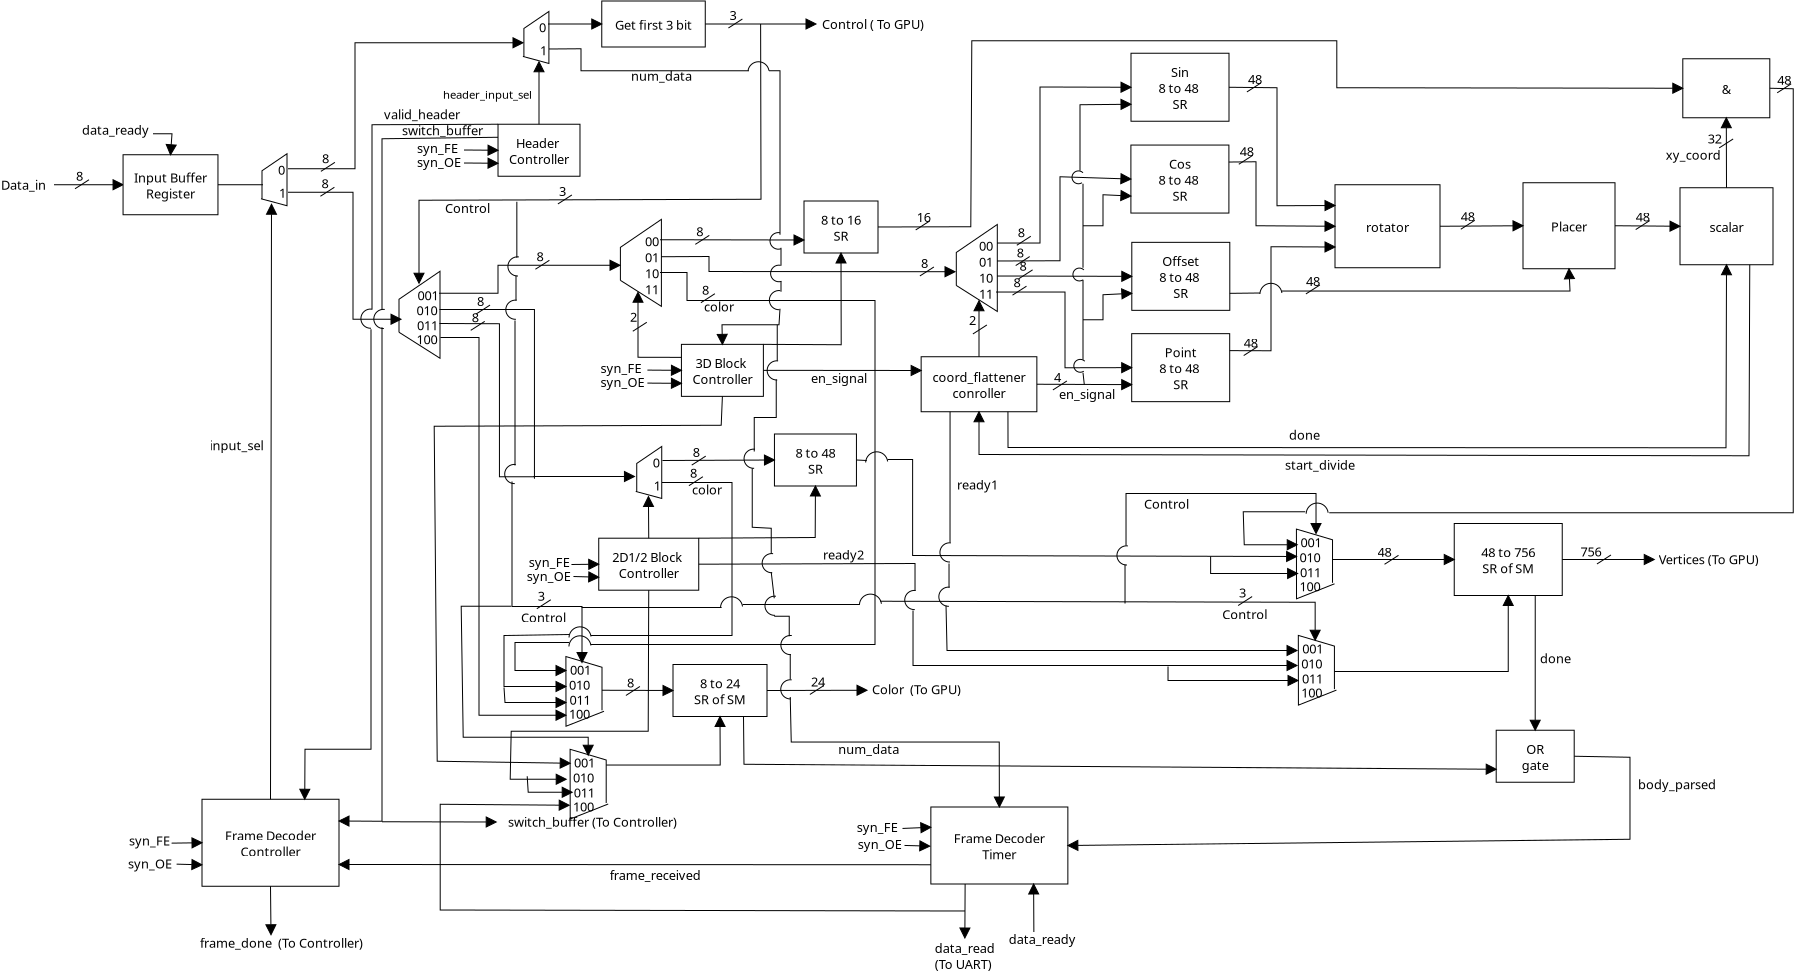 <?xml version="1.0" encoding="UTF-8"?>
<dia:diagram xmlns:dia="http://www.lysator.liu.se/~alla/dia/">
  <dia:layer name="Background" visible="true" active="true">
    <dia:object type="Standard - Line" version="0" id="O0">
      <dia:attribute name="obj_pos">
        <dia:point val="3.55,2.312"/>
      </dia:attribute>
      <dia:attribute name="obj_bb">
        <dia:rectangle val="3.55,2.062;7.003,2.562"/>
      </dia:attribute>
      <dia:attribute name="conn_endpoints">
        <dia:point val="3.55,2.312"/>
        <dia:point val="7.003,2.312"/>
      </dia:attribute>
      <dia:attribute name="numcp">
        <dia:int val="1"/>
      </dia:attribute>
      <dia:attribute name="line_width">
        <dia:real val="0"/>
      </dia:attribute>
      <dia:attribute name="end_arrow">
        <dia:enum val="3"/>
      </dia:attribute>
      <dia:attribute name="end_arrow_length">
        <dia:real val="0.5"/>
      </dia:attribute>
      <dia:attribute name="end_arrow_width">
        <dia:real val="0.5"/>
      </dia:attribute>
      <dia:connections>
        <dia:connection handle="1" to="O5" connection="16"/>
      </dia:connections>
    </dia:object>
    <dia:object type="Standard - Text" version="1" id="O1">
      <dia:attribute name="obj_pos">
        <dia:point val="0.9,2.562"/>
      </dia:attribute>
      <dia:attribute name="obj_bb">
        <dia:rectangle val="0.9,1.968;3.292,2.715"/>
      </dia:attribute>
      <dia:attribute name="text">
        <dia:composite type="text">
          <dia:attribute name="string">
            <dia:string>#Data_in#</dia:string>
          </dia:attribute>
          <dia:attribute name="font">
            <dia:font family="sans" style="0" name="Helvetica"/>
          </dia:attribute>
          <dia:attribute name="height">
            <dia:real val="0.8"/>
          </dia:attribute>
          <dia:attribute name="pos">
            <dia:point val="0.9,2.562"/>
          </dia:attribute>
          <dia:attribute name="color">
            <dia:color val="#000000"/>
          </dia:attribute>
          <dia:attribute name="alignment">
            <dia:enum val="0"/>
          </dia:attribute>
        </dia:composite>
      </dia:attribute>
      <dia:attribute name="valign">
        <dia:enum val="3"/>
      </dia:attribute>
    </dia:object>
    <dia:object type="Standard - Line" version="0" id="O2">
      <dia:attribute name="obj_pos">
        <dia:point val="4.6,2.513"/>
      </dia:attribute>
      <dia:attribute name="obj_bb">
        <dia:rectangle val="4.6,2.062;5.3,2.513"/>
      </dia:attribute>
      <dia:attribute name="conn_endpoints">
        <dia:point val="4.6,2.513"/>
        <dia:point val="5.3,2.062"/>
      </dia:attribute>
      <dia:attribute name="numcp">
        <dia:int val="1"/>
      </dia:attribute>
      <dia:attribute name="line_width">
        <dia:real val="0"/>
      </dia:attribute>
    </dia:object>
    <dia:object type="Standard - Text" version="1" id="O3">
      <dia:attribute name="obj_pos">
        <dia:point val="4.65,2.112"/>
      </dia:attribute>
      <dia:attribute name="obj_bb">
        <dia:rectangle val="4.65,1.518;5.05,2.265"/>
      </dia:attribute>
      <dia:attribute name="text">
        <dia:composite type="text">
          <dia:attribute name="string">
            <dia:string>#8#</dia:string>
          </dia:attribute>
          <dia:attribute name="font">
            <dia:font family="sans" style="0" name="Helvetica"/>
          </dia:attribute>
          <dia:attribute name="height">
            <dia:real val="0.8"/>
          </dia:attribute>
          <dia:attribute name="pos">
            <dia:point val="4.65,2.112"/>
          </dia:attribute>
          <dia:attribute name="color">
            <dia:color val="#000000"/>
          </dia:attribute>
          <dia:attribute name="alignment">
            <dia:enum val="0"/>
          </dia:attribute>
        </dia:composite>
      </dia:attribute>
      <dia:attribute name="valign">
        <dia:enum val="3"/>
      </dia:attribute>
    </dia:object>
    <dia:object type="Standard - Text" version="1" id="O4">
      <dia:attribute name="obj_pos">
        <dia:point val="9.475,2.312"/>
      </dia:attribute>
      <dia:attribute name="obj_bb">
        <dia:rectangle val="9.475,1.718;9.475,2.465"/>
      </dia:attribute>
      <dia:attribute name="text">
        <dia:composite type="text">
          <dia:attribute name="string">
            <dia:string>##</dia:string>
          </dia:attribute>
          <dia:attribute name="font">
            <dia:font family="sans" style="0" name="Helvetica"/>
          </dia:attribute>
          <dia:attribute name="height">
            <dia:real val="0.8"/>
          </dia:attribute>
          <dia:attribute name="pos">
            <dia:point val="9.475,2.312"/>
          </dia:attribute>
          <dia:attribute name="color">
            <dia:color val="#000000"/>
          </dia:attribute>
          <dia:attribute name="alignment">
            <dia:enum val="0"/>
          </dia:attribute>
        </dia:composite>
      </dia:attribute>
      <dia:attribute name="valign">
        <dia:enum val="3"/>
      </dia:attribute>
    </dia:object>
    <dia:object type="Flowchart - Box" version="0" id="O5">
      <dia:attribute name="obj_pos">
        <dia:point val="7.003,0.812"/>
      </dia:attribute>
      <dia:attribute name="obj_bb">
        <dia:rectangle val="7.003,0.812;11.748,3.812"/>
      </dia:attribute>
      <dia:attribute name="elem_corner">
        <dia:point val="7.003,0.812"/>
      </dia:attribute>
      <dia:attribute name="elem_width">
        <dia:real val="4.745"/>
      </dia:attribute>
      <dia:attribute name="elem_height">
        <dia:real val="3.0"/>
      </dia:attribute>
      <dia:attribute name="border_width">
        <dia:real val="0"/>
      </dia:attribute>
      <dia:attribute name="show_background">
        <dia:boolean val="true"/>
      </dia:attribute>
      <dia:attribute name="padding">
        <dia:real val="0.5"/>
      </dia:attribute>
      <dia:attribute name="text">
        <dia:composite type="text">
          <dia:attribute name="string">
            <dia:string>#Input Buffer
Register#</dia:string>
          </dia:attribute>
          <dia:attribute name="font">
            <dia:font family="sans" style="0" name="Helvetica"/>
          </dia:attribute>
          <dia:attribute name="height">
            <dia:real val="0.8"/>
          </dia:attribute>
          <dia:attribute name="pos">
            <dia:point val="9.375,2.107"/>
          </dia:attribute>
          <dia:attribute name="color">
            <dia:color val="#000000"/>
          </dia:attribute>
          <dia:attribute name="alignment">
            <dia:enum val="1"/>
          </dia:attribute>
        </dia:composite>
      </dia:attribute>
    </dia:object>
    <dia:object type="Standard - PolyLine" version="0" id="O6">
      <dia:attribute name="obj_pos">
        <dia:point val="8.5,-0.237"/>
      </dia:attribute>
      <dia:attribute name="obj_bb">
        <dia:rectangle val="8.5,-0.237;9.66,0.812"/>
      </dia:attribute>
      <dia:attribute name="poly_points">
        <dia:point val="8.5,-0.237"/>
        <dia:point val="9.45,-0.237"/>
        <dia:point val="9.375,0.812"/>
      </dia:attribute>
      <dia:attribute name="line_width">
        <dia:real val="0"/>
      </dia:attribute>
      <dia:attribute name="end_arrow">
        <dia:enum val="3"/>
      </dia:attribute>
      <dia:attribute name="end_arrow_length">
        <dia:real val="0.5"/>
      </dia:attribute>
      <dia:attribute name="end_arrow_width">
        <dia:real val="0.5"/>
      </dia:attribute>
      <dia:connections>
        <dia:connection handle="2" to="O5" connection="2"/>
      </dia:connections>
    </dia:object>
    <dia:object type="Standard - Text" version="1" id="O7">
      <dia:attribute name="obj_pos">
        <dia:point val="4.95,-0.188"/>
      </dia:attribute>
      <dia:attribute name="obj_bb">
        <dia:rectangle val="4.95,-0.782;8.468,-0.035"/>
      </dia:attribute>
      <dia:attribute name="text">
        <dia:composite type="text">
          <dia:attribute name="string">
            <dia:string>#data_ready#</dia:string>
          </dia:attribute>
          <dia:attribute name="font">
            <dia:font family="sans" style="0" name="Helvetica"/>
          </dia:attribute>
          <dia:attribute name="height">
            <dia:real val="0.8"/>
          </dia:attribute>
          <dia:attribute name="pos">
            <dia:point val="4.95,-0.188"/>
          </dia:attribute>
          <dia:attribute name="color">
            <dia:color val="#000000"/>
          </dia:attribute>
          <dia:attribute name="alignment">
            <dia:enum val="0"/>
          </dia:attribute>
        </dia:composite>
      </dia:attribute>
      <dia:attribute name="valign">
        <dia:enum val="3"/>
      </dia:attribute>
    </dia:object>
    <dia:object type="Standard - PolyLine" version="0" id="O8">
      <dia:attribute name="obj_pos">
        <dia:point val="13.95,3.013"/>
      </dia:attribute>
      <dia:attribute name="obj_bb">
        <dia:rectangle val="13.9,0.762;15.2,3.362"/>
      </dia:attribute>
      <dia:attribute name="poly_points">
        <dia:point val="13.95,3.013"/>
        <dia:point val="13.95,1.613"/>
        <dia:point val="15.2,0.762"/>
        <dia:point val="15.2,3.362"/>
        <dia:point val="13.9,3.013"/>
      </dia:attribute>
      <dia:attribute name="line_width">
        <dia:real val="0"/>
      </dia:attribute>
    </dia:object>
    <dia:object type="Standard - Text" version="1" id="O9">
      <dia:attribute name="obj_pos">
        <dia:point val="14.75,1.812"/>
      </dia:attribute>
      <dia:attribute name="obj_bb">
        <dia:rectangle val="14.75,1.218;15.152,1.965"/>
      </dia:attribute>
      <dia:attribute name="text">
        <dia:composite type="text">
          <dia:attribute name="string">
            <dia:string>#0#</dia:string>
          </dia:attribute>
          <dia:attribute name="font">
            <dia:font family="sans" style="0" name="Helvetica"/>
          </dia:attribute>
          <dia:attribute name="height">
            <dia:real val="0.8"/>
          </dia:attribute>
          <dia:attribute name="pos">
            <dia:point val="14.75,1.812"/>
          </dia:attribute>
          <dia:attribute name="color">
            <dia:color val="#000000"/>
          </dia:attribute>
          <dia:attribute name="alignment">
            <dia:enum val="0"/>
          </dia:attribute>
        </dia:composite>
      </dia:attribute>
      <dia:attribute name="valign">
        <dia:enum val="3"/>
      </dia:attribute>
    </dia:object>
    <dia:object type="Standard - Text" version="1" id="O10">
      <dia:attribute name="obj_pos">
        <dia:point val="14.8,2.962"/>
      </dia:attribute>
      <dia:attribute name="obj_bb">
        <dia:rectangle val="14.8,2.368;15.2,3.115"/>
      </dia:attribute>
      <dia:attribute name="text">
        <dia:composite type="text">
          <dia:attribute name="string">
            <dia:string>#1#</dia:string>
          </dia:attribute>
          <dia:attribute name="font">
            <dia:font family="sans" style="0" name="Helvetica"/>
          </dia:attribute>
          <dia:attribute name="height">
            <dia:real val="0.8"/>
          </dia:attribute>
          <dia:attribute name="pos">
            <dia:point val="14.8,2.962"/>
          </dia:attribute>
          <dia:attribute name="color">
            <dia:color val="#000000"/>
          </dia:attribute>
          <dia:attribute name="alignment">
            <dia:enum val="0"/>
          </dia:attribute>
        </dia:composite>
      </dia:attribute>
      <dia:attribute name="valign">
        <dia:enum val="3"/>
      </dia:attribute>
    </dia:object>
    <dia:object type="Standard - Line" version="0" id="O11">
      <dia:attribute name="obj_pos">
        <dia:point val="11.748,2.312"/>
      </dia:attribute>
      <dia:attribute name="obj_bb">
        <dia:rectangle val="11.748,2.312;14,2.312"/>
      </dia:attribute>
      <dia:attribute name="conn_endpoints">
        <dia:point val="11.748,2.312"/>
        <dia:point val="14,2.312"/>
      </dia:attribute>
      <dia:attribute name="numcp">
        <dia:int val="1"/>
      </dia:attribute>
      <dia:attribute name="line_width">
        <dia:real val="0"/>
      </dia:attribute>
      <dia:connections>
        <dia:connection handle="0" to="O5" connection="8"/>
      </dia:connections>
    </dia:object>
    <dia:object type="Flowchart - Box" version="0" id="O12">
      <dia:attribute name="obj_pos">
        <dia:point val="25.751,-0.713"/>
      </dia:attribute>
      <dia:attribute name="obj_bb">
        <dia:rectangle val="25.751,-0.713;29.849,1.887"/>
      </dia:attribute>
      <dia:attribute name="elem_corner">
        <dia:point val="25.751,-0.713"/>
      </dia:attribute>
      <dia:attribute name="elem_width">
        <dia:real val="4.098"/>
      </dia:attribute>
      <dia:attribute name="elem_height">
        <dia:real val="2.6"/>
      </dia:attribute>
      <dia:attribute name="border_width">
        <dia:real val="0"/>
      </dia:attribute>
      <dia:attribute name="show_background">
        <dia:boolean val="true"/>
      </dia:attribute>
      <dia:attribute name="padding">
        <dia:real val="0.5"/>
      </dia:attribute>
      <dia:attribute name="text">
        <dia:composite type="text">
          <dia:attribute name="string">
            <dia:string>#Header 
Controller#</dia:string>
          </dia:attribute>
          <dia:attribute name="font">
            <dia:font family="sans" style="0" name="Helvetica"/>
          </dia:attribute>
          <dia:attribute name="height">
            <dia:real val="0.8"/>
          </dia:attribute>
          <dia:attribute name="pos">
            <dia:point val="27.8,0.383"/>
          </dia:attribute>
          <dia:attribute name="color">
            <dia:color val="#000000"/>
          </dia:attribute>
          <dia:attribute name="alignment">
            <dia:enum val="1"/>
          </dia:attribute>
        </dia:composite>
      </dia:attribute>
    </dia:object>
    <dia:object type="Standard - PolyLine" version="0" id="O13">
      <dia:attribute name="obj_pos">
        <dia:point val="27.045,-4.103"/>
      </dia:attribute>
      <dia:attribute name="obj_bb">
        <dia:rectangle val="26.995,-6.353;28.295,-3.752"/>
      </dia:attribute>
      <dia:attribute name="poly_points">
        <dia:point val="27.045,-4.103"/>
        <dia:point val="27.045,-5.503"/>
        <dia:point val="28.295,-6.353"/>
        <dia:point val="28.295,-3.752"/>
        <dia:point val="26.995,-4.103"/>
      </dia:attribute>
      <dia:attribute name="line_width">
        <dia:real val="0"/>
      </dia:attribute>
    </dia:object>
    <dia:object type="Standard - Line" version="0" id="O14">
      <dia:attribute name="obj_pos">
        <dia:point val="27.8,-0.713"/>
      </dia:attribute>
      <dia:attribute name="obj_bb">
        <dia:rectangle val="27.55,-3.837;28.05,-0.713"/>
      </dia:attribute>
      <dia:attribute name="conn_endpoints">
        <dia:point val="27.8,-0.713"/>
        <dia:point val="27.8,-3.837"/>
      </dia:attribute>
      <dia:attribute name="numcp">
        <dia:int val="1"/>
      </dia:attribute>
      <dia:attribute name="line_width">
        <dia:real val="0"/>
      </dia:attribute>
      <dia:attribute name="end_arrow">
        <dia:enum val="3"/>
      </dia:attribute>
      <dia:attribute name="end_arrow_length">
        <dia:real val="0.5"/>
      </dia:attribute>
      <dia:attribute name="end_arrow_width">
        <dia:real val="0.5"/>
      </dia:attribute>
      <dia:connections>
        <dia:connection handle="0" to="O12" connection="2"/>
      </dia:connections>
    </dia:object>
    <dia:object type="Standard - PolyLine" version="0" id="O15">
      <dia:attribute name="obj_pos">
        <dia:point val="15.25,1.512"/>
      </dia:attribute>
      <dia:attribute name="obj_bb">
        <dia:rectangle val="15.25,-5.037;27,1.512"/>
      </dia:attribute>
      <dia:attribute name="poly_points">
        <dia:point val="15.25,1.512"/>
        <dia:point val="18.6,1.512"/>
        <dia:point val="18.6,-4.787"/>
        <dia:point val="27,-4.787"/>
      </dia:attribute>
      <dia:attribute name="line_width">
        <dia:real val="0"/>
      </dia:attribute>
      <dia:attribute name="end_arrow">
        <dia:enum val="3"/>
      </dia:attribute>
      <dia:attribute name="end_arrow_length">
        <dia:real val="0.5"/>
      </dia:attribute>
      <dia:attribute name="end_arrow_width">
        <dia:real val="0.5"/>
      </dia:attribute>
    </dia:object>
    <dia:object type="Standard - Line" version="0" id="O16">
      <dia:attribute name="obj_pos">
        <dia:point val="16.895,1.643"/>
      </dia:attribute>
      <dia:attribute name="obj_bb">
        <dia:rectangle val="16.895,1.192;17.595,1.643"/>
      </dia:attribute>
      <dia:attribute name="conn_endpoints">
        <dia:point val="16.895,1.643"/>
        <dia:point val="17.595,1.192"/>
      </dia:attribute>
      <dia:attribute name="numcp">
        <dia:int val="1"/>
      </dia:attribute>
      <dia:attribute name="line_width">
        <dia:real val="0"/>
      </dia:attribute>
    </dia:object>
    <dia:object type="Standard - Text" version="1" id="O17">
      <dia:attribute name="obj_pos">
        <dia:point val="16.945,1.242"/>
      </dia:attribute>
      <dia:attribute name="obj_bb">
        <dia:rectangle val="16.945,0.647;17.345,1.395"/>
      </dia:attribute>
      <dia:attribute name="text">
        <dia:composite type="text">
          <dia:attribute name="string">
            <dia:string>#8#</dia:string>
          </dia:attribute>
          <dia:attribute name="font">
            <dia:font family="sans" style="0" name="Helvetica"/>
          </dia:attribute>
          <dia:attribute name="height">
            <dia:real val="0.8"/>
          </dia:attribute>
          <dia:attribute name="pos">
            <dia:point val="16.945,1.242"/>
          </dia:attribute>
          <dia:attribute name="color">
            <dia:color val="#000000"/>
          </dia:attribute>
          <dia:attribute name="alignment">
            <dia:enum val="0"/>
          </dia:attribute>
        </dia:composite>
      </dia:attribute>
      <dia:attribute name="valign">
        <dia:enum val="3"/>
      </dia:attribute>
    </dia:object>
    <dia:object type="Standard - Text" version="1" id="O18">
      <dia:attribute name="obj_pos">
        <dia:point val="23,-1.988"/>
      </dia:attribute>
      <dia:attribute name="obj_bb">
        <dia:rectangle val="23,-2.513;27.707,-1.853"/>
      </dia:attribute>
      <dia:attribute name="text">
        <dia:composite type="text">
          <dia:attribute name="string">
            <dia:string>#header_input_sel#</dia:string>
          </dia:attribute>
          <dia:attribute name="font">
            <dia:font family="sans" style="0" name="Helvetica"/>
          </dia:attribute>
          <dia:attribute name="height">
            <dia:real val="0.706"/>
          </dia:attribute>
          <dia:attribute name="pos">
            <dia:point val="23,-1.988"/>
          </dia:attribute>
          <dia:attribute name="color">
            <dia:color val="#000000"/>
          </dia:attribute>
          <dia:attribute name="alignment">
            <dia:enum val="0"/>
          </dia:attribute>
        </dia:composite>
      </dia:attribute>
      <dia:attribute name="valign">
        <dia:enum val="3"/>
      </dia:attribute>
    </dia:object>
    <dia:object type="Standard - Text" version="1" id="O19">
      <dia:attribute name="obj_pos">
        <dia:point val="27.795,-5.308"/>
      </dia:attribute>
      <dia:attribute name="obj_bb">
        <dia:rectangle val="27.795,-5.902;28.198,-5.155"/>
      </dia:attribute>
      <dia:attribute name="text">
        <dia:composite type="text">
          <dia:attribute name="string">
            <dia:string>#0#</dia:string>
          </dia:attribute>
          <dia:attribute name="font">
            <dia:font family="sans" style="0" name="Helvetica"/>
          </dia:attribute>
          <dia:attribute name="height">
            <dia:real val="0.8"/>
          </dia:attribute>
          <dia:attribute name="pos">
            <dia:point val="27.795,-5.308"/>
          </dia:attribute>
          <dia:attribute name="color">
            <dia:color val="#000000"/>
          </dia:attribute>
          <dia:attribute name="alignment">
            <dia:enum val="0"/>
          </dia:attribute>
        </dia:composite>
      </dia:attribute>
      <dia:attribute name="valign">
        <dia:enum val="3"/>
      </dia:attribute>
    </dia:object>
    <dia:object type="Standard - Text" version="1" id="O20">
      <dia:attribute name="obj_pos">
        <dia:point val="27.845,-4.157"/>
      </dia:attribute>
      <dia:attribute name="obj_bb">
        <dia:rectangle val="27.845,-4.753;28.245,-4.005"/>
      </dia:attribute>
      <dia:attribute name="text">
        <dia:composite type="text">
          <dia:attribute name="string">
            <dia:string>#1#</dia:string>
          </dia:attribute>
          <dia:attribute name="font">
            <dia:font family="sans" style="0" name="Helvetica"/>
          </dia:attribute>
          <dia:attribute name="height">
            <dia:real val="0.8"/>
          </dia:attribute>
          <dia:attribute name="pos">
            <dia:point val="27.845,-4.157"/>
          </dia:attribute>
          <dia:attribute name="color">
            <dia:color val="#000000"/>
          </dia:attribute>
          <dia:attribute name="alignment">
            <dia:enum val="0"/>
          </dia:attribute>
        </dia:composite>
      </dia:attribute>
      <dia:attribute name="valign">
        <dia:enum val="3"/>
      </dia:attribute>
    </dia:object>
    <dia:object type="Flowchart - Box" version="0" id="O21">
      <dia:attribute name="obj_pos">
        <dia:point val="30.938,-6.875"/>
      </dia:attribute>
      <dia:attribute name="obj_bb">
        <dia:rectangle val="30.938,-6.875;36.112,-4.575"/>
      </dia:attribute>
      <dia:attribute name="elem_corner">
        <dia:point val="30.938,-6.875"/>
      </dia:attribute>
      <dia:attribute name="elem_width">
        <dia:real val="5.175"/>
      </dia:attribute>
      <dia:attribute name="elem_height">
        <dia:real val="2.3"/>
      </dia:attribute>
      <dia:attribute name="border_width">
        <dia:real val="0"/>
      </dia:attribute>
      <dia:attribute name="show_background">
        <dia:boolean val="true"/>
      </dia:attribute>
      <dia:attribute name="padding">
        <dia:real val="0.5"/>
      </dia:attribute>
      <dia:attribute name="text">
        <dia:composite type="text">
          <dia:attribute name="string">
            <dia:string>#Get first 3 bit#</dia:string>
          </dia:attribute>
          <dia:attribute name="font">
            <dia:font family="sans" style="0" name="Helvetica"/>
          </dia:attribute>
          <dia:attribute name="height">
            <dia:real val="0.8"/>
          </dia:attribute>
          <dia:attribute name="pos">
            <dia:point val="33.525,-5.53"/>
          </dia:attribute>
          <dia:attribute name="color">
            <dia:color val="#000000"/>
          </dia:attribute>
          <dia:attribute name="alignment">
            <dia:enum val="1"/>
          </dia:attribute>
        </dia:composite>
      </dia:attribute>
    </dia:object>
    <dia:object type="Standard - Line" version="0" id="O22">
      <dia:attribute name="obj_pos">
        <dia:point val="28.25,-5.725"/>
      </dia:attribute>
      <dia:attribute name="obj_bb">
        <dia:rectangle val="28.25,-5.975;30.938,-5.475"/>
      </dia:attribute>
      <dia:attribute name="conn_endpoints">
        <dia:point val="28.25,-5.725"/>
        <dia:point val="30.938,-5.725"/>
      </dia:attribute>
      <dia:attribute name="numcp">
        <dia:int val="1"/>
      </dia:attribute>
      <dia:attribute name="line_width">
        <dia:real val="0"/>
      </dia:attribute>
      <dia:attribute name="end_arrow">
        <dia:enum val="3"/>
      </dia:attribute>
      <dia:attribute name="end_arrow_length">
        <dia:real val="0.5"/>
      </dia:attribute>
      <dia:attribute name="end_arrow_width">
        <dia:real val="0.5"/>
      </dia:attribute>
      <dia:connections>
        <dia:connection handle="1" to="O21" connection="7"/>
      </dia:connections>
    </dia:object>
    <dia:object type="Standard - Line" version="0" id="O23">
      <dia:attribute name="obj_pos">
        <dia:point val="36.112,-5.725"/>
      </dia:attribute>
      <dia:attribute name="obj_bb">
        <dia:rectangle val="36.112,-5.975;41.65,-5.475"/>
      </dia:attribute>
      <dia:attribute name="conn_endpoints">
        <dia:point val="36.112,-5.725"/>
        <dia:point val="41.65,-5.725"/>
      </dia:attribute>
      <dia:attribute name="numcp">
        <dia:int val="1"/>
      </dia:attribute>
      <dia:attribute name="line_width">
        <dia:real val="0"/>
      </dia:attribute>
      <dia:attribute name="end_arrow">
        <dia:enum val="3"/>
      </dia:attribute>
      <dia:attribute name="end_arrow_length">
        <dia:real val="0.5"/>
      </dia:attribute>
      <dia:attribute name="end_arrow_width">
        <dia:real val="0.5"/>
      </dia:attribute>
      <dia:connections>
        <dia:connection handle="0" to="O21" connection="8"/>
      </dia:connections>
    </dia:object>
    <dia:object type="Standard - Text" version="1" id="O24">
      <dia:attribute name="obj_pos">
        <dia:point val="41.95,-5.475"/>
      </dia:attribute>
      <dia:attribute name="obj_bb">
        <dia:rectangle val="41.95,-6.07;47.3,-5.322"/>
      </dia:attribute>
      <dia:attribute name="text">
        <dia:composite type="text">
          <dia:attribute name="string">
            <dia:string>#Control ( To GPU)#</dia:string>
          </dia:attribute>
          <dia:attribute name="font">
            <dia:font family="sans" style="0" name="Helvetica"/>
          </dia:attribute>
          <dia:attribute name="height">
            <dia:real val="0.8"/>
          </dia:attribute>
          <dia:attribute name="pos">
            <dia:point val="41.95,-5.475"/>
          </dia:attribute>
          <dia:attribute name="color">
            <dia:color val="#000000"/>
          </dia:attribute>
          <dia:attribute name="alignment">
            <dia:enum val="0"/>
          </dia:attribute>
        </dia:composite>
      </dia:attribute>
      <dia:attribute name="valign">
        <dia:enum val="3"/>
      </dia:attribute>
    </dia:object>
    <dia:object type="Standard - Line" version="0" id="O25">
      <dia:attribute name="obj_pos">
        <dia:point val="37.27,-5.525"/>
      </dia:attribute>
      <dia:attribute name="obj_bb">
        <dia:rectangle val="37.27,-5.975;37.97,-5.525"/>
      </dia:attribute>
      <dia:attribute name="conn_endpoints">
        <dia:point val="37.27,-5.525"/>
        <dia:point val="37.97,-5.975"/>
      </dia:attribute>
      <dia:attribute name="numcp">
        <dia:int val="1"/>
      </dia:attribute>
      <dia:attribute name="line_width">
        <dia:real val="0"/>
      </dia:attribute>
    </dia:object>
    <dia:object type="Standard - Text" version="1" id="O26">
      <dia:attribute name="obj_pos">
        <dia:point val="37.32,-5.925"/>
      </dia:attribute>
      <dia:attribute name="obj_bb">
        <dia:rectangle val="37.32,-6.52;37.72,-5.772"/>
      </dia:attribute>
      <dia:attribute name="text">
        <dia:composite type="text">
          <dia:attribute name="string">
            <dia:string>#3#</dia:string>
          </dia:attribute>
          <dia:attribute name="font">
            <dia:font family="sans" style="0" name="Helvetica"/>
          </dia:attribute>
          <dia:attribute name="height">
            <dia:real val="0.8"/>
          </dia:attribute>
          <dia:attribute name="pos">
            <dia:point val="37.32,-5.925"/>
          </dia:attribute>
          <dia:attribute name="color">
            <dia:color val="#000000"/>
          </dia:attribute>
          <dia:attribute name="alignment">
            <dia:enum val="0"/>
          </dia:attribute>
        </dia:composite>
      </dia:attribute>
      <dia:attribute name="valign">
        <dia:enum val="3"/>
      </dia:attribute>
    </dia:object>
    <dia:object type="Standard - Line" version="0" id="O27">
      <dia:attribute name="obj_pos">
        <dia:point val="24.05,0.575"/>
      </dia:attribute>
      <dia:attribute name="obj_bb">
        <dia:rectangle val="24.05,0.334;25.751,0.834"/>
      </dia:attribute>
      <dia:attribute name="conn_endpoints">
        <dia:point val="24.05,0.575"/>
        <dia:point val="25.751,0.588"/>
      </dia:attribute>
      <dia:attribute name="numcp">
        <dia:int val="1"/>
      </dia:attribute>
      <dia:attribute name="line_width">
        <dia:real val="0"/>
      </dia:attribute>
      <dia:attribute name="end_arrow">
        <dia:enum val="3"/>
      </dia:attribute>
      <dia:attribute name="end_arrow_length">
        <dia:real val="0.5"/>
      </dia:attribute>
      <dia:attribute name="end_arrow_width">
        <dia:real val="0.5"/>
      </dia:attribute>
      <dia:connections>
        <dia:connection handle="1" to="O12" connection="7"/>
      </dia:connections>
    </dia:object>
    <dia:object type="Standard - Line" version="0" id="O28">
      <dia:attribute name="obj_pos">
        <dia:point val="24.05,1.225"/>
      </dia:attribute>
      <dia:attribute name="obj_bb">
        <dia:rectangle val="24.05,0.984;25.751,1.484"/>
      </dia:attribute>
      <dia:attribute name="conn_endpoints">
        <dia:point val="24.05,1.225"/>
        <dia:point val="25.751,1.238"/>
      </dia:attribute>
      <dia:attribute name="numcp">
        <dia:int val="1"/>
      </dia:attribute>
      <dia:attribute name="line_width">
        <dia:real val="0"/>
      </dia:attribute>
      <dia:attribute name="end_arrow">
        <dia:enum val="3"/>
      </dia:attribute>
      <dia:attribute name="end_arrow_length">
        <dia:real val="0.5"/>
      </dia:attribute>
      <dia:attribute name="end_arrow_width">
        <dia:real val="0.5"/>
      </dia:attribute>
      <dia:connections>
        <dia:connection handle="1" to="O12" connection="9"/>
      </dia:connections>
    </dia:object>
    <dia:object type="Standard - Text" version="1" id="O29">
      <dia:attribute name="obj_pos">
        <dia:point val="21.7,0.725"/>
      </dia:attribute>
      <dia:attribute name="obj_bb">
        <dia:rectangle val="21.7,0.13;23.867,0.877"/>
      </dia:attribute>
      <dia:attribute name="text">
        <dia:composite type="text">
          <dia:attribute name="string">
            <dia:string>#syn_FE#</dia:string>
          </dia:attribute>
          <dia:attribute name="font">
            <dia:font family="sans" style="0" name="Helvetica"/>
          </dia:attribute>
          <dia:attribute name="height">
            <dia:real val="0.8"/>
          </dia:attribute>
          <dia:attribute name="pos">
            <dia:point val="21.7,0.725"/>
          </dia:attribute>
          <dia:attribute name="color">
            <dia:color val="#000000"/>
          </dia:attribute>
          <dia:attribute name="alignment">
            <dia:enum val="0"/>
          </dia:attribute>
        </dia:composite>
      </dia:attribute>
      <dia:attribute name="valign">
        <dia:enum val="3"/>
      </dia:attribute>
    </dia:object>
    <dia:object type="Standard - Text" version="1" id="O30">
      <dia:attribute name="obj_pos">
        <dia:point val="21.7,1.425"/>
      </dia:attribute>
      <dia:attribute name="obj_bb">
        <dia:rectangle val="21.7,0.83;23.997,1.577"/>
      </dia:attribute>
      <dia:attribute name="text">
        <dia:composite type="text">
          <dia:attribute name="string">
            <dia:string>#syn_OE#</dia:string>
          </dia:attribute>
          <dia:attribute name="font">
            <dia:font family="sans" style="0" name="Helvetica"/>
          </dia:attribute>
          <dia:attribute name="height">
            <dia:real val="0.8"/>
          </dia:attribute>
          <dia:attribute name="pos">
            <dia:point val="21.7,1.425"/>
          </dia:attribute>
          <dia:attribute name="color">
            <dia:color val="#000000"/>
          </dia:attribute>
          <dia:attribute name="alignment">
            <dia:enum val="0"/>
          </dia:attribute>
        </dia:composite>
      </dia:attribute>
      <dia:attribute name="valign">
        <dia:enum val="3"/>
      </dia:attribute>
    </dia:object>
    <dia:object type="Standard - PolyLine" version="0" id="O31">
      <dia:attribute name="obj_pos">
        <dia:point val="15.25,2.688"/>
      </dia:attribute>
      <dia:attribute name="obj_bb">
        <dia:rectangle val="15.25,2.688;20.9,9.287"/>
      </dia:attribute>
      <dia:attribute name="poly_points">
        <dia:point val="15.25,2.688"/>
        <dia:point val="18.5,2.688"/>
        <dia:point val="18.5,9.037"/>
        <dia:point val="20.9,9.037"/>
      </dia:attribute>
      <dia:attribute name="line_width">
        <dia:real val="0"/>
      </dia:attribute>
      <dia:attribute name="end_arrow">
        <dia:enum val="3"/>
      </dia:attribute>
      <dia:attribute name="end_arrow_length">
        <dia:real val="0.5"/>
      </dia:attribute>
      <dia:attribute name="end_arrow_width">
        <dia:real val="0.5"/>
      </dia:attribute>
    </dia:object>
    <dia:object type="Standard - PolyLine" version="0" id="O32">
      <dia:attribute name="obj_pos">
        <dia:point val="20.8,9.688"/>
      </dia:attribute>
      <dia:attribute name="obj_bb">
        <dia:rectangle val="20.8,6.638;22.85,10.988"/>
      </dia:attribute>
      <dia:attribute name="poly_points">
        <dia:point val="20.8,9.688"/>
        <dia:point val="20.8,8.037"/>
        <dia:point val="22.85,6.638"/>
        <dia:point val="22.85,10.988"/>
        <dia:point val="20.8,9.688"/>
      </dia:attribute>
      <dia:attribute name="line_width">
        <dia:real val="0"/>
      </dia:attribute>
    </dia:object>
    <dia:object type="Standard - Text" version="1" id="O33">
      <dia:attribute name="obj_pos">
        <dia:point val="21.72,8.088"/>
      </dia:attribute>
      <dia:attribute name="obj_bb">
        <dia:rectangle val="21.72,7.492;22.925,8.24"/>
      </dia:attribute>
      <dia:attribute name="text">
        <dia:composite type="text">
          <dia:attribute name="string">
            <dia:string>#001#</dia:string>
          </dia:attribute>
          <dia:attribute name="font">
            <dia:font family="sans" style="0" name="Helvetica"/>
          </dia:attribute>
          <dia:attribute name="height">
            <dia:real val="0.8"/>
          </dia:attribute>
          <dia:attribute name="pos">
            <dia:point val="21.72,8.088"/>
          </dia:attribute>
          <dia:attribute name="color">
            <dia:color val="#000000"/>
          </dia:attribute>
          <dia:attribute name="alignment">
            <dia:enum val="0"/>
          </dia:attribute>
        </dia:composite>
      </dia:attribute>
      <dia:attribute name="valign">
        <dia:enum val="3"/>
      </dia:attribute>
    </dia:object>
    <dia:object type="Standard - Text" version="1" id="O34">
      <dia:attribute name="obj_pos">
        <dia:point val="21.67,8.838"/>
      </dia:attribute>
      <dia:attribute name="obj_bb">
        <dia:rectangle val="21.67,8.242;22.875,8.99"/>
      </dia:attribute>
      <dia:attribute name="text">
        <dia:composite type="text">
          <dia:attribute name="string">
            <dia:string>#010#</dia:string>
          </dia:attribute>
          <dia:attribute name="font">
            <dia:font family="sans" style="0" name="Helvetica"/>
          </dia:attribute>
          <dia:attribute name="height">
            <dia:real val="0.8"/>
          </dia:attribute>
          <dia:attribute name="pos">
            <dia:point val="21.67,8.838"/>
          </dia:attribute>
          <dia:attribute name="color">
            <dia:color val="#000000"/>
          </dia:attribute>
          <dia:attribute name="alignment">
            <dia:enum val="0"/>
          </dia:attribute>
        </dia:composite>
      </dia:attribute>
      <dia:attribute name="valign">
        <dia:enum val="3"/>
      </dia:attribute>
    </dia:object>
    <dia:object type="Standard - Text" version="1" id="O35">
      <dia:attribute name="obj_pos">
        <dia:point val="21.7,9.588"/>
      </dia:attribute>
      <dia:attribute name="obj_bb">
        <dia:rectangle val="21.7,8.992;22.902,9.74"/>
      </dia:attribute>
      <dia:attribute name="text">
        <dia:composite type="text">
          <dia:attribute name="string">
            <dia:string>#011#</dia:string>
          </dia:attribute>
          <dia:attribute name="font">
            <dia:font family="sans" style="0" name="Helvetica"/>
          </dia:attribute>
          <dia:attribute name="height">
            <dia:real val="0.8"/>
          </dia:attribute>
          <dia:attribute name="pos">
            <dia:point val="21.7,9.588"/>
          </dia:attribute>
          <dia:attribute name="color">
            <dia:color val="#000000"/>
          </dia:attribute>
          <dia:attribute name="alignment">
            <dia:enum val="0"/>
          </dia:attribute>
        </dia:composite>
      </dia:attribute>
      <dia:attribute name="valign">
        <dia:enum val="3"/>
      </dia:attribute>
    </dia:object>
    <dia:object type="Standard - Text" version="1" id="O36">
      <dia:attribute name="obj_pos">
        <dia:point val="21.67,10.287"/>
      </dia:attribute>
      <dia:attribute name="obj_bb">
        <dia:rectangle val="21.67,9.693;22.875,10.44"/>
      </dia:attribute>
      <dia:attribute name="text">
        <dia:composite type="text">
          <dia:attribute name="string">
            <dia:string>#100#</dia:string>
          </dia:attribute>
          <dia:attribute name="font">
            <dia:font family="sans" style="0" name="Helvetica"/>
          </dia:attribute>
          <dia:attribute name="height">
            <dia:real val="0.8"/>
          </dia:attribute>
          <dia:attribute name="pos">
            <dia:point val="21.67,10.287"/>
          </dia:attribute>
          <dia:attribute name="color">
            <dia:color val="#000000"/>
          </dia:attribute>
          <dia:attribute name="alignment">
            <dia:enum val="0"/>
          </dia:attribute>
        </dia:composite>
      </dia:attribute>
      <dia:attribute name="valign">
        <dia:enum val="3"/>
      </dia:attribute>
    </dia:object>
    <dia:object type="Standard - PolyLine" version="0" id="O37">
      <dia:attribute name="obj_pos">
        <dia:point val="38.881,-5.725"/>
      </dia:attribute>
      <dia:attribute name="obj_bb">
        <dia:rectangle val="21.55,-5.725;38.9,7.237"/>
      </dia:attribute>
      <dia:attribute name="poly_points">
        <dia:point val="38.881,-5.725"/>
        <dia:point val="38.9,3.038"/>
        <dia:point val="21.8,3.087"/>
        <dia:point val="21.8,7.237"/>
      </dia:attribute>
      <dia:attribute name="line_width">
        <dia:real val="0"/>
      </dia:attribute>
      <dia:attribute name="end_arrow">
        <dia:enum val="3"/>
      </dia:attribute>
      <dia:attribute name="end_arrow_length">
        <dia:real val="0.5"/>
      </dia:attribute>
      <dia:attribute name="end_arrow_width">
        <dia:real val="0.5"/>
      </dia:attribute>
      <dia:connections>
        <dia:connection handle="0" to="O23" connection="0"/>
      </dia:connections>
    </dia:object>
    <dia:object type="Standard - Line" version="0" id="O38">
      <dia:attribute name="obj_pos">
        <dia:point val="16.87,2.888"/>
      </dia:attribute>
      <dia:attribute name="obj_bb">
        <dia:rectangle val="16.87,2.438;17.57,2.888"/>
      </dia:attribute>
      <dia:attribute name="conn_endpoints">
        <dia:point val="16.87,2.888"/>
        <dia:point val="17.57,2.438"/>
      </dia:attribute>
      <dia:attribute name="numcp">
        <dia:int val="1"/>
      </dia:attribute>
      <dia:attribute name="line_width">
        <dia:real val="0"/>
      </dia:attribute>
    </dia:object>
    <dia:object type="Standard - Text" version="1" id="O39">
      <dia:attribute name="obj_pos">
        <dia:point val="16.92,2.487"/>
      </dia:attribute>
      <dia:attribute name="obj_bb">
        <dia:rectangle val="16.92,1.893;17.32,2.64"/>
      </dia:attribute>
      <dia:attribute name="text">
        <dia:composite type="text">
          <dia:attribute name="string">
            <dia:string>#8#</dia:string>
          </dia:attribute>
          <dia:attribute name="font">
            <dia:font family="sans" style="0" name="Helvetica"/>
          </dia:attribute>
          <dia:attribute name="height">
            <dia:real val="0.8"/>
          </dia:attribute>
          <dia:attribute name="pos">
            <dia:point val="16.92,2.487"/>
          </dia:attribute>
          <dia:attribute name="color">
            <dia:color val="#000000"/>
          </dia:attribute>
          <dia:attribute name="alignment">
            <dia:enum val="0"/>
          </dia:attribute>
        </dia:composite>
      </dia:attribute>
      <dia:attribute name="valign">
        <dia:enum val="3"/>
      </dia:attribute>
    </dia:object>
    <dia:object type="Standard - Text" version="1" id="O40">
      <dia:attribute name="obj_pos">
        <dia:point val="33.1,5.388"/>
      </dia:attribute>
      <dia:attribute name="obj_bb">
        <dia:rectangle val="33.1,4.793;33.905,7.94"/>
      </dia:attribute>
      <dia:attribute name="text">
        <dia:composite type="text">
          <dia:attribute name="string">
            <dia:string>#00
01
10
11#</dia:string>
          </dia:attribute>
          <dia:attribute name="font">
            <dia:font family="sans" style="0" name="Helvetica"/>
          </dia:attribute>
          <dia:attribute name="height">
            <dia:real val="0.8"/>
          </dia:attribute>
          <dia:attribute name="pos">
            <dia:point val="33.1,5.388"/>
          </dia:attribute>
          <dia:attribute name="color">
            <dia:color val="#000000"/>
          </dia:attribute>
          <dia:attribute name="alignment">
            <dia:enum val="0"/>
          </dia:attribute>
        </dia:composite>
      </dia:attribute>
      <dia:attribute name="valign">
        <dia:enum val="3"/>
      </dia:attribute>
    </dia:object>
    <dia:object type="Standard - PolyLine" version="0" id="O41">
      <dia:attribute name="obj_pos">
        <dia:point val="31.87,7.093"/>
      </dia:attribute>
      <dia:attribute name="obj_bb">
        <dia:rectangle val="31.87,4.043;33.92,8.393"/>
      </dia:attribute>
      <dia:attribute name="poly_points">
        <dia:point val="31.87,7.093"/>
        <dia:point val="31.87,5.442"/>
        <dia:point val="33.92,4.043"/>
        <dia:point val="33.92,8.393"/>
        <dia:point val="31.87,7.093"/>
      </dia:attribute>
      <dia:attribute name="line_width">
        <dia:real val="0"/>
      </dia:attribute>
    </dia:object>
    <dia:object type="Standard - PolyLine" version="0" id="O42">
      <dia:attribute name="obj_pos">
        <dia:point val="22.8,7.737"/>
      </dia:attribute>
      <dia:attribute name="obj_bb">
        <dia:rectangle val="22.8,6.088;31.85,7.737"/>
      </dia:attribute>
      <dia:attribute name="poly_points">
        <dia:point val="22.8,7.737"/>
        <dia:point val="25.75,7.737"/>
        <dia:point val="25.75,6.338"/>
        <dia:point val="31.85,6.338"/>
      </dia:attribute>
      <dia:attribute name="line_width">
        <dia:real val="0"/>
      </dia:attribute>
      <dia:attribute name="end_arrow">
        <dia:enum val="3"/>
      </dia:attribute>
      <dia:attribute name="end_arrow_length">
        <dia:real val="0.5"/>
      </dia:attribute>
      <dia:attribute name="end_arrow_width">
        <dia:real val="0.5"/>
      </dia:attribute>
    </dia:object>
    <dia:object type="Standard - Line" version="0" id="O43">
      <dia:attribute name="obj_pos">
        <dia:point val="27.62,6.537"/>
      </dia:attribute>
      <dia:attribute name="obj_bb">
        <dia:rectangle val="27.62,6.088;28.32,6.537"/>
      </dia:attribute>
      <dia:attribute name="conn_endpoints">
        <dia:point val="27.62,6.537"/>
        <dia:point val="28.32,6.088"/>
      </dia:attribute>
      <dia:attribute name="numcp">
        <dia:int val="1"/>
      </dia:attribute>
      <dia:attribute name="line_width">
        <dia:real val="0"/>
      </dia:attribute>
    </dia:object>
    <dia:object type="Standard - Text" version="1" id="O44">
      <dia:attribute name="obj_pos">
        <dia:point val="27.67,6.138"/>
      </dia:attribute>
      <dia:attribute name="obj_bb">
        <dia:rectangle val="27.67,5.543;28.07,6.29"/>
      </dia:attribute>
      <dia:attribute name="text">
        <dia:composite type="text">
          <dia:attribute name="string">
            <dia:string>#8#</dia:string>
          </dia:attribute>
          <dia:attribute name="font">
            <dia:font family="sans" style="0" name="Helvetica"/>
          </dia:attribute>
          <dia:attribute name="height">
            <dia:real val="0.8"/>
          </dia:attribute>
          <dia:attribute name="pos">
            <dia:point val="27.67,6.138"/>
          </dia:attribute>
          <dia:attribute name="color">
            <dia:color val="#000000"/>
          </dia:attribute>
          <dia:attribute name="alignment">
            <dia:enum val="0"/>
          </dia:attribute>
        </dia:composite>
      </dia:attribute>
      <dia:attribute name="valign">
        <dia:enum val="3"/>
      </dia:attribute>
    </dia:object>
    <dia:object type="Flowchart - Box" version="0" id="O45">
      <dia:attribute name="obj_pos">
        <dia:point val="34.921,10.293"/>
      </dia:attribute>
      <dia:attribute name="obj_bb">
        <dia:rectangle val="34.921,10.293;39.019,12.893"/>
      </dia:attribute>
      <dia:attribute name="elem_corner">
        <dia:point val="34.921,10.293"/>
      </dia:attribute>
      <dia:attribute name="elem_width">
        <dia:real val="4.098"/>
      </dia:attribute>
      <dia:attribute name="elem_height">
        <dia:real val="2.6"/>
      </dia:attribute>
      <dia:attribute name="border_width">
        <dia:real val="0"/>
      </dia:attribute>
      <dia:attribute name="show_background">
        <dia:boolean val="true"/>
      </dia:attribute>
      <dia:attribute name="padding">
        <dia:real val="0.5"/>
      </dia:attribute>
      <dia:attribute name="text">
        <dia:composite type="text">
          <dia:attribute name="string">
            <dia:string>#3D Block 
Controller#</dia:string>
          </dia:attribute>
          <dia:attribute name="font">
            <dia:font family="sans" style="0" name="Helvetica"/>
          </dia:attribute>
          <dia:attribute name="height">
            <dia:real val="0.8"/>
          </dia:attribute>
          <dia:attribute name="pos">
            <dia:point val="36.97,11.387"/>
          </dia:attribute>
          <dia:attribute name="color">
            <dia:color val="#000000"/>
          </dia:attribute>
          <dia:attribute name="alignment">
            <dia:enum val="1"/>
          </dia:attribute>
        </dia:composite>
      </dia:attribute>
    </dia:object>
    <dia:object type="Standard - Line" version="0" id="O46">
      <dia:attribute name="obj_pos">
        <dia:point val="33.22,11.58"/>
      </dia:attribute>
      <dia:attribute name="obj_bb">
        <dia:rectangle val="33.22,11.339;34.921,11.839"/>
      </dia:attribute>
      <dia:attribute name="conn_endpoints">
        <dia:point val="33.22,11.58"/>
        <dia:point val="34.921,11.592"/>
      </dia:attribute>
      <dia:attribute name="numcp">
        <dia:int val="1"/>
      </dia:attribute>
      <dia:attribute name="line_width">
        <dia:real val="0"/>
      </dia:attribute>
      <dia:attribute name="end_arrow">
        <dia:enum val="3"/>
      </dia:attribute>
      <dia:attribute name="end_arrow_length">
        <dia:real val="0.5"/>
      </dia:attribute>
      <dia:attribute name="end_arrow_width">
        <dia:real val="0.5"/>
      </dia:attribute>
      <dia:connections>
        <dia:connection handle="1" to="O45" connection="7"/>
      </dia:connections>
    </dia:object>
    <dia:object type="Standard - Line" version="0" id="O47">
      <dia:attribute name="obj_pos">
        <dia:point val="33.22,12.23"/>
      </dia:attribute>
      <dia:attribute name="obj_bb">
        <dia:rectangle val="33.22,11.989;34.921,12.489"/>
      </dia:attribute>
      <dia:attribute name="conn_endpoints">
        <dia:point val="33.22,12.23"/>
        <dia:point val="34.921,12.242"/>
      </dia:attribute>
      <dia:attribute name="numcp">
        <dia:int val="1"/>
      </dia:attribute>
      <dia:attribute name="line_width">
        <dia:real val="0"/>
      </dia:attribute>
      <dia:attribute name="end_arrow">
        <dia:enum val="3"/>
      </dia:attribute>
      <dia:attribute name="end_arrow_length">
        <dia:real val="0.5"/>
      </dia:attribute>
      <dia:attribute name="end_arrow_width">
        <dia:real val="0.5"/>
      </dia:attribute>
      <dia:connections>
        <dia:connection handle="1" to="O45" connection="9"/>
      </dia:connections>
    </dia:object>
    <dia:object type="Standard - Text" version="1" id="O48">
      <dia:attribute name="obj_pos">
        <dia:point val="30.87,11.73"/>
      </dia:attribute>
      <dia:attribute name="obj_bb">
        <dia:rectangle val="30.87,11.135;33.038,11.883"/>
      </dia:attribute>
      <dia:attribute name="text">
        <dia:composite type="text">
          <dia:attribute name="string">
            <dia:string>#syn_FE#</dia:string>
          </dia:attribute>
          <dia:attribute name="font">
            <dia:font family="sans" style="0" name="Helvetica"/>
          </dia:attribute>
          <dia:attribute name="height">
            <dia:real val="0.8"/>
          </dia:attribute>
          <dia:attribute name="pos">
            <dia:point val="30.87,11.73"/>
          </dia:attribute>
          <dia:attribute name="color">
            <dia:color val="#000000"/>
          </dia:attribute>
          <dia:attribute name="alignment">
            <dia:enum val="0"/>
          </dia:attribute>
        </dia:composite>
      </dia:attribute>
      <dia:attribute name="valign">
        <dia:enum val="3"/>
      </dia:attribute>
    </dia:object>
    <dia:object type="Standard - Text" version="1" id="O49">
      <dia:attribute name="obj_pos">
        <dia:point val="30.87,12.43"/>
      </dia:attribute>
      <dia:attribute name="obj_bb">
        <dia:rectangle val="30.87,11.835;33.167,12.582"/>
      </dia:attribute>
      <dia:attribute name="text">
        <dia:composite type="text">
          <dia:attribute name="string">
            <dia:string>#syn_OE#</dia:string>
          </dia:attribute>
          <dia:attribute name="font">
            <dia:font family="sans" style="0" name="Helvetica"/>
          </dia:attribute>
          <dia:attribute name="height">
            <dia:real val="0.8"/>
          </dia:attribute>
          <dia:attribute name="pos">
            <dia:point val="30.87,12.43"/>
          </dia:attribute>
          <dia:attribute name="color">
            <dia:color val="#000000"/>
          </dia:attribute>
          <dia:attribute name="alignment">
            <dia:enum val="0"/>
          </dia:attribute>
        </dia:composite>
      </dia:attribute>
      <dia:attribute name="valign">
        <dia:enum val="3"/>
      </dia:attribute>
    </dia:object>
    <dia:object type="Standard - PolyLine" version="0" id="O50">
      <dia:attribute name="obj_pos">
        <dia:point val="34.921,10.943"/>
      </dia:attribute>
      <dia:attribute name="obj_bb">
        <dia:rectangle val="32.5,7.688;34.921,10.943"/>
      </dia:attribute>
      <dia:attribute name="poly_points">
        <dia:point val="34.921,10.943"/>
        <dia:point val="32.75,10.938"/>
        <dia:point val="32.75,7.688"/>
      </dia:attribute>
      <dia:attribute name="line_width">
        <dia:real val="0"/>
      </dia:attribute>
      <dia:attribute name="end_arrow">
        <dia:enum val="3"/>
      </dia:attribute>
      <dia:attribute name="end_arrow_length">
        <dia:real val="0.5"/>
      </dia:attribute>
      <dia:attribute name="end_arrow_width">
        <dia:real val="0.5"/>
      </dia:attribute>
      <dia:connections>
        <dia:connection handle="0" to="O45" connection="5"/>
      </dia:connections>
    </dia:object>
    <dia:object type="Standard - PolyLine" version="0" id="O51">
      <dia:attribute name="obj_pos">
        <dia:point val="28.3,-4.475"/>
      </dia:attribute>
      <dia:attribute name="obj_bb">
        <dia:rectangle val="28.3,-4.487;38.3,-3.388"/>
      </dia:attribute>
      <dia:attribute name="poly_points">
        <dia:point val="28.3,-4.475"/>
        <dia:point val="29.9,-4.487"/>
        <dia:point val="29.9,-3.388"/>
        <dia:point val="38.3,-3.388"/>
      </dia:attribute>
      <dia:attribute name="line_width">
        <dia:real val="0"/>
      </dia:attribute>
    </dia:object>
    <dia:object type="Flowchart - Box" version="0" id="O52">
      <dia:attribute name="obj_pos">
        <dia:point val="41.05,3.125"/>
      </dia:attribute>
      <dia:attribute name="obj_bb">
        <dia:rectangle val="41.05,3.125;44.75,5.725"/>
      </dia:attribute>
      <dia:attribute name="elem_corner">
        <dia:point val="41.05,3.125"/>
      </dia:attribute>
      <dia:attribute name="elem_width">
        <dia:real val="3.7"/>
      </dia:attribute>
      <dia:attribute name="elem_height">
        <dia:real val="2.6"/>
      </dia:attribute>
      <dia:attribute name="border_width">
        <dia:real val="0"/>
      </dia:attribute>
      <dia:attribute name="show_background">
        <dia:boolean val="true"/>
      </dia:attribute>
      <dia:attribute name="padding">
        <dia:real val="0.5"/>
      </dia:attribute>
      <dia:attribute name="text">
        <dia:composite type="text">
          <dia:attribute name="string">
            <dia:string>#8 to 16
SR#</dia:string>
          </dia:attribute>
          <dia:attribute name="font">
            <dia:font family="sans" style="0" name="Helvetica"/>
          </dia:attribute>
          <dia:attribute name="height">
            <dia:real val="0.8"/>
          </dia:attribute>
          <dia:attribute name="pos">
            <dia:point val="42.9,4.22"/>
          </dia:attribute>
          <dia:attribute name="color">
            <dia:color val="#000000"/>
          </dia:attribute>
          <dia:attribute name="alignment">
            <dia:enum val="1"/>
          </dia:attribute>
        </dia:composite>
      </dia:attribute>
    </dia:object>
    <dia:object type="Standard - Arc" version="0" id="O53">
      <dia:attribute name="obj_pos">
        <dia:point val="38.25,-3.388"/>
      </dia:attribute>
      <dia:attribute name="obj_bb">
        <dia:rectangle val="38.25,-3.837;39.3,-3.388"/>
      </dia:attribute>
      <dia:attribute name="conn_endpoints">
        <dia:point val="38.25,-3.388"/>
        <dia:point val="39.3,-3.388"/>
      </dia:attribute>
      <dia:attribute name="curve_distance">
        <dia:real val="-0.45"/>
      </dia:attribute>
      <dia:attribute name="line_width">
        <dia:real val="0"/>
      </dia:attribute>
    </dia:object>
    <dia:object type="Standard - PolyLine" version="0" id="O54">
      <dia:attribute name="obj_pos">
        <dia:point val="33.85,5.062"/>
      </dia:attribute>
      <dia:attribute name="obj_bb">
        <dia:rectangle val="33.85,4.824;41.05,5.324"/>
      </dia:attribute>
      <dia:attribute name="poly_points">
        <dia:point val="33.85,5.062"/>
        <dia:point val="41.05,5.075"/>
      </dia:attribute>
      <dia:attribute name="line_width">
        <dia:real val="0"/>
      </dia:attribute>
      <dia:attribute name="end_arrow">
        <dia:enum val="3"/>
      </dia:attribute>
      <dia:attribute name="end_arrow_length">
        <dia:real val="0.5"/>
      </dia:attribute>
      <dia:attribute name="end_arrow_width">
        <dia:real val="0.5"/>
      </dia:attribute>
      <dia:connections>
        <dia:connection handle="1" to="O52" connection="9"/>
      </dia:connections>
    </dia:object>
    <dia:object type="Standard - Line" version="0" id="O55">
      <dia:attribute name="obj_pos">
        <dia:point val="35.615,5.293"/>
      </dia:attribute>
      <dia:attribute name="obj_bb">
        <dia:rectangle val="35.615,4.843;36.315,5.293"/>
      </dia:attribute>
      <dia:attribute name="conn_endpoints">
        <dia:point val="35.615,5.293"/>
        <dia:point val="36.315,4.843"/>
      </dia:attribute>
      <dia:attribute name="numcp">
        <dia:int val="1"/>
      </dia:attribute>
      <dia:attribute name="line_width">
        <dia:real val="0"/>
      </dia:attribute>
    </dia:object>
    <dia:object type="Standard - Text" version="1" id="O56">
      <dia:attribute name="obj_pos">
        <dia:point val="35.665,4.893"/>
      </dia:attribute>
      <dia:attribute name="obj_bb">
        <dia:rectangle val="35.665,4.298;36.065,5.045"/>
      </dia:attribute>
      <dia:attribute name="text">
        <dia:composite type="text">
          <dia:attribute name="string">
            <dia:string>#8#</dia:string>
          </dia:attribute>
          <dia:attribute name="font">
            <dia:font family="sans" style="0" name="Helvetica"/>
          </dia:attribute>
          <dia:attribute name="height">
            <dia:real val="0.8"/>
          </dia:attribute>
          <dia:attribute name="pos">
            <dia:point val="35.665,4.893"/>
          </dia:attribute>
          <dia:attribute name="color">
            <dia:color val="#000000"/>
          </dia:attribute>
          <dia:attribute name="alignment">
            <dia:enum val="0"/>
          </dia:attribute>
        </dia:composite>
      </dia:attribute>
      <dia:attribute name="valign">
        <dia:enum val="3"/>
      </dia:attribute>
    </dia:object>
    <dia:object type="Standard - PolyLine" version="0" id="O57">
      <dia:attribute name="obj_pos">
        <dia:point val="39.3,-3.388"/>
      </dia:attribute>
      <dia:attribute name="obj_bb">
        <dia:rectangle val="39.3,-3.388;39.85,4.812"/>
      </dia:attribute>
      <dia:attribute name="poly_points">
        <dia:point val="39.3,-3.388"/>
        <dia:point val="39.85,-3.388"/>
        <dia:point val="39.85,4.812"/>
      </dia:attribute>
      <dia:attribute name="line_width">
        <dia:real val="0"/>
      </dia:attribute>
    </dia:object>
    <dia:object type="Standard - Arc" version="0" id="O58">
      <dia:attribute name="obj_pos">
        <dia:point val="39.85,4.713"/>
      </dia:attribute>
      <dia:attribute name="obj_bb">
        <dia:rectangle val="39.35,4.704;39.9,5.535"/>
      </dia:attribute>
      <dia:attribute name="conn_endpoints">
        <dia:point val="39.85,4.713"/>
        <dia:point val="39.9,5.513"/>
      </dia:attribute>
      <dia:attribute name="curve_distance">
        <dia:real val="0.526"/>
      </dia:attribute>
      <dia:attribute name="line_width">
        <dia:real val="0"/>
      </dia:attribute>
    </dia:object>
    <dia:object type="Standard - PolyLine" version="0" id="O59">
      <dia:attribute name="obj_pos">
        <dia:point val="39.85,8.512"/>
      </dia:attribute>
      <dia:attribute name="obj_bb">
        <dia:rectangle val="36.71,8.512;39.85,10.293"/>
      </dia:attribute>
      <dia:attribute name="poly_points">
        <dia:point val="39.85,8.512"/>
        <dia:point val="39.8,9.312"/>
        <dia:point val="36.95,9.312"/>
        <dia:point val="36.97,10.293"/>
      </dia:attribute>
      <dia:attribute name="line_width">
        <dia:real val="0"/>
      </dia:attribute>
      <dia:attribute name="end_arrow">
        <dia:enum val="3"/>
      </dia:attribute>
      <dia:attribute name="end_arrow_length">
        <dia:real val="0.5"/>
      </dia:attribute>
      <dia:attribute name="end_arrow_width">
        <dia:real val="0.5"/>
      </dia:attribute>
      <dia:connections>
        <dia:connection handle="3" to="O45" connection="2"/>
      </dia:connections>
    </dia:object>
    <dia:object type="Standard - Text" version="1" id="O60">
      <dia:attribute name="obj_pos">
        <dia:point val="32.4,-2.888"/>
      </dia:attribute>
      <dia:attribute name="obj_bb">
        <dia:rectangle val="32.4,-3.482;35.54,-2.735"/>
      </dia:attribute>
      <dia:attribute name="text">
        <dia:composite type="text">
          <dia:attribute name="string">
            <dia:string>#num_data#</dia:string>
          </dia:attribute>
          <dia:attribute name="font">
            <dia:font family="sans" style="0" name="Helvetica"/>
          </dia:attribute>
          <dia:attribute name="height">
            <dia:real val="0.8"/>
          </dia:attribute>
          <dia:attribute name="pos">
            <dia:point val="32.4,-2.888"/>
          </dia:attribute>
          <dia:attribute name="color">
            <dia:color val="#000000"/>
          </dia:attribute>
          <dia:attribute name="alignment">
            <dia:enum val="0"/>
          </dia:attribute>
        </dia:composite>
      </dia:attribute>
      <dia:attribute name="valign">
        <dia:enum val="3"/>
      </dia:attribute>
    </dia:object>
    <dia:object type="Standard - PolyLine" version="0" id="O61">
      <dia:attribute name="obj_pos">
        <dia:point val="33.9,5.912"/>
      </dia:attribute>
      <dia:attribute name="obj_bb">
        <dia:rectangle val="33.9,5.9;48.6,6.912"/>
      </dia:attribute>
      <dia:attribute name="poly_points">
        <dia:point val="33.9,5.912"/>
        <dia:point val="36.3,5.9"/>
        <dia:point val="36.3,6.65"/>
        <dia:point val="48.6,6.662"/>
      </dia:attribute>
      <dia:attribute name="line_width">
        <dia:real val="0"/>
      </dia:attribute>
      <dia:attribute name="end_arrow">
        <dia:enum val="3"/>
      </dia:attribute>
      <dia:attribute name="end_arrow_length">
        <dia:real val="0.5"/>
      </dia:attribute>
      <dia:attribute name="end_arrow_width">
        <dia:real val="0.5"/>
      </dia:attribute>
    </dia:object>
    <dia:object type="Standard - Arc" version="0" id="O62">
      <dia:attribute name="obj_pos">
        <dia:point val="39.865,7.606"/>
      </dia:attribute>
      <dia:attribute name="obj_bb">
        <dia:rectangle val="39.318,7.602;39.865,8.563"/>
      </dia:attribute>
      <dia:attribute name="conn_endpoints">
        <dia:point val="39.865,7.606"/>
        <dia:point val="39.822,8.562"/>
      </dia:attribute>
      <dia:attribute name="curve_distance">
        <dia:real val="0.526"/>
      </dia:attribute>
      <dia:attribute name="line_width">
        <dia:real val="0"/>
      </dia:attribute>
    </dia:object>
    <dia:object type="Standard - Arc" version="0" id="O63">
      <dia:attribute name="obj_pos">
        <dia:point val="39.88,6.341"/>
      </dia:attribute>
      <dia:attribute name="obj_bb">
        <dia:rectangle val="39.38,6.332;39.93,7.164"/>
      </dia:attribute>
      <dia:attribute name="conn_endpoints">
        <dia:point val="39.88,6.341"/>
        <dia:point val="39.93,7.141"/>
      </dia:attribute>
      <dia:attribute name="curve_distance">
        <dia:real val="0.526"/>
      </dia:attribute>
      <dia:attribute name="line_width">
        <dia:real val="0"/>
      </dia:attribute>
    </dia:object>
    <dia:object type="Standard - Line" version="0" id="O64">
      <dia:attribute name="obj_pos">
        <dia:point val="39.9,5.463"/>
      </dia:attribute>
      <dia:attribute name="obj_bb">
        <dia:rectangle val="39.9,5.463;39.9,6.362"/>
      </dia:attribute>
      <dia:attribute name="conn_endpoints">
        <dia:point val="39.9,5.463"/>
        <dia:point val="39.9,6.362"/>
      </dia:attribute>
      <dia:attribute name="numcp">
        <dia:int val="1"/>
      </dia:attribute>
      <dia:attribute name="line_width">
        <dia:real val="0"/>
      </dia:attribute>
    </dia:object>
    <dia:object type="Standard - Line" version="0" id="O65">
      <dia:attribute name="obj_pos">
        <dia:point val="39.9,7.162"/>
      </dia:attribute>
      <dia:attribute name="obj_bb">
        <dia:rectangle val="39.9,7.162;39.9,7.662"/>
      </dia:attribute>
      <dia:attribute name="conn_endpoints">
        <dia:point val="39.9,7.162"/>
        <dia:point val="39.9,7.662"/>
      </dia:attribute>
      <dia:attribute name="numcp">
        <dia:int val="1"/>
      </dia:attribute>
      <dia:attribute name="line_width">
        <dia:real val="0"/>
      </dia:attribute>
    </dia:object>
    <dia:object type="Standard - PolyLine" version="0" id="O66">
      <dia:attribute name="obj_pos">
        <dia:point val="48.665,7.348"/>
      </dia:attribute>
      <dia:attribute name="obj_bb">
        <dia:rectangle val="48.665,4.298;50.715,8.648"/>
      </dia:attribute>
      <dia:attribute name="poly_points">
        <dia:point val="48.665,7.348"/>
        <dia:point val="48.665,5.697"/>
        <dia:point val="50.715,4.298"/>
        <dia:point val="50.715,8.648"/>
        <dia:point val="48.665,7.348"/>
      </dia:attribute>
      <dia:attribute name="line_width">
        <dia:real val="0"/>
      </dia:attribute>
    </dia:object>
    <dia:object type="Standard - PolyLine" version="0" id="O67">
      <dia:attribute name="obj_pos">
        <dia:point val="22.822,8.55"/>
      </dia:attribute>
      <dia:attribute name="obj_bb">
        <dia:rectangle val="22.822,8.55;27.572,17.012"/>
      </dia:attribute>
      <dia:attribute name="poly_points">
        <dia:point val="22.822,8.55"/>
        <dia:point val="27.572,8.55"/>
        <dia:point val="27.572,17.012"/>
      </dia:attribute>
      <dia:attribute name="line_width">
        <dia:real val="0"/>
      </dia:attribute>
    </dia:object>
    <dia:object type="Standard - PolyLine" version="0" id="O68">
      <dia:attribute name="obj_pos">
        <dia:point val="22.822,9.25"/>
      </dia:attribute>
      <dia:attribute name="obj_bb">
        <dia:rectangle val="22.822,9.25;27.572,16.913"/>
      </dia:attribute>
      <dia:attribute name="poly_points">
        <dia:point val="22.822,9.25"/>
        <dia:point val="25.822,9.262"/>
        <dia:point val="25.822,16.913"/>
        <dia:point val="27.572,16.913"/>
      </dia:attribute>
      <dia:attribute name="line_width">
        <dia:real val="0"/>
      </dia:attribute>
    </dia:object>
    <dia:object type="Standard - Line" version="0" id="O69">
      <dia:attribute name="obj_pos">
        <dia:point val="24.387,9.592"/>
      </dia:attribute>
      <dia:attribute name="obj_bb">
        <dia:rectangle val="24.387,9.143;25.087,9.592"/>
      </dia:attribute>
      <dia:attribute name="conn_endpoints">
        <dia:point val="24.387,9.592"/>
        <dia:point val="25.087,9.143"/>
      </dia:attribute>
      <dia:attribute name="numcp">
        <dia:int val="1"/>
      </dia:attribute>
      <dia:attribute name="line_width">
        <dia:real val="0"/>
      </dia:attribute>
    </dia:object>
    <dia:object type="Standard - Text" version="1" id="O70">
      <dia:attribute name="obj_pos">
        <dia:point val="24.437,9.193"/>
      </dia:attribute>
      <dia:attribute name="obj_bb">
        <dia:rectangle val="24.437,8.598;24.837,9.345"/>
      </dia:attribute>
      <dia:attribute name="text">
        <dia:composite type="text">
          <dia:attribute name="string">
            <dia:string>#8#</dia:string>
          </dia:attribute>
          <dia:attribute name="font">
            <dia:font family="sans" style="0" name="Helvetica"/>
          </dia:attribute>
          <dia:attribute name="height">
            <dia:real val="0.8"/>
          </dia:attribute>
          <dia:attribute name="pos">
            <dia:point val="24.437,9.193"/>
          </dia:attribute>
          <dia:attribute name="color">
            <dia:color val="#000000"/>
          </dia:attribute>
          <dia:attribute name="alignment">
            <dia:enum val="0"/>
          </dia:attribute>
        </dia:composite>
      </dia:attribute>
      <dia:attribute name="valign">
        <dia:enum val="3"/>
      </dia:attribute>
    </dia:object>
    <dia:object type="Standard - Line" version="0" id="O71">
      <dia:attribute name="obj_pos">
        <dia:point val="24.652,8.777"/>
      </dia:attribute>
      <dia:attribute name="obj_bb">
        <dia:rectangle val="24.652,8.328;25.352,8.777"/>
      </dia:attribute>
      <dia:attribute name="conn_endpoints">
        <dia:point val="24.652,8.777"/>
        <dia:point val="25.352,8.328"/>
      </dia:attribute>
      <dia:attribute name="numcp">
        <dia:int val="1"/>
      </dia:attribute>
      <dia:attribute name="line_width">
        <dia:real val="0"/>
      </dia:attribute>
    </dia:object>
    <dia:object type="Standard - Text" version="1" id="O72">
      <dia:attribute name="obj_pos">
        <dia:point val="24.702,8.377"/>
      </dia:attribute>
      <dia:attribute name="obj_bb">
        <dia:rectangle val="24.702,7.782;25.102,8.53"/>
      </dia:attribute>
      <dia:attribute name="text">
        <dia:composite type="text">
          <dia:attribute name="string">
            <dia:string>#8#</dia:string>
          </dia:attribute>
          <dia:attribute name="font">
            <dia:font family="sans" style="0" name="Helvetica"/>
          </dia:attribute>
          <dia:attribute name="height">
            <dia:real val="0.8"/>
          </dia:attribute>
          <dia:attribute name="pos">
            <dia:point val="24.702,8.377"/>
          </dia:attribute>
          <dia:attribute name="color">
            <dia:color val="#000000"/>
          </dia:attribute>
          <dia:attribute name="alignment">
            <dia:enum val="0"/>
          </dia:attribute>
        </dia:composite>
      </dia:attribute>
      <dia:attribute name="valign">
        <dia:enum val="3"/>
      </dia:attribute>
    </dia:object>
    <dia:object type="Flowchart - Box" version="0" id="O73">
      <dia:attribute name="obj_pos">
        <dia:point val="30.787,19.985"/>
      </dia:attribute>
      <dia:attribute name="obj_bb">
        <dia:rectangle val="30.787,19.985;35.787,22.585"/>
      </dia:attribute>
      <dia:attribute name="elem_corner">
        <dia:point val="30.787,19.985"/>
      </dia:attribute>
      <dia:attribute name="elem_width">
        <dia:real val="5"/>
      </dia:attribute>
      <dia:attribute name="elem_height">
        <dia:real val="2.6"/>
      </dia:attribute>
      <dia:attribute name="border_width">
        <dia:real val="0"/>
      </dia:attribute>
      <dia:attribute name="show_background">
        <dia:boolean val="true"/>
      </dia:attribute>
      <dia:attribute name="padding">
        <dia:real val="0.5"/>
      </dia:attribute>
      <dia:attribute name="text">
        <dia:composite type="text">
          <dia:attribute name="string">
            <dia:string>#2D1/2 Block 
Controller#</dia:string>
          </dia:attribute>
          <dia:attribute name="font">
            <dia:font family="sans" style="0" name="Helvetica"/>
          </dia:attribute>
          <dia:attribute name="height">
            <dia:real val="0.8"/>
          </dia:attribute>
          <dia:attribute name="pos">
            <dia:point val="33.287,21.08"/>
          </dia:attribute>
          <dia:attribute name="color">
            <dia:color val="#000000"/>
          </dia:attribute>
          <dia:attribute name="alignment">
            <dia:enum val="1"/>
          </dia:attribute>
        </dia:composite>
      </dia:attribute>
    </dia:object>
    <dia:object type="Standard - Line" version="0" id="O74">
      <dia:attribute name="obj_pos">
        <dia:point val="29.422,21.3"/>
      </dia:attribute>
      <dia:attribute name="obj_bb">
        <dia:rectangle val="29.422,21.041;30.787,21.541"/>
      </dia:attribute>
      <dia:attribute name="conn_endpoints">
        <dia:point val="29.422,21.3"/>
        <dia:point val="30.787,21.285"/>
      </dia:attribute>
      <dia:attribute name="numcp">
        <dia:int val="1"/>
      </dia:attribute>
      <dia:attribute name="line_width">
        <dia:real val="0"/>
      </dia:attribute>
      <dia:attribute name="end_arrow">
        <dia:enum val="3"/>
      </dia:attribute>
      <dia:attribute name="end_arrow_length">
        <dia:real val="0.5"/>
      </dia:attribute>
      <dia:attribute name="end_arrow_width">
        <dia:real val="0.5"/>
      </dia:attribute>
      <dia:connections>
        <dia:connection handle="1" to="O73" connection="7"/>
      </dia:connections>
    </dia:object>
    <dia:object type="Standard - Line" version="0" id="O75">
      <dia:attribute name="obj_pos">
        <dia:point val="29.522,21.9"/>
      </dia:attribute>
      <dia:attribute name="obj_bb">
        <dia:rectangle val="29.522,21.671;30.787,22.171"/>
      </dia:attribute>
      <dia:attribute name="conn_endpoints">
        <dia:point val="29.522,21.9"/>
        <dia:point val="30.787,21.935"/>
      </dia:attribute>
      <dia:attribute name="numcp">
        <dia:int val="1"/>
      </dia:attribute>
      <dia:attribute name="line_width">
        <dia:real val="0"/>
      </dia:attribute>
      <dia:attribute name="end_arrow">
        <dia:enum val="3"/>
      </dia:attribute>
      <dia:attribute name="end_arrow_length">
        <dia:real val="0.5"/>
      </dia:attribute>
      <dia:attribute name="end_arrow_width">
        <dia:real val="0.5"/>
      </dia:attribute>
      <dia:connections>
        <dia:connection handle="1" to="O73" connection="9"/>
      </dia:connections>
    </dia:object>
    <dia:object type="Standard - Text" version="1" id="O76">
      <dia:attribute name="obj_pos">
        <dia:point val="27.287,21.422"/>
      </dia:attribute>
      <dia:attribute name="obj_bb">
        <dia:rectangle val="27.287,20.828;29.454,21.575"/>
      </dia:attribute>
      <dia:attribute name="text">
        <dia:composite type="text">
          <dia:attribute name="string">
            <dia:string>#syn_FE#</dia:string>
          </dia:attribute>
          <dia:attribute name="font">
            <dia:font family="sans" style="0" name="Helvetica"/>
          </dia:attribute>
          <dia:attribute name="height">
            <dia:real val="0.8"/>
          </dia:attribute>
          <dia:attribute name="pos">
            <dia:point val="27.287,21.422"/>
          </dia:attribute>
          <dia:attribute name="color">
            <dia:color val="#000000"/>
          </dia:attribute>
          <dia:attribute name="alignment">
            <dia:enum val="0"/>
          </dia:attribute>
        </dia:composite>
      </dia:attribute>
      <dia:attribute name="valign">
        <dia:enum val="3"/>
      </dia:attribute>
    </dia:object>
    <dia:object type="Standard - Text" version="1" id="O77">
      <dia:attribute name="obj_pos">
        <dia:point val="27.187,22.122"/>
      </dia:attribute>
      <dia:attribute name="obj_bb">
        <dia:rectangle val="27.187,21.527;29.484,22.275"/>
      </dia:attribute>
      <dia:attribute name="text">
        <dia:composite type="text">
          <dia:attribute name="string">
            <dia:string>#syn_OE#</dia:string>
          </dia:attribute>
          <dia:attribute name="font">
            <dia:font family="sans" style="0" name="Helvetica"/>
          </dia:attribute>
          <dia:attribute name="height">
            <dia:real val="0.8"/>
          </dia:attribute>
          <dia:attribute name="pos">
            <dia:point val="27.187,22.122"/>
          </dia:attribute>
          <dia:attribute name="color">
            <dia:color val="#000000"/>
          </dia:attribute>
          <dia:attribute name="alignment">
            <dia:enum val="0"/>
          </dia:attribute>
        </dia:composite>
      </dia:attribute>
      <dia:attribute name="valign">
        <dia:enum val="3"/>
      </dia:attribute>
    </dia:object>
    <dia:object type="Standard - Line" version="0" id="O78">
      <dia:attribute name="obj_pos">
        <dia:point val="33.287,19.985"/>
      </dia:attribute>
      <dia:attribute name="obj_bb">
        <dia:rectangle val="33.025,17.9;33.525,19.985"/>
      </dia:attribute>
      <dia:attribute name="conn_endpoints">
        <dia:point val="33.287,19.985"/>
        <dia:point val="33.272,17.9"/>
      </dia:attribute>
      <dia:attribute name="numcp">
        <dia:int val="1"/>
      </dia:attribute>
      <dia:attribute name="line_width">
        <dia:real val="0"/>
      </dia:attribute>
      <dia:attribute name="end_arrow">
        <dia:enum val="3"/>
      </dia:attribute>
      <dia:attribute name="end_arrow_length">
        <dia:real val="0.5"/>
      </dia:attribute>
      <dia:attribute name="end_arrow_width">
        <dia:real val="0.5"/>
      </dia:attribute>
      <dia:connections>
        <dia:connection handle="0" to="O73" connection="2"/>
      </dia:connections>
    </dia:object>
    <dia:object type="Standard - Line" version="0" id="O79">
      <dia:attribute name="obj_pos">
        <dia:point val="27.522,16.9"/>
      </dia:attribute>
      <dia:attribute name="obj_bb">
        <dia:rectangle val="27.522,16.65;32.572,17.15"/>
      </dia:attribute>
      <dia:attribute name="conn_endpoints">
        <dia:point val="27.522,16.9"/>
        <dia:point val="32.572,16.9"/>
      </dia:attribute>
      <dia:attribute name="numcp">
        <dia:int val="1"/>
      </dia:attribute>
      <dia:attribute name="line_width">
        <dia:real val="0"/>
      </dia:attribute>
      <dia:attribute name="end_arrow">
        <dia:enum val="3"/>
      </dia:attribute>
      <dia:attribute name="end_arrow_length">
        <dia:real val="0.5"/>
      </dia:attribute>
      <dia:attribute name="end_arrow_width">
        <dia:real val="0.5"/>
      </dia:attribute>
    </dia:object>
    <dia:object type="Flowchart - Box" version="0" id="O80">
      <dia:attribute name="obj_pos">
        <dia:point val="39.572,14.775"/>
      </dia:attribute>
      <dia:attribute name="obj_bb">
        <dia:rectangle val="39.572,14.775;43.672,17.375"/>
      </dia:attribute>
      <dia:attribute name="elem_corner">
        <dia:point val="39.572,14.775"/>
      </dia:attribute>
      <dia:attribute name="elem_width">
        <dia:real val="4.1"/>
      </dia:attribute>
      <dia:attribute name="elem_height">
        <dia:real val="2.6"/>
      </dia:attribute>
      <dia:attribute name="border_width">
        <dia:real val="0"/>
      </dia:attribute>
      <dia:attribute name="show_background">
        <dia:boolean val="true"/>
      </dia:attribute>
      <dia:attribute name="padding">
        <dia:real val="0.5"/>
      </dia:attribute>
      <dia:attribute name="text">
        <dia:composite type="text">
          <dia:attribute name="string">
            <dia:string>#8 to 48
SR#</dia:string>
          </dia:attribute>
          <dia:attribute name="font">
            <dia:font family="sans" style="0" name="Helvetica"/>
          </dia:attribute>
          <dia:attribute name="height">
            <dia:real val="0.8"/>
          </dia:attribute>
          <dia:attribute name="pos">
            <dia:point val="41.622,15.87"/>
          </dia:attribute>
          <dia:attribute name="color">
            <dia:color val="#000000"/>
          </dia:attribute>
          <dia:attribute name="alignment">
            <dia:enum val="1"/>
          </dia:attribute>
        </dia:composite>
      </dia:attribute>
    </dia:object>
    <dia:object type="Standard - Line" version="0" id="O81">
      <dia:attribute name="obj_pos">
        <dia:point val="33.972,16.1"/>
      </dia:attribute>
      <dia:attribute name="obj_bb">
        <dia:rectangle val="33.972,15.827;39.572,16.327"/>
      </dia:attribute>
      <dia:attribute name="conn_endpoints">
        <dia:point val="33.972,16.1"/>
        <dia:point val="39.572,16.075"/>
      </dia:attribute>
      <dia:attribute name="numcp">
        <dia:int val="1"/>
      </dia:attribute>
      <dia:attribute name="line_width">
        <dia:real val="0"/>
      </dia:attribute>
      <dia:attribute name="end_arrow">
        <dia:enum val="3"/>
      </dia:attribute>
      <dia:attribute name="end_arrow_length">
        <dia:real val="0.5"/>
      </dia:attribute>
      <dia:attribute name="end_arrow_width">
        <dia:real val="0.5"/>
      </dia:attribute>
      <dia:connections>
        <dia:connection handle="1" to="O80" connection="7"/>
      </dia:connections>
    </dia:object>
    <dia:object type="Standard - Line" version="0" id="O82">
      <dia:attribute name="obj_pos">
        <dia:point val="35.437,16.33"/>
      </dia:attribute>
      <dia:attribute name="obj_bb">
        <dia:rectangle val="35.437,15.88;36.137,16.33"/>
      </dia:attribute>
      <dia:attribute name="conn_endpoints">
        <dia:point val="35.437,16.33"/>
        <dia:point val="36.137,15.88"/>
      </dia:attribute>
      <dia:attribute name="numcp">
        <dia:int val="1"/>
      </dia:attribute>
      <dia:attribute name="line_width">
        <dia:real val="0"/>
      </dia:attribute>
    </dia:object>
    <dia:object type="Standard - Text" version="1" id="O83">
      <dia:attribute name="obj_pos">
        <dia:point val="35.487,15.93"/>
      </dia:attribute>
      <dia:attribute name="obj_bb">
        <dia:rectangle val="35.487,15.335;35.887,16.082"/>
      </dia:attribute>
      <dia:attribute name="text">
        <dia:composite type="text">
          <dia:attribute name="string">
            <dia:string>#8#</dia:string>
          </dia:attribute>
          <dia:attribute name="font">
            <dia:font family="sans" style="0" name="Helvetica"/>
          </dia:attribute>
          <dia:attribute name="height">
            <dia:real val="0.8"/>
          </dia:attribute>
          <dia:attribute name="pos">
            <dia:point val="35.487,15.93"/>
          </dia:attribute>
          <dia:attribute name="color">
            <dia:color val="#000000"/>
          </dia:attribute>
          <dia:attribute name="alignment">
            <dia:enum val="0"/>
          </dia:attribute>
        </dia:composite>
      </dia:attribute>
      <dia:attribute name="valign">
        <dia:enum val="3"/>
      </dia:attribute>
    </dia:object>
    <dia:object type="Standard - PolyLine" version="0" id="O84">
      <dia:attribute name="obj_pos">
        <dia:point val="32.687,17.648"/>
      </dia:attribute>
      <dia:attribute name="obj_bb">
        <dia:rectangle val="32.637,15.398;33.937,17.997"/>
      </dia:attribute>
      <dia:attribute name="poly_points">
        <dia:point val="32.687,17.648"/>
        <dia:point val="32.687,16.247"/>
        <dia:point val="33.937,15.398"/>
        <dia:point val="33.937,17.997"/>
        <dia:point val="32.637,17.648"/>
      </dia:attribute>
      <dia:attribute name="line_width">
        <dia:real val="0"/>
      </dia:attribute>
    </dia:object>
    <dia:object type="Standard - Text" version="1" id="O85">
      <dia:attribute name="obj_pos">
        <dia:point val="33.487,16.448"/>
      </dia:attribute>
      <dia:attribute name="obj_bb">
        <dia:rectangle val="33.487,15.852;33.889,16.6"/>
      </dia:attribute>
      <dia:attribute name="text">
        <dia:composite type="text">
          <dia:attribute name="string">
            <dia:string>#0#</dia:string>
          </dia:attribute>
          <dia:attribute name="font">
            <dia:font family="sans" style="0" name="Helvetica"/>
          </dia:attribute>
          <dia:attribute name="height">
            <dia:real val="0.8"/>
          </dia:attribute>
          <dia:attribute name="pos">
            <dia:point val="33.487,16.448"/>
          </dia:attribute>
          <dia:attribute name="color">
            <dia:color val="#000000"/>
          </dia:attribute>
          <dia:attribute name="alignment">
            <dia:enum val="0"/>
          </dia:attribute>
        </dia:composite>
      </dia:attribute>
      <dia:attribute name="valign">
        <dia:enum val="3"/>
      </dia:attribute>
    </dia:object>
    <dia:object type="Standard - Text" version="1" id="O86">
      <dia:attribute name="obj_pos">
        <dia:point val="33.537,17.598"/>
      </dia:attribute>
      <dia:attribute name="obj_bb">
        <dia:rectangle val="33.537,17.003;33.937,17.75"/>
      </dia:attribute>
      <dia:attribute name="text">
        <dia:composite type="text">
          <dia:attribute name="string">
            <dia:string>#1#</dia:string>
          </dia:attribute>
          <dia:attribute name="font">
            <dia:font family="sans" style="0" name="Helvetica"/>
          </dia:attribute>
          <dia:attribute name="height">
            <dia:real val="0.8"/>
          </dia:attribute>
          <dia:attribute name="pos">
            <dia:point val="33.537,17.598"/>
          </dia:attribute>
          <dia:attribute name="color">
            <dia:color val="#000000"/>
          </dia:attribute>
          <dia:attribute name="alignment">
            <dia:enum val="0"/>
          </dia:attribute>
        </dia:composite>
      </dia:attribute>
      <dia:attribute name="valign">
        <dia:enum val="3"/>
      </dia:attribute>
    </dia:object>
    <dia:object type="Standard - PolyLine" version="0" id="O87">
      <dia:attribute name="obj_pos">
        <dia:point val="22.872,9.95"/>
      </dia:attribute>
      <dia:attribute name="obj_bb">
        <dia:rectangle val="22.872,9.95;29.15,29.087"/>
      </dia:attribute>
      <dia:attribute name="poly_points">
        <dia:point val="22.872,9.95"/>
        <dia:point val="24.8,9.95"/>
        <dia:point val="24.8,28.837"/>
        <dia:point val="29.15,28.837"/>
      </dia:attribute>
      <dia:attribute name="line_width">
        <dia:real val="0"/>
      </dia:attribute>
      <dia:attribute name="end_arrow">
        <dia:enum val="3"/>
      </dia:attribute>
      <dia:attribute name="end_arrow_length">
        <dia:real val="0.5"/>
      </dia:attribute>
      <dia:attribute name="end_arrow_width">
        <dia:real val="0.5"/>
      </dia:attribute>
    </dia:object>
    <dia:object type="Standard - PolyLine" version="0" id="O88">
      <dia:attribute name="obj_pos">
        <dia:point val="30.95,28.587"/>
      </dia:attribute>
      <dia:attribute name="obj_bb">
        <dia:rectangle val="29.145,25.902;31.05,29.387"/>
      </dia:attribute>
      <dia:attribute name="poly_points">
        <dia:point val="30.95,28.587"/>
        <dia:point val="30.95,26.438"/>
        <dia:point val="29.145,25.902"/>
        <dia:point val="29.15,29.387"/>
        <dia:point val="31.05,28.637"/>
      </dia:attribute>
      <dia:attribute name="line_width">
        <dia:real val="0"/>
      </dia:attribute>
    </dia:object>
    <dia:object type="Standard - Text" version="1" id="O89">
      <dia:attribute name="obj_pos">
        <dia:point val="29.345,26.81"/>
      </dia:attribute>
      <dia:attribute name="obj_bb">
        <dia:rectangle val="29.345,26.215;30.55,26.962"/>
      </dia:attribute>
      <dia:attribute name="text">
        <dia:composite type="text">
          <dia:attribute name="string">
            <dia:string>#001#</dia:string>
          </dia:attribute>
          <dia:attribute name="font">
            <dia:font family="sans" style="0" name="Helvetica"/>
          </dia:attribute>
          <dia:attribute name="height">
            <dia:real val="0.8"/>
          </dia:attribute>
          <dia:attribute name="pos">
            <dia:point val="29.345,26.81"/>
          </dia:attribute>
          <dia:attribute name="color">
            <dia:color val="#000000"/>
          </dia:attribute>
          <dia:attribute name="alignment">
            <dia:enum val="0"/>
          </dia:attribute>
        </dia:composite>
      </dia:attribute>
      <dia:attribute name="valign">
        <dia:enum val="3"/>
      </dia:attribute>
    </dia:object>
    <dia:object type="Standard - Text" version="1" id="O90">
      <dia:attribute name="obj_pos">
        <dia:point val="29.295,27.56"/>
      </dia:attribute>
      <dia:attribute name="obj_bb">
        <dia:rectangle val="29.295,26.965;30.5,27.712"/>
      </dia:attribute>
      <dia:attribute name="text">
        <dia:composite type="text">
          <dia:attribute name="string">
            <dia:string>#010#</dia:string>
          </dia:attribute>
          <dia:attribute name="font">
            <dia:font family="sans" style="0" name="Helvetica"/>
          </dia:attribute>
          <dia:attribute name="height">
            <dia:real val="0.8"/>
          </dia:attribute>
          <dia:attribute name="pos">
            <dia:point val="29.295,27.56"/>
          </dia:attribute>
          <dia:attribute name="color">
            <dia:color val="#000000"/>
          </dia:attribute>
          <dia:attribute name="alignment">
            <dia:enum val="0"/>
          </dia:attribute>
        </dia:composite>
      </dia:attribute>
      <dia:attribute name="valign">
        <dia:enum val="3"/>
      </dia:attribute>
    </dia:object>
    <dia:object type="Standard - Text" version="1" id="O91">
      <dia:attribute name="obj_pos">
        <dia:point val="29.325,28.31"/>
      </dia:attribute>
      <dia:attribute name="obj_bb">
        <dia:rectangle val="29.325,27.715;30.527,28.462"/>
      </dia:attribute>
      <dia:attribute name="text">
        <dia:composite type="text">
          <dia:attribute name="string">
            <dia:string>#011#</dia:string>
          </dia:attribute>
          <dia:attribute name="font">
            <dia:font family="sans" style="0" name="Helvetica"/>
          </dia:attribute>
          <dia:attribute name="height">
            <dia:real val="0.8"/>
          </dia:attribute>
          <dia:attribute name="pos">
            <dia:point val="29.325,28.31"/>
          </dia:attribute>
          <dia:attribute name="color">
            <dia:color val="#000000"/>
          </dia:attribute>
          <dia:attribute name="alignment">
            <dia:enum val="0"/>
          </dia:attribute>
        </dia:composite>
      </dia:attribute>
      <dia:attribute name="valign">
        <dia:enum val="3"/>
      </dia:attribute>
    </dia:object>
    <dia:object type="Standard - Text" version="1" id="O92">
      <dia:attribute name="obj_pos">
        <dia:point val="29.295,29.01"/>
      </dia:attribute>
      <dia:attribute name="obj_bb">
        <dia:rectangle val="29.295,28.415;30.5,29.163"/>
      </dia:attribute>
      <dia:attribute name="text">
        <dia:composite type="text">
          <dia:attribute name="string">
            <dia:string>#100#</dia:string>
          </dia:attribute>
          <dia:attribute name="font">
            <dia:font family="sans" style="0" name="Helvetica"/>
          </dia:attribute>
          <dia:attribute name="height">
            <dia:real val="0.8"/>
          </dia:attribute>
          <dia:attribute name="pos">
            <dia:point val="29.295,29.01"/>
          </dia:attribute>
          <dia:attribute name="color">
            <dia:color val="#000000"/>
          </dia:attribute>
          <dia:attribute name="alignment">
            <dia:enum val="0"/>
          </dia:attribute>
        </dia:composite>
      </dia:attribute>
      <dia:attribute name="valign">
        <dia:enum val="3"/>
      </dia:attribute>
    </dia:object>
    <dia:object type="Standard - Arc" version="0" id="O93">
      <dia:attribute name="obj_pos">
        <dia:point val="26.792,5.92"/>
      </dia:attribute>
      <dia:attribute name="obj_bb">
        <dia:rectangle val="26.245,5.915;26.792,6.876"/>
      </dia:attribute>
      <dia:attribute name="conn_endpoints">
        <dia:point val="26.792,5.92"/>
        <dia:point val="26.749,6.876"/>
      </dia:attribute>
      <dia:attribute name="curve_distance">
        <dia:real val="0.526"/>
      </dia:attribute>
      <dia:attribute name="line_width">
        <dia:real val="0"/>
      </dia:attribute>
    </dia:object>
    <dia:object type="Standard - Arc" version="0" id="O94">
      <dia:attribute name="obj_pos">
        <dia:point val="26.687,8.085"/>
      </dia:attribute>
      <dia:attribute name="obj_bb">
        <dia:rectangle val="26.14,8.08;26.687,9.041"/>
      </dia:attribute>
      <dia:attribute name="conn_endpoints">
        <dia:point val="26.687,8.085"/>
        <dia:point val="26.644,9.041"/>
      </dia:attribute>
      <dia:attribute name="curve_distance">
        <dia:real val="0.526"/>
      </dia:attribute>
      <dia:attribute name="line_width">
        <dia:real val="0"/>
      </dia:attribute>
    </dia:object>
    <dia:object type="Standard - Arc" version="0" id="O95">
      <dia:attribute name="obj_pos">
        <dia:point val="26.632,16.3"/>
      </dia:attribute>
      <dia:attribute name="obj_bb">
        <dia:rectangle val="26.085,16.295;26.632,17.256"/>
      </dia:attribute>
      <dia:attribute name="conn_endpoints">
        <dia:point val="26.632,16.3"/>
        <dia:point val="26.589,17.256"/>
      </dia:attribute>
      <dia:attribute name="curve_distance">
        <dia:real val="0.526"/>
      </dia:attribute>
      <dia:attribute name="line_width">
        <dia:real val="0"/>
      </dia:attribute>
    </dia:object>
    <dia:object type="Standard - Line" version="0" id="O96">
      <dia:attribute name="obj_pos">
        <dia:point val="26.65,6.85"/>
      </dia:attribute>
      <dia:attribute name="obj_bb">
        <dia:rectangle val="26.65,6.85;26.65,8.1"/>
      </dia:attribute>
      <dia:attribute name="conn_endpoints">
        <dia:point val="26.65,6.85"/>
        <dia:point val="26.65,8.1"/>
      </dia:attribute>
      <dia:attribute name="numcp">
        <dia:int val="1"/>
      </dia:attribute>
      <dia:attribute name="line_width">
        <dia:real val="0"/>
      </dia:attribute>
    </dia:object>
    <dia:object type="Standard - Line" version="0" id="O97">
      <dia:attribute name="obj_pos">
        <dia:point val="26.6,9.1"/>
      </dia:attribute>
      <dia:attribute name="obj_bb">
        <dia:rectangle val="26.6,9.1;26.6,16.35"/>
      </dia:attribute>
      <dia:attribute name="conn_endpoints">
        <dia:point val="26.6,9.1"/>
        <dia:point val="26.6,16.35"/>
      </dia:attribute>
      <dia:attribute name="numcp">
        <dia:int val="1"/>
      </dia:attribute>
      <dia:attribute name="line_width">
        <dia:real val="0"/>
      </dia:attribute>
    </dia:object>
    <dia:object type="Standard - PolyLine" version="0" id="O98">
      <dia:attribute name="obj_pos">
        <dia:point val="26.45,17.15"/>
      </dia:attribute>
      <dia:attribute name="obj_bb">
        <dia:rectangle val="26.45,17.15;30.2,26.2"/>
      </dia:attribute>
      <dia:attribute name="poly_points">
        <dia:point val="26.45,17.15"/>
        <dia:point val="26.45,23.4"/>
        <dia:point val="29.95,23.4"/>
        <dia:point val="29.95,26.2"/>
      </dia:attribute>
      <dia:attribute name="line_width">
        <dia:real val="0"/>
      </dia:attribute>
      <dia:attribute name="end_arrow">
        <dia:enum val="3"/>
      </dia:attribute>
      <dia:attribute name="end_arrow_length">
        <dia:real val="0.5"/>
      </dia:attribute>
      <dia:attribute name="end_arrow_width">
        <dia:real val="0.5"/>
      </dia:attribute>
    </dia:object>
    <dia:object type="Standard - Line" version="0" id="O99">
      <dia:attribute name="obj_pos">
        <dia:point val="28.745,3.272"/>
      </dia:attribute>
      <dia:attribute name="obj_bb">
        <dia:rectangle val="28.745,2.822;29.445,3.272"/>
      </dia:attribute>
      <dia:attribute name="conn_endpoints">
        <dia:point val="28.745,3.272"/>
        <dia:point val="29.445,2.822"/>
      </dia:attribute>
      <dia:attribute name="numcp">
        <dia:int val="1"/>
      </dia:attribute>
      <dia:attribute name="line_width">
        <dia:real val="0"/>
      </dia:attribute>
    </dia:object>
    <dia:object type="Standard - Text" version="1" id="O100">
      <dia:attribute name="obj_pos">
        <dia:point val="28.795,2.873"/>
      </dia:attribute>
      <dia:attribute name="obj_bb">
        <dia:rectangle val="28.795,2.277;29.195,3.025"/>
      </dia:attribute>
      <dia:attribute name="text">
        <dia:composite type="text">
          <dia:attribute name="string">
            <dia:string>#3#</dia:string>
          </dia:attribute>
          <dia:attribute name="font">
            <dia:font family="sans" style="0" name="Helvetica"/>
          </dia:attribute>
          <dia:attribute name="height">
            <dia:real val="0.8"/>
          </dia:attribute>
          <dia:attribute name="pos">
            <dia:point val="28.795,2.873"/>
          </dia:attribute>
          <dia:attribute name="color">
            <dia:color val="#000000"/>
          </dia:attribute>
          <dia:attribute name="alignment">
            <dia:enum val="0"/>
          </dia:attribute>
        </dia:composite>
      </dia:attribute>
      <dia:attribute name="valign">
        <dia:enum val="3"/>
      </dia:attribute>
    </dia:object>
    <dia:object type="Standard - Line" version="0" id="O101">
      <dia:attribute name="obj_pos">
        <dia:point val="27.69,23.512"/>
      </dia:attribute>
      <dia:attribute name="obj_bb">
        <dia:rectangle val="27.69,23.062;28.39,23.512"/>
      </dia:attribute>
      <dia:attribute name="conn_endpoints">
        <dia:point val="27.69,23.512"/>
        <dia:point val="28.39,23.062"/>
      </dia:attribute>
      <dia:attribute name="numcp">
        <dia:int val="1"/>
      </dia:attribute>
      <dia:attribute name="line_width">
        <dia:real val="0"/>
      </dia:attribute>
    </dia:object>
    <dia:object type="Standard - Text" version="1" id="O102">
      <dia:attribute name="obj_pos">
        <dia:point val="27.74,23.113"/>
      </dia:attribute>
      <dia:attribute name="obj_bb">
        <dia:rectangle val="27.74,22.517;28.14,23.265"/>
      </dia:attribute>
      <dia:attribute name="text">
        <dia:composite type="text">
          <dia:attribute name="string">
            <dia:string>#3#</dia:string>
          </dia:attribute>
          <dia:attribute name="font">
            <dia:font family="sans" style="0" name="Helvetica"/>
          </dia:attribute>
          <dia:attribute name="height">
            <dia:real val="0.8"/>
          </dia:attribute>
          <dia:attribute name="pos">
            <dia:point val="27.74,23.113"/>
          </dia:attribute>
          <dia:attribute name="color">
            <dia:color val="#000000"/>
          </dia:attribute>
          <dia:attribute name="alignment">
            <dia:enum val="0"/>
          </dia:attribute>
        </dia:composite>
      </dia:attribute>
      <dia:attribute name="valign">
        <dia:enum val="3"/>
      </dia:attribute>
    </dia:object>
    <dia:object type="Standard - Text" version="1" id="O103">
      <dia:attribute name="obj_pos">
        <dia:point val="23.095,3.723"/>
      </dia:attribute>
      <dia:attribute name="obj_bb">
        <dia:rectangle val="23.095,3.127;25.371,3.875"/>
      </dia:attribute>
      <dia:attribute name="text">
        <dia:composite type="text">
          <dia:attribute name="string">
            <dia:string>#Control#</dia:string>
          </dia:attribute>
          <dia:attribute name="font">
            <dia:font family="sans" style="0" name="Helvetica"/>
          </dia:attribute>
          <dia:attribute name="height">
            <dia:real val="0.8"/>
          </dia:attribute>
          <dia:attribute name="pos">
            <dia:point val="23.095,3.723"/>
          </dia:attribute>
          <dia:attribute name="color">
            <dia:color val="#000000"/>
          </dia:attribute>
          <dia:attribute name="alignment">
            <dia:enum val="0"/>
          </dia:attribute>
        </dia:composite>
      </dia:attribute>
      <dia:attribute name="valign">
        <dia:enum val="3"/>
      </dia:attribute>
    </dia:object>
    <dia:object type="Standard - Text" version="1" id="O104">
      <dia:attribute name="obj_pos">
        <dia:point val="26.895,24.198"/>
      </dia:attribute>
      <dia:attribute name="obj_bb">
        <dia:rectangle val="26.895,23.602;29.171,24.35"/>
      </dia:attribute>
      <dia:attribute name="text">
        <dia:composite type="text">
          <dia:attribute name="string">
            <dia:string>#Control#</dia:string>
          </dia:attribute>
          <dia:attribute name="font">
            <dia:font family="sans" style="0" name="Helvetica"/>
          </dia:attribute>
          <dia:attribute name="height">
            <dia:real val="0.8"/>
          </dia:attribute>
          <dia:attribute name="pos">
            <dia:point val="26.895,24.198"/>
          </dia:attribute>
          <dia:attribute name="color">
            <dia:color val="#000000"/>
          </dia:attribute>
          <dia:attribute name="alignment">
            <dia:enum val="0"/>
          </dia:attribute>
        </dia:composite>
      </dia:attribute>
      <dia:attribute name="valign">
        <dia:enum val="3"/>
      </dia:attribute>
    </dia:object>
    <dia:object type="Standard - Arc" version="0" id="O105">
      <dia:attribute name="obj_pos">
        <dia:point val="29.3,24.95"/>
      </dia:attribute>
      <dia:attribute name="obj_bb">
        <dia:rectangle val="29.3,24.416;30.4,24.95"/>
      </dia:attribute>
      <dia:attribute name="conn_endpoints">
        <dia:point val="29.3,24.95"/>
        <dia:point val="30.4,24.9"/>
      </dia:attribute>
      <dia:attribute name="curve_distance">
        <dia:real val="-0.509"/>
      </dia:attribute>
      <dia:attribute name="line_width">
        <dia:real val="0"/>
      </dia:attribute>
    </dia:object>
    <dia:object type="Standard - PolyLine" version="0" id="O106">
      <dia:attribute name="obj_pos">
        <dia:point val="33.95,17.2"/>
      </dia:attribute>
      <dia:attribute name="obj_bb">
        <dia:rectangle val="30.4,17.2;37.45,24.85"/>
      </dia:attribute>
      <dia:attribute name="poly_points">
        <dia:point val="33.95,17.2"/>
        <dia:point val="37.45,17.2"/>
        <dia:point val="37.45,24.85"/>
        <dia:point val="30.4,24.85"/>
      </dia:attribute>
      <dia:attribute name="line_width">
        <dia:real val="0"/>
      </dia:attribute>
    </dia:object>
    <dia:object type="Standard - Line" version="0" id="O107">
      <dia:attribute name="obj_pos">
        <dia:point val="35.295,17.36"/>
      </dia:attribute>
      <dia:attribute name="obj_bb">
        <dia:rectangle val="35.295,16.91;35.995,17.36"/>
      </dia:attribute>
      <dia:attribute name="conn_endpoints">
        <dia:point val="35.295,17.36"/>
        <dia:point val="35.995,16.91"/>
      </dia:attribute>
      <dia:attribute name="numcp">
        <dia:int val="1"/>
      </dia:attribute>
      <dia:attribute name="line_width">
        <dia:real val="0"/>
      </dia:attribute>
    </dia:object>
    <dia:object type="Standard - Text" version="1" id="O108">
      <dia:attribute name="obj_pos">
        <dia:point val="35.345,16.96"/>
      </dia:attribute>
      <dia:attribute name="obj_bb">
        <dia:rectangle val="35.345,16.365;35.745,17.113"/>
      </dia:attribute>
      <dia:attribute name="text">
        <dia:composite type="text">
          <dia:attribute name="string">
            <dia:string>#8#</dia:string>
          </dia:attribute>
          <dia:attribute name="font">
            <dia:font family="sans" style="0" name="Helvetica"/>
          </dia:attribute>
          <dia:attribute name="height">
            <dia:real val="0.8"/>
          </dia:attribute>
          <dia:attribute name="pos">
            <dia:point val="35.345,16.96"/>
          </dia:attribute>
          <dia:attribute name="color">
            <dia:color val="#000000"/>
          </dia:attribute>
          <dia:attribute name="alignment">
            <dia:enum val="0"/>
          </dia:attribute>
        </dia:composite>
      </dia:attribute>
      <dia:attribute name="valign">
        <dia:enum val="3"/>
      </dia:attribute>
    </dia:object>
    <dia:object type="Standard - Text" version="1" id="O109">
      <dia:attribute name="obj_pos">
        <dia:point val="35.45,17.8"/>
      </dia:attribute>
      <dia:attribute name="obj_bb">
        <dia:rectangle val="35.45,17.205;37.005,17.953"/>
      </dia:attribute>
      <dia:attribute name="text">
        <dia:composite type="text">
          <dia:attribute name="string">
            <dia:string>#color#</dia:string>
          </dia:attribute>
          <dia:attribute name="font">
            <dia:font family="sans" style="0" name="Helvetica"/>
          </dia:attribute>
          <dia:attribute name="height">
            <dia:real val="0.8"/>
          </dia:attribute>
          <dia:attribute name="pos">
            <dia:point val="35.45,17.8"/>
          </dia:attribute>
          <dia:attribute name="color">
            <dia:color val="#000000"/>
          </dia:attribute>
          <dia:attribute name="alignment">
            <dia:enum val="0"/>
          </dia:attribute>
        </dia:composite>
      </dia:attribute>
      <dia:attribute name="valign">
        <dia:enum val="3"/>
      </dia:attribute>
    </dia:object>
    <dia:object type="Standard - PolyLine" version="0" id="O110">
      <dia:attribute name="obj_pos">
        <dia:point val="29.3,24.8"/>
      </dia:attribute>
      <dia:attribute name="obj_bb">
        <dia:rectangle val="26.05,24.8;29.3,27.65"/>
      </dia:attribute>
      <dia:attribute name="poly_points">
        <dia:point val="29.3,24.8"/>
        <dia:point val="26.05,24.85"/>
        <dia:point val="26.05,27.4"/>
        <dia:point val="29.15,27.4"/>
      </dia:attribute>
      <dia:attribute name="line_width">
        <dia:real val="0"/>
      </dia:attribute>
      <dia:attribute name="end_arrow">
        <dia:enum val="3"/>
      </dia:attribute>
      <dia:attribute name="end_arrow_length">
        <dia:real val="0.5"/>
      </dia:attribute>
      <dia:attribute name="end_arrow_width">
        <dia:real val="0.5"/>
      </dia:attribute>
    </dia:object>
    <dia:object type="Standard - PolyLine" version="0" id="O111">
      <dia:attribute name="obj_pos">
        <dia:point val="26.05,27.45"/>
      </dia:attribute>
      <dia:attribute name="obj_bb">
        <dia:rectangle val="26.05,27.45;29.15,28.45"/>
      </dia:attribute>
      <dia:attribute name="poly_points">
        <dia:point val="26.05,27.45"/>
        <dia:point val="26.1,28.2"/>
        <dia:point val="29.15,28.2"/>
      </dia:attribute>
      <dia:attribute name="line_width">
        <dia:real val="0"/>
      </dia:attribute>
      <dia:attribute name="end_arrow">
        <dia:enum val="3"/>
      </dia:attribute>
      <dia:attribute name="end_arrow_length">
        <dia:real val="0.5"/>
      </dia:attribute>
      <dia:attribute name="end_arrow_width">
        <dia:real val="0.5"/>
      </dia:attribute>
    </dia:object>
    <dia:object type="Flowchart - Box" version="0" id="O112">
      <dia:attribute name="obj_pos">
        <dia:point val="34.5,26.3"/>
      </dia:attribute>
      <dia:attribute name="obj_bb">
        <dia:rectangle val="34.5,26.3;39.2,28.9"/>
      </dia:attribute>
      <dia:attribute name="elem_corner">
        <dia:point val="34.5,26.3"/>
      </dia:attribute>
      <dia:attribute name="elem_width">
        <dia:real val="4.7"/>
      </dia:attribute>
      <dia:attribute name="elem_height">
        <dia:real val="2.6"/>
      </dia:attribute>
      <dia:attribute name="border_width">
        <dia:real val="0"/>
      </dia:attribute>
      <dia:attribute name="show_background">
        <dia:boolean val="true"/>
      </dia:attribute>
      <dia:attribute name="padding">
        <dia:real val="0.5"/>
      </dia:attribute>
      <dia:attribute name="text">
        <dia:composite type="text">
          <dia:attribute name="string">
            <dia:string>#8 to 24
SR of SM#</dia:string>
          </dia:attribute>
          <dia:attribute name="font">
            <dia:font family="sans" style="0" name="Helvetica"/>
          </dia:attribute>
          <dia:attribute name="height">
            <dia:real val="0.8"/>
          </dia:attribute>
          <dia:attribute name="pos">
            <dia:point val="36.85,27.395"/>
          </dia:attribute>
          <dia:attribute name="color">
            <dia:color val="#000000"/>
          </dia:attribute>
          <dia:attribute name="alignment">
            <dia:enum val="1"/>
          </dia:attribute>
        </dia:composite>
      </dia:attribute>
    </dia:object>
    <dia:object type="Standard - Line" version="0" id="O113">
      <dia:attribute name="obj_pos">
        <dia:point val="30.95,27.587"/>
      </dia:attribute>
      <dia:attribute name="obj_bb">
        <dia:rectangle val="30.95,27.348;34.5,27.848"/>
      </dia:attribute>
      <dia:attribute name="conn_endpoints">
        <dia:point val="30.95,27.587"/>
        <dia:point val="34.5,27.6"/>
      </dia:attribute>
      <dia:attribute name="numcp">
        <dia:int val="1"/>
      </dia:attribute>
      <dia:attribute name="line_width">
        <dia:real val="0"/>
      </dia:attribute>
      <dia:attribute name="end_arrow">
        <dia:enum val="3"/>
      </dia:attribute>
      <dia:attribute name="end_arrow_length">
        <dia:real val="0.5"/>
      </dia:attribute>
      <dia:attribute name="end_arrow_width">
        <dia:real val="0.5"/>
      </dia:attribute>
      <dia:connections>
        <dia:connection handle="1" to="O112" connection="7"/>
      </dia:connections>
    </dia:object>
    <dia:object type="Standard - Line" version="0" id="O114">
      <dia:attribute name="obj_pos">
        <dia:point val="32.145,27.848"/>
      </dia:attribute>
      <dia:attribute name="obj_bb">
        <dia:rectangle val="32.145,27.398;32.845,27.848"/>
      </dia:attribute>
      <dia:attribute name="conn_endpoints">
        <dia:point val="32.145,27.848"/>
        <dia:point val="32.845,27.398"/>
      </dia:attribute>
      <dia:attribute name="numcp">
        <dia:int val="1"/>
      </dia:attribute>
      <dia:attribute name="line_width">
        <dia:real val="0"/>
      </dia:attribute>
    </dia:object>
    <dia:object type="Standard - Text" version="1" id="O115">
      <dia:attribute name="obj_pos">
        <dia:point val="32.195,27.448"/>
      </dia:attribute>
      <dia:attribute name="obj_bb">
        <dia:rectangle val="32.195,26.852;32.595,27.6"/>
      </dia:attribute>
      <dia:attribute name="text">
        <dia:composite type="text">
          <dia:attribute name="string">
            <dia:string>#8#</dia:string>
          </dia:attribute>
          <dia:attribute name="font">
            <dia:font family="sans" style="0" name="Helvetica"/>
          </dia:attribute>
          <dia:attribute name="height">
            <dia:real val="0.8"/>
          </dia:attribute>
          <dia:attribute name="pos">
            <dia:point val="32.195,27.448"/>
          </dia:attribute>
          <dia:attribute name="color">
            <dia:color val="#000000"/>
          </dia:attribute>
          <dia:attribute name="alignment">
            <dia:enum val="0"/>
          </dia:attribute>
        </dia:composite>
      </dia:attribute>
      <dia:attribute name="valign">
        <dia:enum val="3"/>
      </dia:attribute>
    </dia:object>
    <dia:object type="Standard - Line" version="0" id="O116">
      <dia:attribute name="obj_pos">
        <dia:point val="39.2,27.6"/>
      </dia:attribute>
      <dia:attribute name="obj_bb">
        <dia:rectangle val="39.2,27.339;44.2,27.839"/>
      </dia:attribute>
      <dia:attribute name="conn_endpoints">
        <dia:point val="39.2,27.6"/>
        <dia:point val="44.2,27.587"/>
      </dia:attribute>
      <dia:attribute name="numcp">
        <dia:int val="1"/>
      </dia:attribute>
      <dia:attribute name="line_width">
        <dia:real val="0"/>
      </dia:attribute>
      <dia:attribute name="end_arrow">
        <dia:enum val="3"/>
      </dia:attribute>
      <dia:attribute name="end_arrow_length">
        <dia:real val="0.5"/>
      </dia:attribute>
      <dia:attribute name="end_arrow_width">
        <dia:real val="0.5"/>
      </dia:attribute>
      <dia:connections>
        <dia:connection handle="0" to="O112" connection="8"/>
      </dia:connections>
    </dia:object>
    <dia:object type="Standard - Line" version="0" id="O117">
      <dia:attribute name="obj_pos">
        <dia:point val="41.345,27.797"/>
      </dia:attribute>
      <dia:attribute name="obj_bb">
        <dia:rectangle val="41.345,27.348;42.045,27.797"/>
      </dia:attribute>
      <dia:attribute name="conn_endpoints">
        <dia:point val="41.345,27.797"/>
        <dia:point val="42.045,27.348"/>
      </dia:attribute>
      <dia:attribute name="numcp">
        <dia:int val="1"/>
      </dia:attribute>
      <dia:attribute name="line_width">
        <dia:real val="0"/>
      </dia:attribute>
    </dia:object>
    <dia:object type="Standard - Text" version="1" id="O118">
      <dia:attribute name="obj_pos">
        <dia:point val="41.395,27.398"/>
      </dia:attribute>
      <dia:attribute name="obj_bb">
        <dia:rectangle val="41.395,26.802;42.193,27.55"/>
      </dia:attribute>
      <dia:attribute name="text">
        <dia:composite type="text">
          <dia:attribute name="string">
            <dia:string>#24#</dia:string>
          </dia:attribute>
          <dia:attribute name="font">
            <dia:font family="sans" style="0" name="Helvetica"/>
          </dia:attribute>
          <dia:attribute name="height">
            <dia:real val="0.8"/>
          </dia:attribute>
          <dia:attribute name="pos">
            <dia:point val="41.395,27.398"/>
          </dia:attribute>
          <dia:attribute name="color">
            <dia:color val="#000000"/>
          </dia:attribute>
          <dia:attribute name="alignment">
            <dia:enum val="0"/>
          </dia:attribute>
        </dia:composite>
      </dia:attribute>
      <dia:attribute name="valign">
        <dia:enum val="3"/>
      </dia:attribute>
    </dia:object>
    <dia:object type="Standard - Text" version="1" id="O119">
      <dia:attribute name="obj_pos">
        <dia:point val="44.45,27.788"/>
      </dia:attribute>
      <dia:attribute name="obj_bb">
        <dia:rectangle val="44.45,27.192;49.169,27.94"/>
      </dia:attribute>
      <dia:attribute name="text">
        <dia:composite type="text">
          <dia:attribute name="string">
            <dia:string>#Color  (To GPU)#</dia:string>
          </dia:attribute>
          <dia:attribute name="font">
            <dia:font family="sans" style="0" name="Helvetica"/>
          </dia:attribute>
          <dia:attribute name="height">
            <dia:real val="0.8"/>
          </dia:attribute>
          <dia:attribute name="pos">
            <dia:point val="44.45,27.788"/>
          </dia:attribute>
          <dia:attribute name="color">
            <dia:color val="#000000"/>
          </dia:attribute>
          <dia:attribute name="alignment">
            <dia:enum val="0"/>
          </dia:attribute>
        </dia:composite>
      </dia:attribute>
      <dia:attribute name="valign">
        <dia:enum val="3"/>
      </dia:attribute>
    </dia:object>
    <dia:object type="Standard - Arc" version="0" id="O120">
      <dia:attribute name="obj_pos">
        <dia:point val="29.295,25.399"/>
      </dia:attribute>
      <dia:attribute name="obj_bb">
        <dia:rectangle val="29.295,24.865;30.395,25.399"/>
      </dia:attribute>
      <dia:attribute name="conn_endpoints">
        <dia:point val="29.295,25.399"/>
        <dia:point val="30.395,25.349"/>
      </dia:attribute>
      <dia:attribute name="curve_distance">
        <dia:real val="-0.509"/>
      </dia:attribute>
      <dia:attribute name="line_width">
        <dia:real val="0"/>
      </dia:attribute>
    </dia:object>
    <dia:object type="Standard - PolyLine" version="0" id="O121">
      <dia:attribute name="obj_pos">
        <dia:point val="29.3,25.2"/>
      </dia:attribute>
      <dia:attribute name="obj_bb">
        <dia:rectangle val="26.6,25.2;29.3,26.85"/>
      </dia:attribute>
      <dia:attribute name="poly_points">
        <dia:point val="29.3,25.2"/>
        <dia:point val="26.6,25.2"/>
        <dia:point val="26.6,26.6"/>
        <dia:point val="29.15,26.6"/>
      </dia:attribute>
      <dia:attribute name="line_width">
        <dia:real val="0"/>
      </dia:attribute>
      <dia:attribute name="end_arrow">
        <dia:enum val="3"/>
      </dia:attribute>
      <dia:attribute name="end_arrow_length">
        <dia:real val="0.5"/>
      </dia:attribute>
      <dia:attribute name="end_arrow_width">
        <dia:real val="0.5"/>
      </dia:attribute>
    </dia:object>
    <dia:object type="Standard - PolyLine" version="0" id="O122">
      <dia:attribute name="obj_pos">
        <dia:point val="33.85,6.7"/>
      </dia:attribute>
      <dia:attribute name="obj_bb">
        <dia:rectangle val="30.4,6.7;44.6,25.3"/>
      </dia:attribute>
      <dia:attribute name="poly_points">
        <dia:point val="33.85,6.7"/>
        <dia:point val="35.2,6.7"/>
        <dia:point val="35.2,8.1"/>
        <dia:point val="44.6,8.1"/>
        <dia:point val="44.6,25.3"/>
        <dia:point val="30.4,25.3"/>
      </dia:attribute>
      <dia:attribute name="line_width">
        <dia:real val="0"/>
      </dia:attribute>
    </dia:object>
    <dia:object type="Standard - Line" version="0" id="O123">
      <dia:attribute name="obj_pos">
        <dia:point val="35.895,8.21"/>
      </dia:attribute>
      <dia:attribute name="obj_bb">
        <dia:rectangle val="35.895,7.76;36.595,8.21"/>
      </dia:attribute>
      <dia:attribute name="conn_endpoints">
        <dia:point val="35.895,8.21"/>
        <dia:point val="36.595,7.76"/>
      </dia:attribute>
      <dia:attribute name="numcp">
        <dia:int val="1"/>
      </dia:attribute>
      <dia:attribute name="line_width">
        <dia:real val="0"/>
      </dia:attribute>
    </dia:object>
    <dia:object type="Standard - Text" version="1" id="O124">
      <dia:attribute name="obj_pos">
        <dia:point val="35.945,7.81"/>
      </dia:attribute>
      <dia:attribute name="obj_bb">
        <dia:rectangle val="35.945,7.215;36.345,7.963"/>
      </dia:attribute>
      <dia:attribute name="text">
        <dia:composite type="text">
          <dia:attribute name="string">
            <dia:string>#8#</dia:string>
          </dia:attribute>
          <dia:attribute name="font">
            <dia:font family="sans" style="0" name="Helvetica"/>
          </dia:attribute>
          <dia:attribute name="height">
            <dia:real val="0.8"/>
          </dia:attribute>
          <dia:attribute name="pos">
            <dia:point val="35.945,7.81"/>
          </dia:attribute>
          <dia:attribute name="color">
            <dia:color val="#000000"/>
          </dia:attribute>
          <dia:attribute name="alignment">
            <dia:enum val="0"/>
          </dia:attribute>
        </dia:composite>
      </dia:attribute>
      <dia:attribute name="valign">
        <dia:enum val="3"/>
      </dia:attribute>
    </dia:object>
    <dia:object type="Standard - Text" version="1" id="O125">
      <dia:attribute name="obj_pos">
        <dia:point val="36.05,8.65"/>
      </dia:attribute>
      <dia:attribute name="obj_bb">
        <dia:rectangle val="36.05,8.055;37.605,8.803"/>
      </dia:attribute>
      <dia:attribute name="text">
        <dia:composite type="text">
          <dia:attribute name="string">
            <dia:string>#color#</dia:string>
          </dia:attribute>
          <dia:attribute name="font">
            <dia:font family="sans" style="0" name="Helvetica"/>
          </dia:attribute>
          <dia:attribute name="height">
            <dia:real val="0.8"/>
          </dia:attribute>
          <dia:attribute name="pos">
            <dia:point val="36.05,8.65"/>
          </dia:attribute>
          <dia:attribute name="color">
            <dia:color val="#000000"/>
          </dia:attribute>
          <dia:attribute name="alignment">
            <dia:enum val="0"/>
          </dia:attribute>
        </dia:composite>
      </dia:attribute>
      <dia:attribute name="valign">
        <dia:enum val="3"/>
      </dia:attribute>
    </dia:object>
    <dia:object type="Standard - Text" version="1" id="O126">
      <dia:attribute name="obj_pos">
        <dia:point val="49.8,5.612"/>
      </dia:attribute>
      <dia:attribute name="obj_bb">
        <dia:rectangle val="49.8,5.018;50.605,8.165"/>
      </dia:attribute>
      <dia:attribute name="text">
        <dia:composite type="text">
          <dia:attribute name="string">
            <dia:string>#00
01
10
11#</dia:string>
          </dia:attribute>
          <dia:attribute name="font">
            <dia:font family="sans" style="0" name="Helvetica"/>
          </dia:attribute>
          <dia:attribute name="height">
            <dia:real val="0.8"/>
          </dia:attribute>
          <dia:attribute name="pos">
            <dia:point val="49.8,5.612"/>
          </dia:attribute>
          <dia:attribute name="color">
            <dia:color val="#000000"/>
          </dia:attribute>
          <dia:attribute name="alignment">
            <dia:enum val="0"/>
          </dia:attribute>
        </dia:composite>
      </dia:attribute>
      <dia:attribute name="valign">
        <dia:enum val="3"/>
      </dia:attribute>
    </dia:object>
    <dia:object type="Flowchart - Box" version="0" id="O127">
      <dia:attribute name="obj_pos">
        <dia:point val="46.907,10.912"/>
      </dia:attribute>
      <dia:attribute name="obj_bb">
        <dia:rectangle val="46.907,10.912;52.693,13.662"/>
      </dia:attribute>
      <dia:attribute name="elem_corner">
        <dia:point val="46.907,10.912"/>
      </dia:attribute>
      <dia:attribute name="elem_width">
        <dia:real val="5.786"/>
      </dia:attribute>
      <dia:attribute name="elem_height">
        <dia:real val="2.75"/>
      </dia:attribute>
      <dia:attribute name="border_width">
        <dia:real val="0"/>
      </dia:attribute>
      <dia:attribute name="show_background">
        <dia:boolean val="true"/>
      </dia:attribute>
      <dia:attribute name="padding">
        <dia:real val="0.5"/>
      </dia:attribute>
      <dia:attribute name="text">
        <dia:composite type="text">
          <dia:attribute name="string">
            <dia:string>#coord_flattener
conroller#</dia:string>
          </dia:attribute>
          <dia:attribute name="font">
            <dia:font family="sans" style="0" name="Helvetica"/>
          </dia:attribute>
          <dia:attribute name="height">
            <dia:real val="0.8"/>
          </dia:attribute>
          <dia:attribute name="pos">
            <dia:point val="49.8,12.082"/>
          </dia:attribute>
          <dia:attribute name="color">
            <dia:color val="#000000"/>
          </dia:attribute>
          <dia:attribute name="alignment">
            <dia:enum val="1"/>
          </dia:attribute>
        </dia:composite>
      </dia:attribute>
    </dia:object>
    <dia:object type="Standard - Line" version="0" id="O128">
      <dia:attribute name="obj_pos">
        <dia:point val="49.8,10.912"/>
      </dia:attribute>
      <dia:attribute name="obj_bb">
        <dia:rectangle val="49.55,8.113;50.05,10.912"/>
      </dia:attribute>
      <dia:attribute name="conn_endpoints">
        <dia:point val="49.8,10.912"/>
        <dia:point val="49.8,8.113"/>
      </dia:attribute>
      <dia:attribute name="numcp">
        <dia:int val="1"/>
      </dia:attribute>
      <dia:attribute name="line_width">
        <dia:real val="0"/>
      </dia:attribute>
      <dia:attribute name="end_arrow">
        <dia:enum val="3"/>
      </dia:attribute>
      <dia:attribute name="end_arrow_length">
        <dia:real val="0.5"/>
      </dia:attribute>
      <dia:attribute name="end_arrow_width">
        <dia:real val="0.5"/>
      </dia:attribute>
      <dia:connections>
        <dia:connection handle="0" to="O127" connection="2"/>
      </dia:connections>
    </dia:object>
    <dia:object type="Standard - Line" version="0" id="O129">
      <dia:attribute name="obj_pos">
        <dia:point val="49.495,9.773"/>
      </dia:attribute>
      <dia:attribute name="obj_bb">
        <dia:rectangle val="49.495,9.322;50.195,9.773"/>
      </dia:attribute>
      <dia:attribute name="conn_endpoints">
        <dia:point val="49.495,9.773"/>
        <dia:point val="50.195,9.322"/>
      </dia:attribute>
      <dia:attribute name="numcp">
        <dia:int val="1"/>
      </dia:attribute>
      <dia:attribute name="line_width">
        <dia:real val="0"/>
      </dia:attribute>
    </dia:object>
    <dia:object type="Standard - Text" version="1" id="O130">
      <dia:attribute name="obj_pos">
        <dia:point val="49.295,9.322"/>
      </dia:attribute>
      <dia:attribute name="obj_bb">
        <dia:rectangle val="49.295,8.727;49.693,9.475"/>
      </dia:attribute>
      <dia:attribute name="text">
        <dia:composite type="text">
          <dia:attribute name="string">
            <dia:string>#2#</dia:string>
          </dia:attribute>
          <dia:attribute name="font">
            <dia:font family="sans" style="0" name="Helvetica"/>
          </dia:attribute>
          <dia:attribute name="height">
            <dia:real val="0.8"/>
          </dia:attribute>
          <dia:attribute name="pos">
            <dia:point val="49.295,9.322"/>
          </dia:attribute>
          <dia:attribute name="color">
            <dia:color val="#000000"/>
          </dia:attribute>
          <dia:attribute name="alignment">
            <dia:enum val="0"/>
          </dia:attribute>
        </dia:composite>
      </dia:attribute>
      <dia:attribute name="valign">
        <dia:enum val="3"/>
      </dia:attribute>
    </dia:object>
    <dia:object type="Standard - Line" version="0" id="O131">
      <dia:attribute name="obj_pos">
        <dia:point val="32.49,9.637"/>
      </dia:attribute>
      <dia:attribute name="obj_bb">
        <dia:rectangle val="32.49,9.188;33.19,9.637"/>
      </dia:attribute>
      <dia:attribute name="conn_endpoints">
        <dia:point val="32.49,9.637"/>
        <dia:point val="33.19,9.188"/>
      </dia:attribute>
      <dia:attribute name="numcp">
        <dia:int val="1"/>
      </dia:attribute>
      <dia:attribute name="line_width">
        <dia:real val="0"/>
      </dia:attribute>
    </dia:object>
    <dia:object type="Standard - Text" version="1" id="O132">
      <dia:attribute name="obj_pos">
        <dia:point val="32.35,9.162"/>
      </dia:attribute>
      <dia:attribute name="obj_bb">
        <dia:rectangle val="32.35,8.568;32.748,9.315"/>
      </dia:attribute>
      <dia:attribute name="text">
        <dia:composite type="text">
          <dia:attribute name="string">
            <dia:string>#2#</dia:string>
          </dia:attribute>
          <dia:attribute name="font">
            <dia:font family="sans" style="0" name="Helvetica"/>
          </dia:attribute>
          <dia:attribute name="height">
            <dia:real val="0.8"/>
          </dia:attribute>
          <dia:attribute name="pos">
            <dia:point val="32.35,9.162"/>
          </dia:attribute>
          <dia:attribute name="color">
            <dia:color val="#000000"/>
          </dia:attribute>
          <dia:attribute name="alignment">
            <dia:enum val="0"/>
          </dia:attribute>
        </dia:composite>
      </dia:attribute>
      <dia:attribute name="valign">
        <dia:enum val="3"/>
      </dia:attribute>
    </dia:object>
    <dia:object type="Flowchart - Box" version="0" id="O133">
      <dia:attribute name="obj_pos">
        <dia:point val="57.4,-4.263"/>
      </dia:attribute>
      <dia:attribute name="obj_bb">
        <dia:rectangle val="57.4,-4.263;62.3,-0.863"/>
      </dia:attribute>
      <dia:attribute name="elem_corner">
        <dia:point val="57.4,-4.263"/>
      </dia:attribute>
      <dia:attribute name="elem_width">
        <dia:real val="4.9"/>
      </dia:attribute>
      <dia:attribute name="elem_height">
        <dia:real val="3.4"/>
      </dia:attribute>
      <dia:attribute name="border_width">
        <dia:real val="0"/>
      </dia:attribute>
      <dia:attribute name="show_background">
        <dia:boolean val="true"/>
      </dia:attribute>
      <dia:attribute name="padding">
        <dia:real val="0.5"/>
      </dia:attribute>
      <dia:attribute name="text">
        <dia:composite type="text">
          <dia:attribute name="string">
            <dia:string>#Sin
8 to 48 
SR#</dia:string>
          </dia:attribute>
          <dia:attribute name="font">
            <dia:font family="sans" style="0" name="Helvetica"/>
          </dia:attribute>
          <dia:attribute name="height">
            <dia:real val="0.8"/>
          </dia:attribute>
          <dia:attribute name="pos">
            <dia:point val="59.85,-3.167"/>
          </dia:attribute>
          <dia:attribute name="color">
            <dia:color val="#000000"/>
          </dia:attribute>
          <dia:attribute name="alignment">
            <dia:enum val="1"/>
          </dia:attribute>
        </dia:composite>
      </dia:attribute>
    </dia:object>
    <dia:object type="Flowchart - Box" version="0" id="O134">
      <dia:attribute name="obj_pos">
        <dia:point val="57.395,0.328"/>
      </dia:attribute>
      <dia:attribute name="obj_bb">
        <dia:rectangle val="57.395,0.328;62.295,3.728"/>
      </dia:attribute>
      <dia:attribute name="elem_corner">
        <dia:point val="57.395,0.328"/>
      </dia:attribute>
      <dia:attribute name="elem_width">
        <dia:real val="4.9"/>
      </dia:attribute>
      <dia:attribute name="elem_height">
        <dia:real val="3.4"/>
      </dia:attribute>
      <dia:attribute name="border_width">
        <dia:real val="0"/>
      </dia:attribute>
      <dia:attribute name="show_background">
        <dia:boolean val="true"/>
      </dia:attribute>
      <dia:attribute name="padding">
        <dia:real val="0.5"/>
      </dia:attribute>
      <dia:attribute name="text">
        <dia:composite type="text">
          <dia:attribute name="string">
            <dia:string>#Cos
8 to 48 
SR#</dia:string>
          </dia:attribute>
          <dia:attribute name="font">
            <dia:font family="sans" style="0" name="Helvetica"/>
          </dia:attribute>
          <dia:attribute name="height">
            <dia:real val="0.8"/>
          </dia:attribute>
          <dia:attribute name="pos">
            <dia:point val="59.845,1.423"/>
          </dia:attribute>
          <dia:attribute name="color">
            <dia:color val="#000000"/>
          </dia:attribute>
          <dia:attribute name="alignment">
            <dia:enum val="1"/>
          </dia:attribute>
        </dia:composite>
      </dia:attribute>
    </dia:object>
    <dia:object type="Flowchart - Box" version="0" id="O135">
      <dia:attribute name="obj_pos">
        <dia:point val="57.44,5.192"/>
      </dia:attribute>
      <dia:attribute name="obj_bb">
        <dia:rectangle val="57.44,5.192;62.34,8.592"/>
      </dia:attribute>
      <dia:attribute name="elem_corner">
        <dia:point val="57.44,5.192"/>
      </dia:attribute>
      <dia:attribute name="elem_width">
        <dia:real val="4.9"/>
      </dia:attribute>
      <dia:attribute name="elem_height">
        <dia:real val="3.4"/>
      </dia:attribute>
      <dia:attribute name="border_width">
        <dia:real val="0"/>
      </dia:attribute>
      <dia:attribute name="show_background">
        <dia:boolean val="true"/>
      </dia:attribute>
      <dia:attribute name="padding">
        <dia:real val="0.5"/>
      </dia:attribute>
      <dia:attribute name="text">
        <dia:composite type="text">
          <dia:attribute name="string">
            <dia:string>#Offset
8 to 48 
SR#</dia:string>
          </dia:attribute>
          <dia:attribute name="font">
            <dia:font family="sans" style="0" name="Helvetica"/>
          </dia:attribute>
          <dia:attribute name="height">
            <dia:real val="0.8"/>
          </dia:attribute>
          <dia:attribute name="pos">
            <dia:point val="59.89,6.287"/>
          </dia:attribute>
          <dia:attribute name="color">
            <dia:color val="#000000"/>
          </dia:attribute>
          <dia:attribute name="alignment">
            <dia:enum val="1"/>
          </dia:attribute>
        </dia:composite>
      </dia:attribute>
    </dia:object>
    <dia:object type="Flowchart - Box" version="0" id="O136">
      <dia:attribute name="obj_pos">
        <dia:point val="57.435,9.758"/>
      </dia:attribute>
      <dia:attribute name="obj_bb">
        <dia:rectangle val="57.435,9.758;62.335,13.158"/>
      </dia:attribute>
      <dia:attribute name="elem_corner">
        <dia:point val="57.435,9.758"/>
      </dia:attribute>
      <dia:attribute name="elem_width">
        <dia:real val="4.9"/>
      </dia:attribute>
      <dia:attribute name="elem_height">
        <dia:real val="3.4"/>
      </dia:attribute>
      <dia:attribute name="border_width">
        <dia:real val="0"/>
      </dia:attribute>
      <dia:attribute name="show_background">
        <dia:boolean val="true"/>
      </dia:attribute>
      <dia:attribute name="padding">
        <dia:real val="0.5"/>
      </dia:attribute>
      <dia:attribute name="text">
        <dia:composite type="text">
          <dia:attribute name="string">
            <dia:string>#Point
8 to 48 
SR#</dia:string>
          </dia:attribute>
          <dia:attribute name="font">
            <dia:font family="sans" style="0" name="Helvetica"/>
          </dia:attribute>
          <dia:attribute name="height">
            <dia:real val="0.8"/>
          </dia:attribute>
          <dia:attribute name="pos">
            <dia:point val="59.885,10.852"/>
          </dia:attribute>
          <dia:attribute name="color">
            <dia:color val="#000000"/>
          </dia:attribute>
          <dia:attribute name="alignment">
            <dia:enum val="1"/>
          </dia:attribute>
        </dia:composite>
      </dia:attribute>
    </dia:object>
    <dia:object type="Standard - PolyLine" version="0" id="O137">
      <dia:attribute name="obj_pos">
        <dia:point val="50.7,5.225"/>
      </dia:attribute>
      <dia:attribute name="obj_bb">
        <dia:rectangle val="50.7,-2.814;57.4,5.225"/>
      </dia:attribute>
      <dia:attribute name="poly_points">
        <dia:point val="50.7,5.225"/>
        <dia:point val="52.85,5.225"/>
        <dia:point val="52.85,-2.575"/>
        <dia:point val="57.4,-2.562"/>
      </dia:attribute>
      <dia:attribute name="line_width">
        <dia:real val="0"/>
      </dia:attribute>
      <dia:attribute name="end_arrow">
        <dia:enum val="3"/>
      </dia:attribute>
      <dia:attribute name="end_arrow_length">
        <dia:real val="0.5"/>
      </dia:attribute>
      <dia:attribute name="end_arrow_width">
        <dia:real val="0.5"/>
      </dia:attribute>
      <dia:connections>
        <dia:connection handle="3" to="O133" connection="7"/>
      </dia:connections>
    </dia:object>
    <dia:object type="Standard - PolyLine" version="0" id="O138">
      <dia:attribute name="obj_pos">
        <dia:point val="50.7,6.125"/>
      </dia:attribute>
      <dia:attribute name="obj_bb">
        <dia:rectangle val="50.7,1.761;57.395,6.125"/>
      </dia:attribute>
      <dia:attribute name="poly_points">
        <dia:point val="50.7,6.125"/>
        <dia:point val="53.85,6.112"/>
        <dia:point val="53.85,1.913"/>
        <dia:point val="57.395,2.027"/>
      </dia:attribute>
      <dia:attribute name="line_width">
        <dia:real val="0"/>
      </dia:attribute>
      <dia:attribute name="end_arrow">
        <dia:enum val="3"/>
      </dia:attribute>
      <dia:attribute name="end_arrow_length">
        <dia:real val="0.5"/>
      </dia:attribute>
      <dia:attribute name="end_arrow_width">
        <dia:real val="0.5"/>
      </dia:attribute>
      <dia:connections>
        <dia:connection handle="3" to="O134" connection="7"/>
      </dia:connections>
    </dia:object>
    <dia:object type="Standard - PolyLine" version="0" id="O139">
      <dia:attribute name="obj_pos">
        <dia:point val="50.7,6.875"/>
      </dia:attribute>
      <dia:attribute name="obj_bb">
        <dia:rectangle val="50.7,6.641;57.44,7.141"/>
      </dia:attribute>
      <dia:attribute name="poly_points">
        <dia:point val="50.7,6.875"/>
        <dia:point val="57.44,6.893"/>
      </dia:attribute>
      <dia:attribute name="line_width">
        <dia:real val="0"/>
      </dia:attribute>
      <dia:attribute name="end_arrow">
        <dia:enum val="3"/>
      </dia:attribute>
      <dia:attribute name="end_arrow_length">
        <dia:real val="0.5"/>
      </dia:attribute>
      <dia:attribute name="end_arrow_width">
        <dia:real val="0.5"/>
      </dia:attribute>
      <dia:connections>
        <dia:connection handle="1" to="O135" connection="7"/>
      </dia:connections>
    </dia:object>
    <dia:object type="Standard - PolyLine" version="0" id="O140">
      <dia:attribute name="obj_pos">
        <dia:point val="50.65,7.675"/>
      </dia:attribute>
      <dia:attribute name="obj_bb">
        <dia:rectangle val="50.65,7.675;57.435,11.708"/>
      </dia:attribute>
      <dia:attribute name="poly_points">
        <dia:point val="50.65,7.675"/>
        <dia:point val="54.1,7.675"/>
        <dia:point val="54.1,11.463"/>
        <dia:point val="57.435,11.457"/>
      </dia:attribute>
      <dia:attribute name="line_width">
        <dia:real val="0"/>
      </dia:attribute>
      <dia:attribute name="end_arrow">
        <dia:enum val="3"/>
      </dia:attribute>
      <dia:attribute name="end_arrow_length">
        <dia:real val="0.5"/>
      </dia:attribute>
      <dia:attribute name="end_arrow_width">
        <dia:real val="0.5"/>
      </dia:attribute>
      <dia:connections>
        <dia:connection handle="3" to="O136" connection="7"/>
      </dia:connections>
    </dia:object>
    <dia:object type="Standard - Line" version="0" id="O141">
      <dia:attribute name="obj_pos">
        <dia:point val="39.019,11.592"/>
      </dia:attribute>
      <dia:attribute name="obj_bb">
        <dia:rectangle val="39.019,11.35;46.907,11.85"/>
      </dia:attribute>
      <dia:attribute name="conn_endpoints">
        <dia:point val="39.019,11.592"/>
        <dia:point val="46.907,11.6"/>
      </dia:attribute>
      <dia:attribute name="numcp">
        <dia:int val="1"/>
      </dia:attribute>
      <dia:attribute name="line_width">
        <dia:real val="0"/>
      </dia:attribute>
      <dia:attribute name="end_arrow">
        <dia:enum val="3"/>
      </dia:attribute>
      <dia:attribute name="end_arrow_length">
        <dia:real val="0.5"/>
      </dia:attribute>
      <dia:attribute name="end_arrow_width">
        <dia:real val="0.5"/>
      </dia:attribute>
      <dia:connections>
        <dia:connection handle="0" to="O45" connection="8"/>
        <dia:connection handle="1" to="O127" connection="5"/>
      </dia:connections>
    </dia:object>
    <dia:object type="Standard - Text" version="1" id="O142">
      <dia:attribute name="obj_pos">
        <dia:point val="41.4,12.225"/>
      </dia:attribute>
      <dia:attribute name="obj_bb">
        <dia:rectangle val="41.4,11.63;44.36,12.377"/>
      </dia:attribute>
      <dia:attribute name="text">
        <dia:composite type="text">
          <dia:attribute name="string">
            <dia:string>#en_signal#</dia:string>
          </dia:attribute>
          <dia:attribute name="font">
            <dia:font family="sans" style="0" name="Helvetica"/>
          </dia:attribute>
          <dia:attribute name="height">
            <dia:real val="0.8"/>
          </dia:attribute>
          <dia:attribute name="pos">
            <dia:point val="41.4,12.225"/>
          </dia:attribute>
          <dia:attribute name="color">
            <dia:color val="#000000"/>
          </dia:attribute>
          <dia:attribute name="alignment">
            <dia:enum val="0"/>
          </dia:attribute>
        </dia:composite>
      </dia:attribute>
      <dia:attribute name="valign">
        <dia:enum val="3"/>
      </dia:attribute>
    </dia:object>
    <dia:object type="Standard - Line" version="0" id="O143">
      <dia:attribute name="obj_pos">
        <dia:point val="52.693,12.287"/>
      </dia:attribute>
      <dia:attribute name="obj_bb">
        <dia:rectangle val="52.693,12.055;57.435,12.555"/>
      </dia:attribute>
      <dia:attribute name="conn_endpoints">
        <dia:point val="52.693,12.287"/>
        <dia:point val="57.435,12.307"/>
      </dia:attribute>
      <dia:attribute name="numcp">
        <dia:int val="1"/>
      </dia:attribute>
      <dia:attribute name="line_width">
        <dia:real val="0"/>
      </dia:attribute>
      <dia:attribute name="end_arrow">
        <dia:enum val="3"/>
      </dia:attribute>
      <dia:attribute name="end_arrow_length">
        <dia:real val="0.5"/>
      </dia:attribute>
      <dia:attribute name="end_arrow_width">
        <dia:real val="0.5"/>
      </dia:attribute>
      <dia:connections>
        <dia:connection handle="0" to="O127" connection="8"/>
        <dia:connection handle="1" to="O136" connection="9"/>
      </dia:connections>
    </dia:object>
    <dia:object type="Standard - Text" version="1" id="O144">
      <dia:attribute name="obj_pos">
        <dia:point val="53.795,13.023"/>
      </dia:attribute>
      <dia:attribute name="obj_bb">
        <dia:rectangle val="53.795,12.428;56.755,13.175"/>
      </dia:attribute>
      <dia:attribute name="text">
        <dia:composite type="text">
          <dia:attribute name="string">
            <dia:string>#en_signal#</dia:string>
          </dia:attribute>
          <dia:attribute name="font">
            <dia:font family="sans" style="0" name="Helvetica"/>
          </dia:attribute>
          <dia:attribute name="height">
            <dia:real val="0.8"/>
          </dia:attribute>
          <dia:attribute name="pos">
            <dia:point val="53.795,13.023"/>
          </dia:attribute>
          <dia:attribute name="color">
            <dia:color val="#000000"/>
          </dia:attribute>
          <dia:attribute name="alignment">
            <dia:enum val="0"/>
          </dia:attribute>
        </dia:composite>
      </dia:attribute>
      <dia:attribute name="valign">
        <dia:enum val="3"/>
      </dia:attribute>
    </dia:object>
    <dia:object type="Standard - Line" version="0" id="O145">
      <dia:attribute name="obj_pos">
        <dia:point val="53.495,12.572"/>
      </dia:attribute>
      <dia:attribute name="obj_bb">
        <dia:rectangle val="53.495,12.123;54.195,12.572"/>
      </dia:attribute>
      <dia:attribute name="conn_endpoints">
        <dia:point val="53.495,12.572"/>
        <dia:point val="54.195,12.123"/>
      </dia:attribute>
      <dia:attribute name="numcp">
        <dia:int val="1"/>
      </dia:attribute>
      <dia:attribute name="line_width">
        <dia:real val="0"/>
      </dia:attribute>
    </dia:object>
    <dia:object type="Standard - Text" version="1" id="O146">
      <dia:attribute name="obj_pos">
        <dia:point val="53.545,12.172"/>
      </dia:attribute>
      <dia:attribute name="obj_bb">
        <dia:rectangle val="53.545,11.578;53.945,12.325"/>
      </dia:attribute>
      <dia:attribute name="text">
        <dia:composite type="text">
          <dia:attribute name="string">
            <dia:string>#4#</dia:string>
          </dia:attribute>
          <dia:attribute name="font">
            <dia:font family="sans" style="0" name="Helvetica"/>
          </dia:attribute>
          <dia:attribute name="height">
            <dia:real val="0.8"/>
          </dia:attribute>
          <dia:attribute name="pos">
            <dia:point val="53.545,12.172"/>
          </dia:attribute>
          <dia:attribute name="color">
            <dia:color val="#000000"/>
          </dia:attribute>
          <dia:attribute name="alignment">
            <dia:enum val="0"/>
          </dia:attribute>
        </dia:composite>
      </dia:attribute>
      <dia:attribute name="valign">
        <dia:enum val="3"/>
      </dia:attribute>
    </dia:object>
    <dia:object type="Standard - Arc" version="0" id="O147">
      <dia:attribute name="obj_pos">
        <dia:point val="55.0,1.712"/>
      </dia:attribute>
      <dia:attribute name="obj_bb">
        <dia:rectangle val="54.45,1.619;55.0,2.265"/>
      </dia:attribute>
      <dia:attribute name="conn_endpoints">
        <dia:point val="55.0,1.712"/>
        <dia:point val="54.95,2.212"/>
      </dia:attribute>
      <dia:attribute name="curve_distance">
        <dia:real val="0.526"/>
      </dia:attribute>
      <dia:attribute name="line_width">
        <dia:real val="0"/>
      </dia:attribute>
    </dia:object>
    <dia:object type="Standard - Arc" version="0" id="O148">
      <dia:attribute name="obj_pos">
        <dia:point val="55.045,6.571"/>
      </dia:attribute>
      <dia:attribute name="obj_bb">
        <dia:rectangle val="54.495,6.478;55.045,7.123"/>
      </dia:attribute>
      <dia:attribute name="conn_endpoints">
        <dia:point val="55.045,6.571"/>
        <dia:point val="54.995,7.071"/>
      </dia:attribute>
      <dia:attribute name="curve_distance">
        <dia:real val="0.526"/>
      </dia:attribute>
      <dia:attribute name="line_width">
        <dia:real val="0"/>
      </dia:attribute>
    </dia:object>
    <dia:object type="Standard - Arc" version="0" id="O149">
      <dia:attribute name="obj_pos">
        <dia:point val="55.09,11.136"/>
      </dia:attribute>
      <dia:attribute name="obj_bb">
        <dia:rectangle val="54.54,11.043;55.09,11.688"/>
      </dia:attribute>
      <dia:attribute name="conn_endpoints">
        <dia:point val="55.09,11.136"/>
        <dia:point val="55.04,11.636"/>
      </dia:attribute>
      <dia:attribute name="curve_distance">
        <dia:real val="0.526"/>
      </dia:attribute>
      <dia:attribute name="line_width">
        <dia:real val="0"/>
      </dia:attribute>
    </dia:object>
    <dia:object type="Standard - Line" version="0" id="O150">
      <dia:attribute name="obj_pos">
        <dia:point val="55.064,12.297"/>
      </dia:attribute>
      <dia:attribute name="obj_bb">
        <dia:rectangle val="55.0,11.713;55.064,12.297"/>
      </dia:attribute>
      <dia:attribute name="conn_endpoints">
        <dia:point val="55.064,12.297"/>
        <dia:point val="55.0,11.713"/>
      </dia:attribute>
      <dia:attribute name="numcp">
        <dia:int val="1"/>
      </dia:attribute>
      <dia:attribute name="line_width">
        <dia:real val="0"/>
      </dia:attribute>
      <dia:connections>
        <dia:connection handle="0" to="O143" connection="0"/>
      </dia:connections>
    </dia:object>
    <dia:object type="Standard - Line" version="0" id="O151">
      <dia:attribute name="obj_pos">
        <dia:point val="55.0,11.062"/>
      </dia:attribute>
      <dia:attribute name="obj_bb">
        <dia:rectangle val="55.0,7.062;55.0,11.062"/>
      </dia:attribute>
      <dia:attribute name="conn_endpoints">
        <dia:point val="55.0,11.062"/>
        <dia:point val="55.0,7.062"/>
      </dia:attribute>
      <dia:attribute name="numcp">
        <dia:int val="1"/>
      </dia:attribute>
      <dia:attribute name="line_width">
        <dia:real val="0"/>
      </dia:attribute>
    </dia:object>
    <dia:object type="Standard - Line" version="0" id="O152">
      <dia:attribute name="obj_pos">
        <dia:point val="55.0,6.463"/>
      </dia:attribute>
      <dia:attribute name="obj_bb">
        <dia:rectangle val="55.0,2.263;55.0,6.463"/>
      </dia:attribute>
      <dia:attribute name="conn_endpoints">
        <dia:point val="55.0,6.463"/>
        <dia:point val="55.0,2.263"/>
      </dia:attribute>
      <dia:attribute name="numcp">
        <dia:int val="1"/>
      </dia:attribute>
      <dia:attribute name="line_width">
        <dia:real val="0"/>
      </dia:attribute>
    </dia:object>
    <dia:object type="Standard - PolyLine" version="0" id="O153">
      <dia:attribute name="obj_pos">
        <dia:point val="55.0,9.062"/>
      </dia:attribute>
      <dia:attribute name="obj_bb">
        <dia:rectangle val="55.0,7.517;57.44,9.062"/>
      </dia:attribute>
      <dia:attribute name="poly_points">
        <dia:point val="55.0,9.062"/>
        <dia:point val="56.0,9.062"/>
        <dia:point val="56.0,7.812"/>
        <dia:point val="57.44,7.742"/>
      </dia:attribute>
      <dia:attribute name="line_width">
        <dia:real val="0"/>
      </dia:attribute>
      <dia:attribute name="end_arrow">
        <dia:enum val="3"/>
      </dia:attribute>
      <dia:attribute name="end_arrow_length">
        <dia:real val="0.5"/>
      </dia:attribute>
      <dia:attribute name="end_arrow_width">
        <dia:real val="0.5"/>
      </dia:attribute>
      <dia:connections>
        <dia:connection handle="0" to="O151" connection="0"/>
        <dia:connection handle="3" to="O135" connection="9"/>
      </dia:connections>
    </dia:object>
    <dia:object type="Standard - PolyLine" version="0" id="O154">
      <dia:attribute name="obj_pos">
        <dia:point val="55.0,4.362"/>
      </dia:attribute>
      <dia:attribute name="obj_bb">
        <dia:rectangle val="55.0,2.604;57.395,4.362"/>
      </dia:attribute>
      <dia:attribute name="poly_points">
        <dia:point val="55.0,4.362"/>
        <dia:point val="56.0,4.362"/>
        <dia:point val="56.0,2.812"/>
        <dia:point val="57.395,2.877"/>
      </dia:attribute>
      <dia:attribute name="line_width">
        <dia:real val="0"/>
      </dia:attribute>
      <dia:attribute name="end_arrow">
        <dia:enum val="3"/>
      </dia:attribute>
      <dia:attribute name="end_arrow_length">
        <dia:real val="0.5"/>
      </dia:attribute>
      <dia:attribute name="end_arrow_width">
        <dia:real val="0.5"/>
      </dia:attribute>
      <dia:connections>
        <dia:connection handle="0" to="O152" connection="0"/>
        <dia:connection handle="3" to="O134" connection="9"/>
      </dia:connections>
    </dia:object>
    <dia:object type="Standard - PolyLine" version="0" id="O155">
      <dia:attribute name="obj_pos">
        <dia:point val="54.85,1.613"/>
      </dia:attribute>
      <dia:attribute name="obj_bb">
        <dia:rectangle val="54.85,-1.958;57.4,1.613"/>
      </dia:attribute>
      <dia:attribute name="poly_points">
        <dia:point val="54.85,1.613"/>
        <dia:point val="54.85,-1.688"/>
        <dia:point val="57.4,-1.712"/>
      </dia:attribute>
      <dia:attribute name="line_width">
        <dia:real val="0"/>
      </dia:attribute>
      <dia:attribute name="end_arrow">
        <dia:enum val="3"/>
      </dia:attribute>
      <dia:attribute name="end_arrow_length">
        <dia:real val="0.5"/>
      </dia:attribute>
      <dia:attribute name="end_arrow_width">
        <dia:real val="0.5"/>
      </dia:attribute>
      <dia:connections>
        <dia:connection handle="2" to="O133" connection="9"/>
      </dia:connections>
    </dia:object>
    <dia:object type="Standard - Line" version="0" id="O156">
      <dia:attribute name="obj_pos">
        <dia:point val="46.845,6.872"/>
      </dia:attribute>
      <dia:attribute name="obj_bb">
        <dia:rectangle val="46.845,6.423;47.545,6.872"/>
      </dia:attribute>
      <dia:attribute name="conn_endpoints">
        <dia:point val="46.845,6.872"/>
        <dia:point val="47.545,6.423"/>
      </dia:attribute>
      <dia:attribute name="numcp">
        <dia:int val="1"/>
      </dia:attribute>
      <dia:attribute name="line_width">
        <dia:real val="0"/>
      </dia:attribute>
    </dia:object>
    <dia:object type="Standard - Text" version="1" id="O157">
      <dia:attribute name="obj_pos">
        <dia:point val="46.895,6.473"/>
      </dia:attribute>
      <dia:attribute name="obj_bb">
        <dia:rectangle val="46.895,5.878;47.295,6.625"/>
      </dia:attribute>
      <dia:attribute name="text">
        <dia:composite type="text">
          <dia:attribute name="string">
            <dia:string>#8#</dia:string>
          </dia:attribute>
          <dia:attribute name="font">
            <dia:font family="sans" style="0" name="Helvetica"/>
          </dia:attribute>
          <dia:attribute name="height">
            <dia:real val="0.8"/>
          </dia:attribute>
          <dia:attribute name="pos">
            <dia:point val="46.895,6.473"/>
          </dia:attribute>
          <dia:attribute name="color">
            <dia:color val="#000000"/>
          </dia:attribute>
          <dia:attribute name="alignment">
            <dia:enum val="0"/>
          </dia:attribute>
        </dia:composite>
      </dia:attribute>
      <dia:attribute name="valign">
        <dia:enum val="3"/>
      </dia:attribute>
    </dia:object>
    <dia:object type="Standard - Line" version="0" id="O158">
      <dia:attribute name="obj_pos">
        <dia:point val="51.69,5.338"/>
      </dia:attribute>
      <dia:attribute name="obj_bb">
        <dia:rectangle val="51.69,4.888;52.39,5.338"/>
      </dia:attribute>
      <dia:attribute name="conn_endpoints">
        <dia:point val="51.69,5.338"/>
        <dia:point val="52.39,4.888"/>
      </dia:attribute>
      <dia:attribute name="numcp">
        <dia:int val="1"/>
      </dia:attribute>
      <dia:attribute name="line_width">
        <dia:real val="0"/>
      </dia:attribute>
    </dia:object>
    <dia:object type="Standard - Text" version="1" id="O159">
      <dia:attribute name="obj_pos">
        <dia:point val="51.74,4.938"/>
      </dia:attribute>
      <dia:attribute name="obj_bb">
        <dia:rectangle val="51.74,4.343;52.14,5.09"/>
      </dia:attribute>
      <dia:attribute name="text">
        <dia:composite type="text">
          <dia:attribute name="string">
            <dia:string>#8#</dia:string>
          </dia:attribute>
          <dia:attribute name="font">
            <dia:font family="sans" style="0" name="Helvetica"/>
          </dia:attribute>
          <dia:attribute name="height">
            <dia:real val="0.8"/>
          </dia:attribute>
          <dia:attribute name="pos">
            <dia:point val="51.74,4.938"/>
          </dia:attribute>
          <dia:attribute name="color">
            <dia:color val="#000000"/>
          </dia:attribute>
          <dia:attribute name="alignment">
            <dia:enum val="0"/>
          </dia:attribute>
        </dia:composite>
      </dia:attribute>
      <dia:attribute name="valign">
        <dia:enum val="3"/>
      </dia:attribute>
    </dia:object>
    <dia:object type="Standard - Line" version="0" id="O160">
      <dia:attribute name="obj_pos">
        <dia:point val="51.635,6.353"/>
      </dia:attribute>
      <dia:attribute name="obj_bb">
        <dia:rectangle val="51.635,5.902;52.335,6.353"/>
      </dia:attribute>
      <dia:attribute name="conn_endpoints">
        <dia:point val="51.635,6.353"/>
        <dia:point val="52.335,5.902"/>
      </dia:attribute>
      <dia:attribute name="numcp">
        <dia:int val="1"/>
      </dia:attribute>
      <dia:attribute name="line_width">
        <dia:real val="0"/>
      </dia:attribute>
    </dia:object>
    <dia:object type="Standard - Text" version="1" id="O161">
      <dia:attribute name="obj_pos">
        <dia:point val="51.685,5.952"/>
      </dia:attribute>
      <dia:attribute name="obj_bb">
        <dia:rectangle val="51.685,5.357;52.085,6.105"/>
      </dia:attribute>
      <dia:attribute name="text">
        <dia:composite type="text">
          <dia:attribute name="string">
            <dia:string>#8#</dia:string>
          </dia:attribute>
          <dia:attribute name="font">
            <dia:font family="sans" style="0" name="Helvetica"/>
          </dia:attribute>
          <dia:attribute name="height">
            <dia:real val="0.8"/>
          </dia:attribute>
          <dia:attribute name="pos">
            <dia:point val="51.685,5.952"/>
          </dia:attribute>
          <dia:attribute name="color">
            <dia:color val="#000000"/>
          </dia:attribute>
          <dia:attribute name="alignment">
            <dia:enum val="0"/>
          </dia:attribute>
        </dia:composite>
      </dia:attribute>
      <dia:attribute name="valign">
        <dia:enum val="3"/>
      </dia:attribute>
    </dia:object>
    <dia:object type="Standard - Line" version="0" id="O162">
      <dia:attribute name="obj_pos">
        <dia:point val="51.78,7.018"/>
      </dia:attribute>
      <dia:attribute name="obj_bb">
        <dia:rectangle val="51.78,6.567;52.48,7.018"/>
      </dia:attribute>
      <dia:attribute name="conn_endpoints">
        <dia:point val="51.78,7.018"/>
        <dia:point val="52.48,6.567"/>
      </dia:attribute>
      <dia:attribute name="numcp">
        <dia:int val="1"/>
      </dia:attribute>
      <dia:attribute name="line_width">
        <dia:real val="0"/>
      </dia:attribute>
    </dia:object>
    <dia:object type="Standard - Text" version="1" id="O163">
      <dia:attribute name="obj_pos">
        <dia:point val="51.83,6.617"/>
      </dia:attribute>
      <dia:attribute name="obj_bb">
        <dia:rectangle val="51.83,6.022;52.23,6.77"/>
      </dia:attribute>
      <dia:attribute name="text">
        <dia:composite type="text">
          <dia:attribute name="string">
            <dia:string>#8#</dia:string>
          </dia:attribute>
          <dia:attribute name="font">
            <dia:font family="sans" style="0" name="Helvetica"/>
          </dia:attribute>
          <dia:attribute name="height">
            <dia:real val="0.8"/>
          </dia:attribute>
          <dia:attribute name="pos">
            <dia:point val="51.83,6.617"/>
          </dia:attribute>
          <dia:attribute name="color">
            <dia:color val="#000000"/>
          </dia:attribute>
          <dia:attribute name="alignment">
            <dia:enum val="0"/>
          </dia:attribute>
        </dia:composite>
      </dia:attribute>
      <dia:attribute name="valign">
        <dia:enum val="3"/>
      </dia:attribute>
    </dia:object>
    <dia:object type="Standard - Line" version="0" id="O164">
      <dia:attribute name="obj_pos">
        <dia:point val="51.475,7.832"/>
      </dia:attribute>
      <dia:attribute name="obj_bb">
        <dia:rectangle val="51.475,7.383;52.175,7.832"/>
      </dia:attribute>
      <dia:attribute name="conn_endpoints">
        <dia:point val="51.475,7.832"/>
        <dia:point val="52.175,7.383"/>
      </dia:attribute>
      <dia:attribute name="numcp">
        <dia:int val="1"/>
      </dia:attribute>
      <dia:attribute name="line_width">
        <dia:real val="0"/>
      </dia:attribute>
    </dia:object>
    <dia:object type="Standard - Text" version="1" id="O165">
      <dia:attribute name="obj_pos">
        <dia:point val="51.525,7.433"/>
      </dia:attribute>
      <dia:attribute name="obj_bb">
        <dia:rectangle val="51.525,6.838;51.925,7.585"/>
      </dia:attribute>
      <dia:attribute name="text">
        <dia:composite type="text">
          <dia:attribute name="string">
            <dia:string>#8#</dia:string>
          </dia:attribute>
          <dia:attribute name="font">
            <dia:font family="sans" style="0" name="Helvetica"/>
          </dia:attribute>
          <dia:attribute name="height">
            <dia:real val="0.8"/>
          </dia:attribute>
          <dia:attribute name="pos">
            <dia:point val="51.525,7.433"/>
          </dia:attribute>
          <dia:attribute name="color">
            <dia:color val="#000000"/>
          </dia:attribute>
          <dia:attribute name="alignment">
            <dia:enum val="0"/>
          </dia:attribute>
        </dia:composite>
      </dia:attribute>
      <dia:attribute name="valign">
        <dia:enum val="3"/>
      </dia:attribute>
    </dia:object>
    <dia:object type="Flowchart - Box" version="0" id="O166">
      <dia:attribute name="obj_pos">
        <dia:point val="67.6,2.312"/>
      </dia:attribute>
      <dia:attribute name="obj_bb">
        <dia:rectangle val="67.6,2.312;72.85,6.463"/>
      </dia:attribute>
      <dia:attribute name="elem_corner">
        <dia:point val="67.6,2.312"/>
      </dia:attribute>
      <dia:attribute name="elem_width">
        <dia:real val="5.25"/>
      </dia:attribute>
      <dia:attribute name="elem_height">
        <dia:real val="4.15"/>
      </dia:attribute>
      <dia:attribute name="border_width">
        <dia:real val="0"/>
      </dia:attribute>
      <dia:attribute name="show_background">
        <dia:boolean val="true"/>
      </dia:attribute>
      <dia:attribute name="padding">
        <dia:real val="0.5"/>
      </dia:attribute>
      <dia:attribute name="text">
        <dia:composite type="text">
          <dia:attribute name="string">
            <dia:string>#rotator#</dia:string>
          </dia:attribute>
          <dia:attribute name="font">
            <dia:font family="sans" style="0" name="Helvetica"/>
          </dia:attribute>
          <dia:attribute name="height">
            <dia:real val="0.8"/>
          </dia:attribute>
          <dia:attribute name="pos">
            <dia:point val="70.225,4.582"/>
          </dia:attribute>
          <dia:attribute name="color">
            <dia:color val="#000000"/>
          </dia:attribute>
          <dia:attribute name="alignment">
            <dia:enum val="1"/>
          </dia:attribute>
        </dia:composite>
      </dia:attribute>
    </dia:object>
    <dia:object type="Flowchart - Box" version="0" id="O167">
      <dia:attribute name="obj_pos">
        <dia:point val="77.0,2.212"/>
      </dia:attribute>
      <dia:attribute name="obj_bb">
        <dia:rectangle val="77.0,2.212;81.6,6.513"/>
      </dia:attribute>
      <dia:attribute name="elem_corner">
        <dia:point val="77.0,2.212"/>
      </dia:attribute>
      <dia:attribute name="elem_width">
        <dia:real val="4.6"/>
      </dia:attribute>
      <dia:attribute name="elem_height">
        <dia:real val="4.3"/>
      </dia:attribute>
      <dia:attribute name="border_width">
        <dia:real val="0"/>
      </dia:attribute>
      <dia:attribute name="show_background">
        <dia:boolean val="true"/>
      </dia:attribute>
      <dia:attribute name="padding">
        <dia:real val="0.5"/>
      </dia:attribute>
      <dia:attribute name="text">
        <dia:composite type="text">
          <dia:attribute name="string">
            <dia:string>#Placer#</dia:string>
          </dia:attribute>
          <dia:attribute name="font">
            <dia:font family="sans" style="0" name="Helvetica"/>
          </dia:attribute>
          <dia:attribute name="height">
            <dia:real val="0.8"/>
          </dia:attribute>
          <dia:attribute name="pos">
            <dia:point val="79.3,4.558"/>
          </dia:attribute>
          <dia:attribute name="color">
            <dia:color val="#000000"/>
          </dia:attribute>
          <dia:attribute name="alignment">
            <dia:enum val="1"/>
          </dia:attribute>
        </dia:composite>
      </dia:attribute>
    </dia:object>
    <dia:object type="Flowchart - Box" version="0" id="O168">
      <dia:attribute name="obj_pos">
        <dia:point val="84.85,2.462"/>
      </dia:attribute>
      <dia:attribute name="obj_bb">
        <dia:rectangle val="84.85,2.462;89.5,6.312"/>
      </dia:attribute>
      <dia:attribute name="elem_corner">
        <dia:point val="84.85,2.462"/>
      </dia:attribute>
      <dia:attribute name="elem_width">
        <dia:real val="4.65"/>
      </dia:attribute>
      <dia:attribute name="elem_height">
        <dia:real val="3.85"/>
      </dia:attribute>
      <dia:attribute name="border_width">
        <dia:real val="0"/>
      </dia:attribute>
      <dia:attribute name="show_background">
        <dia:boolean val="true"/>
      </dia:attribute>
      <dia:attribute name="padding">
        <dia:real val="0.5"/>
      </dia:attribute>
      <dia:attribute name="text">
        <dia:composite type="text">
          <dia:attribute name="string">
            <dia:string>#scalar#</dia:string>
          </dia:attribute>
          <dia:attribute name="font">
            <dia:font family="sans" style="0" name="Helvetica"/>
          </dia:attribute>
          <dia:attribute name="height">
            <dia:real val="0.8"/>
          </dia:attribute>
          <dia:attribute name="pos">
            <dia:point val="87.175,4.582"/>
          </dia:attribute>
          <dia:attribute name="color">
            <dia:color val="#000000"/>
          </dia:attribute>
          <dia:attribute name="alignment">
            <dia:enum val="1"/>
          </dia:attribute>
        </dia:composite>
      </dia:attribute>
    </dia:object>
    <dia:object type="Standard - Line" version="0" id="O169">
      <dia:attribute name="obj_pos">
        <dia:point val="72.85,4.388"/>
      </dia:attribute>
      <dia:attribute name="obj_bb">
        <dia:rectangle val="72.85,4.116;77.0,4.616"/>
      </dia:attribute>
      <dia:attribute name="conn_endpoints">
        <dia:point val="72.85,4.388"/>
        <dia:point val="77.0,4.362"/>
      </dia:attribute>
      <dia:attribute name="numcp">
        <dia:int val="1"/>
      </dia:attribute>
      <dia:attribute name="line_width">
        <dia:real val="0"/>
      </dia:attribute>
      <dia:attribute name="end_arrow">
        <dia:enum val="3"/>
      </dia:attribute>
      <dia:attribute name="end_arrow_length">
        <dia:real val="0.5"/>
      </dia:attribute>
      <dia:attribute name="end_arrow_width">
        <dia:real val="0.5"/>
      </dia:attribute>
      <dia:connections>
        <dia:connection handle="0" to="O166" connection="8"/>
        <dia:connection handle="1" to="O167" connection="7"/>
      </dia:connections>
    </dia:object>
    <dia:object type="Standard - Line" version="0" id="O170">
      <dia:attribute name="obj_pos">
        <dia:point val="81.6,4.362"/>
      </dia:attribute>
      <dia:attribute name="obj_bb">
        <dia:rectangle val="81.6,4.134;84.85,4.634"/>
      </dia:attribute>
      <dia:attribute name="conn_endpoints">
        <dia:point val="81.6,4.362"/>
        <dia:point val="84.85,4.388"/>
      </dia:attribute>
      <dia:attribute name="numcp">
        <dia:int val="1"/>
      </dia:attribute>
      <dia:attribute name="line_width">
        <dia:real val="0"/>
      </dia:attribute>
      <dia:attribute name="end_arrow">
        <dia:enum val="3"/>
      </dia:attribute>
      <dia:attribute name="end_arrow_length">
        <dia:real val="0.5"/>
      </dia:attribute>
      <dia:attribute name="end_arrow_width">
        <dia:real val="0.5"/>
      </dia:attribute>
      <dia:connections>
        <dia:connection handle="0" to="O167" connection="8"/>
        <dia:connection handle="1" to="O168" connection="7"/>
      </dia:connections>
    </dia:object>
    <dia:object type="Standard - PolyLine" version="0" id="O171">
      <dia:attribute name="obj_pos">
        <dia:point val="62.3,-2.562"/>
      </dia:attribute>
      <dia:attribute name="obj_bb">
        <dia:rectangle val="62.3,-2.562;67.6,3.602"/>
      </dia:attribute>
      <dia:attribute name="poly_points">
        <dia:point val="62.3,-2.562"/>
        <dia:point val="64.7,-2.538"/>
        <dia:point val="64.7,3.362"/>
        <dia:point val="67.6,3.35"/>
      </dia:attribute>
      <dia:attribute name="line_width">
        <dia:real val="0"/>
      </dia:attribute>
      <dia:attribute name="end_arrow">
        <dia:enum val="3"/>
      </dia:attribute>
      <dia:attribute name="end_arrow_length">
        <dia:real val="0.5"/>
      </dia:attribute>
      <dia:attribute name="end_arrow_width">
        <dia:real val="0.5"/>
      </dia:attribute>
      <dia:connections>
        <dia:connection handle="0" to="O133" connection="8"/>
        <dia:connection handle="3" to="O166" connection="5"/>
      </dia:connections>
    </dia:object>
    <dia:object type="Standard - PolyLine" version="0" id="O172">
      <dia:attribute name="obj_pos">
        <dia:point val="62.295,1.177"/>
      </dia:attribute>
      <dia:attribute name="obj_bb">
        <dia:rectangle val="62.295,1.163;67.6,4.634"/>
      </dia:attribute>
      <dia:attribute name="poly_points">
        <dia:point val="62.295,1.177"/>
        <dia:point val="63.65,1.163"/>
        <dia:point val="63.65,4.362"/>
        <dia:point val="67.6,4.388"/>
      </dia:attribute>
      <dia:attribute name="line_width">
        <dia:real val="0"/>
      </dia:attribute>
      <dia:attribute name="end_arrow">
        <dia:enum val="3"/>
      </dia:attribute>
      <dia:attribute name="end_arrow_length">
        <dia:real val="0.5"/>
      </dia:attribute>
      <dia:attribute name="end_arrow_width">
        <dia:real val="0.5"/>
      </dia:attribute>
      <dia:connections>
        <dia:connection handle="0" to="O134" connection="6"/>
        <dia:connection handle="3" to="O166" connection="7"/>
      </dia:connections>
    </dia:object>
    <dia:object type="Standard - PolyLine" version="0" id="O173">
      <dia:attribute name="obj_pos">
        <dia:point val="62.335,10.607"/>
      </dia:attribute>
      <dia:attribute name="obj_bb">
        <dia:rectangle val="62.335,5.173;67.6,10.613"/>
      </dia:attribute>
      <dia:attribute name="poly_points">
        <dia:point val="62.335,10.607"/>
        <dia:point val="64.4,10.613"/>
        <dia:point val="64.4,5.412"/>
        <dia:point val="67.6,5.425"/>
      </dia:attribute>
      <dia:attribute name="line_width">
        <dia:real val="0"/>
      </dia:attribute>
      <dia:attribute name="end_arrow">
        <dia:enum val="3"/>
      </dia:attribute>
      <dia:attribute name="end_arrow_length">
        <dia:real val="0.5"/>
      </dia:attribute>
      <dia:attribute name="end_arrow_width">
        <dia:real val="0.5"/>
      </dia:attribute>
      <dia:connections>
        <dia:connection handle="0" to="O136" connection="6"/>
        <dia:connection handle="3" to="O166" connection="9"/>
      </dia:connections>
    </dia:object>
    <dia:object type="Standard - Line" version="0" id="O174">
      <dia:attribute name="obj_pos">
        <dia:point val="26.692,5.963"/>
      </dia:attribute>
      <dia:attribute name="obj_bb">
        <dia:rectangle val="26.692,3.163;26.692,5.963"/>
      </dia:attribute>
      <dia:attribute name="conn_endpoints">
        <dia:point val="26.692,5.963"/>
        <dia:point val="26.692,3.163"/>
      </dia:attribute>
      <dia:attribute name="numcp">
        <dia:int val="1"/>
      </dia:attribute>
      <dia:attribute name="line_width">
        <dia:real val="0"/>
      </dia:attribute>
    </dia:object>
    <dia:object type="Standard - Line" version="0" id="O175">
      <dia:attribute name="obj_pos">
        <dia:point val="63.195,-2.328"/>
      </dia:attribute>
      <dia:attribute name="obj_bb">
        <dia:rectangle val="63.195,-2.777;63.895,-2.328"/>
      </dia:attribute>
      <dia:attribute name="conn_endpoints">
        <dia:point val="63.195,-2.328"/>
        <dia:point val="63.895,-2.777"/>
      </dia:attribute>
      <dia:attribute name="numcp">
        <dia:int val="1"/>
      </dia:attribute>
      <dia:attribute name="line_width">
        <dia:real val="0"/>
      </dia:attribute>
    </dia:object>
    <dia:object type="Standard - Text" version="1" id="O176">
      <dia:attribute name="obj_pos">
        <dia:point val="63.245,-2.728"/>
      </dia:attribute>
      <dia:attribute name="obj_bb">
        <dia:rectangle val="63.245,-3.322;64.045,-2.575"/>
      </dia:attribute>
      <dia:attribute name="text">
        <dia:composite type="text">
          <dia:attribute name="string">
            <dia:string>#48#</dia:string>
          </dia:attribute>
          <dia:attribute name="font">
            <dia:font family="sans" style="0" name="Helvetica"/>
          </dia:attribute>
          <dia:attribute name="height">
            <dia:real val="0.8"/>
          </dia:attribute>
          <dia:attribute name="pos">
            <dia:point val="63.245,-2.728"/>
          </dia:attribute>
          <dia:attribute name="color">
            <dia:color val="#000000"/>
          </dia:attribute>
          <dia:attribute name="alignment">
            <dia:enum val="0"/>
          </dia:attribute>
        </dia:composite>
      </dia:attribute>
      <dia:attribute name="valign">
        <dia:enum val="3"/>
      </dia:attribute>
    </dia:object>
    <dia:object type="Standard - Line" version="0" id="O177">
      <dia:attribute name="obj_pos">
        <dia:point val="62.79,1.288"/>
      </dia:attribute>
      <dia:attribute name="obj_bb">
        <dia:rectangle val="62.79,0.838;63.49,1.288"/>
      </dia:attribute>
      <dia:attribute name="conn_endpoints">
        <dia:point val="62.79,1.288"/>
        <dia:point val="63.49,0.838"/>
      </dia:attribute>
      <dia:attribute name="numcp">
        <dia:int val="1"/>
      </dia:attribute>
      <dia:attribute name="line_width">
        <dia:real val="0"/>
      </dia:attribute>
    </dia:object>
    <dia:object type="Standard - Text" version="1" id="O178">
      <dia:attribute name="obj_pos">
        <dia:point val="62.84,0.887"/>
      </dia:attribute>
      <dia:attribute name="obj_bb">
        <dia:rectangle val="62.84,0.292;63.64,1.04"/>
      </dia:attribute>
      <dia:attribute name="text">
        <dia:composite type="text">
          <dia:attribute name="string">
            <dia:string>#48#</dia:string>
          </dia:attribute>
          <dia:attribute name="font">
            <dia:font family="sans" style="0" name="Helvetica"/>
          </dia:attribute>
          <dia:attribute name="height">
            <dia:real val="0.8"/>
          </dia:attribute>
          <dia:attribute name="pos">
            <dia:point val="62.84,0.887"/>
          </dia:attribute>
          <dia:attribute name="color">
            <dia:color val="#000000"/>
          </dia:attribute>
          <dia:attribute name="alignment">
            <dia:enum val="0"/>
          </dia:attribute>
        </dia:composite>
      </dia:attribute>
      <dia:attribute name="valign">
        <dia:enum val="3"/>
      </dia:attribute>
    </dia:object>
    <dia:object type="Standard - Line" version="0" id="O179">
      <dia:attribute name="obj_pos">
        <dia:point val="63.035,10.852"/>
      </dia:attribute>
      <dia:attribute name="obj_bb">
        <dia:rectangle val="63.035,10.402;63.735,10.852"/>
      </dia:attribute>
      <dia:attribute name="conn_endpoints">
        <dia:point val="63.035,10.852"/>
        <dia:point val="63.735,10.402"/>
      </dia:attribute>
      <dia:attribute name="numcp">
        <dia:int val="1"/>
      </dia:attribute>
      <dia:attribute name="line_width">
        <dia:real val="0"/>
      </dia:attribute>
    </dia:object>
    <dia:object type="Standard - Text" version="1" id="O180">
      <dia:attribute name="obj_pos">
        <dia:point val="63.035,10.453"/>
      </dia:attribute>
      <dia:attribute name="obj_bb">
        <dia:rectangle val="63.035,9.857;63.835,10.605"/>
      </dia:attribute>
      <dia:attribute name="text">
        <dia:composite type="text">
          <dia:attribute name="string">
            <dia:string>#48#</dia:string>
          </dia:attribute>
          <dia:attribute name="font">
            <dia:font family="sans" style="0" name="Helvetica"/>
          </dia:attribute>
          <dia:attribute name="height">
            <dia:real val="0.8"/>
          </dia:attribute>
          <dia:attribute name="pos">
            <dia:point val="63.035,10.453"/>
          </dia:attribute>
          <dia:attribute name="color">
            <dia:color val="#000000"/>
          </dia:attribute>
          <dia:attribute name="alignment">
            <dia:enum val="0"/>
          </dia:attribute>
        </dia:composite>
      </dia:attribute>
      <dia:attribute name="valign">
        <dia:enum val="3"/>
      </dia:attribute>
    </dia:object>
    <dia:object type="Standard - Arc" version="0" id="O181">
      <dia:attribute name="obj_pos">
        <dia:point val="63.845,7.774"/>
      </dia:attribute>
      <dia:attribute name="obj_bb">
        <dia:rectangle val="63.845,7.24;64.945,7.774"/>
      </dia:attribute>
      <dia:attribute name="conn_endpoints">
        <dia:point val="63.845,7.774"/>
        <dia:point val="64.945,7.724"/>
      </dia:attribute>
      <dia:attribute name="curve_distance">
        <dia:real val="-0.509"/>
      </dia:attribute>
      <dia:attribute name="line_width">
        <dia:real val="0"/>
      </dia:attribute>
    </dia:object>
    <dia:object type="Standard - Line" version="0" id="O182">
      <dia:attribute name="obj_pos">
        <dia:point val="62.34,7.742"/>
      </dia:attribute>
      <dia:attribute name="obj_bb">
        <dia:rectangle val="62.34,7.725;63.85,7.742"/>
      </dia:attribute>
      <dia:attribute name="conn_endpoints">
        <dia:point val="62.34,7.742"/>
        <dia:point val="63.85,7.725"/>
      </dia:attribute>
      <dia:attribute name="numcp">
        <dia:int val="1"/>
      </dia:attribute>
      <dia:attribute name="line_width">
        <dia:real val="0"/>
      </dia:attribute>
      <dia:connections>
        <dia:connection handle="0" to="O135" connection="10"/>
      </dia:connections>
    </dia:object>
    <dia:object type="Standard - PolyLine" version="0" id="O183">
      <dia:attribute name="obj_pos">
        <dia:point val="64.95,7.625"/>
      </dia:attribute>
      <dia:attribute name="obj_bb">
        <dia:rectangle val="64.95,6.513;79.572,7.625"/>
      </dia:attribute>
      <dia:attribute name="poly_points">
        <dia:point val="64.95,7.625"/>
        <dia:point val="79.35,7.625"/>
        <dia:point val="79.3,6.513"/>
      </dia:attribute>
      <dia:attribute name="line_width">
        <dia:real val="0"/>
      </dia:attribute>
      <dia:attribute name="end_arrow">
        <dia:enum val="3"/>
      </dia:attribute>
      <dia:attribute name="end_arrow_length">
        <dia:real val="0.5"/>
      </dia:attribute>
      <dia:attribute name="end_arrow_width">
        <dia:real val="0.5"/>
      </dia:attribute>
      <dia:connections>
        <dia:connection handle="2" to="O167" connection="13"/>
      </dia:connections>
    </dia:object>
    <dia:object type="Standard - PolyLine" version="0" id="O184">
      <dia:attribute name="obj_pos">
        <dia:point val="51.247,13.662"/>
      </dia:attribute>
      <dia:attribute name="obj_bb">
        <dia:rectangle val="51.247,6.312;87.424,15.463"/>
      </dia:attribute>
      <dia:attribute name="poly_points">
        <dia:point val="51.247,13.662"/>
        <dia:point val="51.251,15.45"/>
        <dia:point val="87.15,15.463"/>
        <dia:point val="87.175,6.312"/>
      </dia:attribute>
      <dia:attribute name="line_width">
        <dia:real val="0"/>
      </dia:attribute>
      <dia:attribute name="end_arrow">
        <dia:enum val="3"/>
      </dia:attribute>
      <dia:attribute name="end_arrow_length">
        <dia:real val="0.5"/>
      </dia:attribute>
      <dia:attribute name="end_arrow_width">
        <dia:real val="0.5"/>
      </dia:attribute>
      <dia:connections>
        <dia:connection handle="0" to="O127" connection="14"/>
        <dia:connection handle="3" to="O168" connection="13"/>
      </dia:connections>
    </dia:object>
    <dia:object type="Standard - PolyLine" version="0" id="O185">
      <dia:attribute name="obj_pos">
        <dia:point val="88.338,6.312"/>
      </dia:attribute>
      <dia:attribute name="obj_bb">
        <dia:rectangle val="49.55,6.312;88.338,15.863"/>
      </dia:attribute>
      <dia:attribute name="poly_points">
        <dia:point val="88.338,6.312"/>
        <dia:point val="88.3,15.863"/>
        <dia:point val="49.801,15.8"/>
        <dia:point val="49.8,13.662"/>
      </dia:attribute>
      <dia:attribute name="line_width">
        <dia:real val="0"/>
      </dia:attribute>
      <dia:attribute name="end_arrow">
        <dia:enum val="3"/>
      </dia:attribute>
      <dia:attribute name="end_arrow_length">
        <dia:real val="0.5"/>
      </dia:attribute>
      <dia:attribute name="end_arrow_width">
        <dia:real val="0.5"/>
      </dia:attribute>
      <dia:connections>
        <dia:connection handle="0" to="O168" connection="14"/>
        <dia:connection handle="3" to="O127" connection="13"/>
      </dia:connections>
    </dia:object>
    <dia:object type="Standard - Text" version="1" id="O186">
      <dia:attribute name="obj_pos">
        <dia:point val="65.3,15.062"/>
      </dia:attribute>
      <dia:attribute name="obj_bb">
        <dia:rectangle val="65.3,14.467;66.868,15.215"/>
      </dia:attribute>
      <dia:attribute name="text">
        <dia:composite type="text">
          <dia:attribute name="string">
            <dia:string>#done#</dia:string>
          </dia:attribute>
          <dia:attribute name="font">
            <dia:font family="sans" style="0" name="Helvetica"/>
          </dia:attribute>
          <dia:attribute name="height">
            <dia:real val="0.8"/>
          </dia:attribute>
          <dia:attribute name="pos">
            <dia:point val="65.3,15.062"/>
          </dia:attribute>
          <dia:attribute name="color">
            <dia:color val="#000000"/>
          </dia:attribute>
          <dia:attribute name="alignment">
            <dia:enum val="0"/>
          </dia:attribute>
        </dia:composite>
      </dia:attribute>
      <dia:attribute name="valign">
        <dia:enum val="3"/>
      </dia:attribute>
    </dia:object>
    <dia:object type="Standard - Text" version="1" id="O187">
      <dia:attribute name="obj_pos">
        <dia:point val="65.1,16.562"/>
      </dia:attribute>
      <dia:attribute name="obj_bb">
        <dia:rectangle val="65.1,15.967;68.79,16.715"/>
      </dia:attribute>
      <dia:attribute name="text">
        <dia:composite type="text">
          <dia:attribute name="string">
            <dia:string>#start_divide#</dia:string>
          </dia:attribute>
          <dia:attribute name="font">
            <dia:font family="sans" style="0" name="Helvetica"/>
          </dia:attribute>
          <dia:attribute name="height">
            <dia:real val="0.8"/>
          </dia:attribute>
          <dia:attribute name="pos">
            <dia:point val="65.1,16.562"/>
          </dia:attribute>
          <dia:attribute name="color">
            <dia:color val="#000000"/>
          </dia:attribute>
          <dia:attribute name="alignment">
            <dia:enum val="0"/>
          </dia:attribute>
        </dia:composite>
      </dia:attribute>
      <dia:attribute name="valign">
        <dia:enum val="3"/>
      </dia:attribute>
    </dia:object>
    <dia:object type="Standard - Line" version="0" id="O188">
      <dia:attribute name="obj_pos">
        <dia:point val="66.145,7.772"/>
      </dia:attribute>
      <dia:attribute name="obj_bb">
        <dia:rectangle val="66.145,7.322;66.845,7.772"/>
      </dia:attribute>
      <dia:attribute name="conn_endpoints">
        <dia:point val="66.145,7.772"/>
        <dia:point val="66.845,7.322"/>
      </dia:attribute>
      <dia:attribute name="numcp">
        <dia:int val="1"/>
      </dia:attribute>
      <dia:attribute name="line_width">
        <dia:real val="0"/>
      </dia:attribute>
    </dia:object>
    <dia:object type="Standard - Text" version="1" id="O189">
      <dia:attribute name="obj_pos">
        <dia:point val="66.145,7.372"/>
      </dia:attribute>
      <dia:attribute name="obj_bb">
        <dia:rectangle val="66.145,6.777;66.945,7.525"/>
      </dia:attribute>
      <dia:attribute name="text">
        <dia:composite type="text">
          <dia:attribute name="string">
            <dia:string>#48#</dia:string>
          </dia:attribute>
          <dia:attribute name="font">
            <dia:font family="sans" style="0" name="Helvetica"/>
          </dia:attribute>
          <dia:attribute name="height">
            <dia:real val="0.8"/>
          </dia:attribute>
          <dia:attribute name="pos">
            <dia:point val="66.145,7.372"/>
          </dia:attribute>
          <dia:attribute name="color">
            <dia:color val="#000000"/>
          </dia:attribute>
          <dia:attribute name="alignment">
            <dia:enum val="0"/>
          </dia:attribute>
        </dia:composite>
      </dia:attribute>
      <dia:attribute name="valign">
        <dia:enum val="3"/>
      </dia:attribute>
    </dia:object>
    <dia:object type="Standard - Line" version="0" id="O190">
      <dia:attribute name="obj_pos">
        <dia:point val="73.89,4.537"/>
      </dia:attribute>
      <dia:attribute name="obj_bb">
        <dia:rectangle val="73.89,4.088;74.59,4.537"/>
      </dia:attribute>
      <dia:attribute name="conn_endpoints">
        <dia:point val="73.89,4.537"/>
        <dia:point val="74.59,4.088"/>
      </dia:attribute>
      <dia:attribute name="numcp">
        <dia:int val="1"/>
      </dia:attribute>
      <dia:attribute name="line_width">
        <dia:real val="0"/>
      </dia:attribute>
    </dia:object>
    <dia:object type="Standard - Text" version="1" id="O191">
      <dia:attribute name="obj_pos">
        <dia:point val="73.89,4.138"/>
      </dia:attribute>
      <dia:attribute name="obj_bb">
        <dia:rectangle val="73.89,3.542;74.69,4.29"/>
      </dia:attribute>
      <dia:attribute name="text">
        <dia:composite type="text">
          <dia:attribute name="string">
            <dia:string>#48#</dia:string>
          </dia:attribute>
          <dia:attribute name="font">
            <dia:font family="sans" style="0" name="Helvetica"/>
          </dia:attribute>
          <dia:attribute name="height">
            <dia:real val="0.8"/>
          </dia:attribute>
          <dia:attribute name="pos">
            <dia:point val="73.89,4.138"/>
          </dia:attribute>
          <dia:attribute name="color">
            <dia:color val="#000000"/>
          </dia:attribute>
          <dia:attribute name="alignment">
            <dia:enum val="0"/>
          </dia:attribute>
        </dia:composite>
      </dia:attribute>
      <dia:attribute name="valign">
        <dia:enum val="3"/>
      </dia:attribute>
    </dia:object>
    <dia:object type="Standard - Line" version="0" id="O192">
      <dia:attribute name="obj_pos">
        <dia:point val="82.635,4.553"/>
      </dia:attribute>
      <dia:attribute name="obj_bb">
        <dia:rectangle val="82.635,4.103;83.335,4.553"/>
      </dia:attribute>
      <dia:attribute name="conn_endpoints">
        <dia:point val="82.635,4.553"/>
        <dia:point val="83.335,4.103"/>
      </dia:attribute>
      <dia:attribute name="numcp">
        <dia:int val="1"/>
      </dia:attribute>
      <dia:attribute name="line_width">
        <dia:real val="0"/>
      </dia:attribute>
    </dia:object>
    <dia:object type="Standard - Text" version="1" id="O193">
      <dia:attribute name="obj_pos">
        <dia:point val="82.635,4.152"/>
      </dia:attribute>
      <dia:attribute name="obj_bb">
        <dia:rectangle val="82.635,3.558;83.435,4.305"/>
      </dia:attribute>
      <dia:attribute name="text">
        <dia:composite type="text">
          <dia:attribute name="string">
            <dia:string>#48#</dia:string>
          </dia:attribute>
          <dia:attribute name="font">
            <dia:font family="sans" style="0" name="Helvetica"/>
          </dia:attribute>
          <dia:attribute name="height">
            <dia:real val="0.8"/>
          </dia:attribute>
          <dia:attribute name="pos">
            <dia:point val="82.635,4.152"/>
          </dia:attribute>
          <dia:attribute name="color">
            <dia:color val="#000000"/>
          </dia:attribute>
          <dia:attribute name="alignment">
            <dia:enum val="0"/>
          </dia:attribute>
        </dia:composite>
      </dia:attribute>
      <dia:attribute name="valign">
        <dia:enum val="3"/>
      </dia:attribute>
    </dia:object>
    <dia:object type="Flowchart - Box" version="0" id="O194">
      <dia:attribute name="obj_pos">
        <dia:point val="84.99,-3.987"/>
      </dia:attribute>
      <dia:attribute name="obj_bb">
        <dia:rectangle val="84.99,-3.987;89.34,-1.038"/>
      </dia:attribute>
      <dia:attribute name="elem_corner">
        <dia:point val="84.99,-3.987"/>
      </dia:attribute>
      <dia:attribute name="elem_width">
        <dia:real val="4.35"/>
      </dia:attribute>
      <dia:attribute name="elem_height">
        <dia:real val="2.95"/>
      </dia:attribute>
      <dia:attribute name="border_width">
        <dia:real val="0"/>
      </dia:attribute>
      <dia:attribute name="show_background">
        <dia:boolean val="true"/>
      </dia:attribute>
      <dia:attribute name="padding">
        <dia:real val="0.5"/>
      </dia:attribute>
      <dia:attribute name="text">
        <dia:composite type="text">
          <dia:attribute name="string">
            <dia:string>#&amp;#</dia:string>
          </dia:attribute>
          <dia:attribute name="font">
            <dia:font family="sans" style="0" name="Helvetica"/>
          </dia:attribute>
          <dia:attribute name="height">
            <dia:real val="0.8"/>
          </dia:attribute>
          <dia:attribute name="pos">
            <dia:point val="87.165,-2.317"/>
          </dia:attribute>
          <dia:attribute name="color">
            <dia:color val="#000000"/>
          </dia:attribute>
          <dia:attribute name="alignment">
            <dia:enum val="1"/>
          </dia:attribute>
        </dia:composite>
      </dia:attribute>
    </dia:object>
    <dia:object type="Standard - Line" version="0" id="O195">
      <dia:attribute name="obj_pos">
        <dia:point val="87.175,2.462"/>
      </dia:attribute>
      <dia:attribute name="obj_bb">
        <dia:rectangle val="86.917,-1.038;87.417,2.462"/>
      </dia:attribute>
      <dia:attribute name="conn_endpoints">
        <dia:point val="87.175,2.462"/>
        <dia:point val="87.165,-1.038"/>
      </dia:attribute>
      <dia:attribute name="numcp">
        <dia:int val="1"/>
      </dia:attribute>
      <dia:attribute name="line_width">
        <dia:real val="0"/>
      </dia:attribute>
      <dia:attribute name="end_arrow">
        <dia:enum val="3"/>
      </dia:attribute>
      <dia:attribute name="end_arrow_length">
        <dia:real val="0.5"/>
      </dia:attribute>
      <dia:attribute name="end_arrow_width">
        <dia:real val="0.5"/>
      </dia:attribute>
      <dia:connections>
        <dia:connection handle="0" to="O168" connection="2"/>
        <dia:connection handle="1" to="O194" connection="13"/>
      </dia:connections>
    </dia:object>
    <dia:object type="Standard - PolyLine" version="0" id="O196">
      <dia:attribute name="obj_pos">
        <dia:point val="44.75,4.425"/>
      </dia:attribute>
      <dia:attribute name="obj_bb">
        <dia:rectangle val="44.75,-4.888;84.99,4.425"/>
      </dia:attribute>
      <dia:attribute name="poly_points">
        <dia:point val="44.75,4.425"/>
        <dia:point val="49.39,4.412"/>
        <dia:point val="49.44,-4.888"/>
        <dia:point val="67.69,-4.888"/>
        <dia:point val="67.69,-2.538"/>
        <dia:point val="84.99,-2.513"/>
      </dia:attribute>
      <dia:attribute name="line_width">
        <dia:real val="0"/>
      </dia:attribute>
      <dia:attribute name="end_arrow">
        <dia:enum val="3"/>
      </dia:attribute>
      <dia:attribute name="end_arrow_length">
        <dia:real val="0.5"/>
      </dia:attribute>
      <dia:attribute name="end_arrow_width">
        <dia:real val="0.5"/>
      </dia:attribute>
      <dia:connections>
        <dia:connection handle="0" to="O52" connection="8"/>
        <dia:connection handle="5" to="O194" connection="7"/>
      </dia:connections>
    </dia:object>
    <dia:object type="Standard - Line" version="0" id="O197">
      <dia:attribute name="obj_pos">
        <dia:point val="46.635,4.572"/>
      </dia:attribute>
      <dia:attribute name="obj_bb">
        <dia:rectangle val="46.635,4.122;47.335,4.572"/>
      </dia:attribute>
      <dia:attribute name="conn_endpoints">
        <dia:point val="46.635,4.572"/>
        <dia:point val="47.335,4.122"/>
      </dia:attribute>
      <dia:attribute name="numcp">
        <dia:int val="1"/>
      </dia:attribute>
      <dia:attribute name="line_width">
        <dia:real val="0"/>
      </dia:attribute>
    </dia:object>
    <dia:object type="Standard - Text" version="1" id="O198">
      <dia:attribute name="obj_pos">
        <dia:point val="46.685,4.173"/>
      </dia:attribute>
      <dia:attribute name="obj_bb">
        <dia:rectangle val="46.685,3.578;47.485,4.325"/>
      </dia:attribute>
      <dia:attribute name="text">
        <dia:composite type="text">
          <dia:attribute name="string">
            <dia:string>#16#</dia:string>
          </dia:attribute>
          <dia:attribute name="font">
            <dia:font family="sans" style="0" name="Helvetica"/>
          </dia:attribute>
          <dia:attribute name="height">
            <dia:real val="0.8"/>
          </dia:attribute>
          <dia:attribute name="pos">
            <dia:point val="46.685,4.173"/>
          </dia:attribute>
          <dia:attribute name="color">
            <dia:color val="#000000"/>
          </dia:attribute>
          <dia:attribute name="alignment">
            <dia:enum val="0"/>
          </dia:attribute>
        </dia:composite>
      </dia:attribute>
      <dia:attribute name="valign">
        <dia:enum val="3"/>
      </dia:attribute>
    </dia:object>
    <dia:object type="Standard - Text" version="1" id="O199">
      <dia:attribute name="obj_pos">
        <dia:point val="84.14,1.062"/>
      </dia:attribute>
      <dia:attribute name="obj_bb">
        <dia:rectangle val="84.14,0.468;86.962,1.215"/>
      </dia:attribute>
      <dia:attribute name="text">
        <dia:composite type="text">
          <dia:attribute name="string">
            <dia:string>#xy_coord#</dia:string>
          </dia:attribute>
          <dia:attribute name="font">
            <dia:font family="sans" style="0" name="Helvetica"/>
          </dia:attribute>
          <dia:attribute name="height">
            <dia:real val="0.8"/>
          </dia:attribute>
          <dia:attribute name="pos">
            <dia:point val="84.14,1.062"/>
          </dia:attribute>
          <dia:attribute name="color">
            <dia:color val="#000000"/>
          </dia:attribute>
          <dia:attribute name="alignment">
            <dia:enum val="0"/>
          </dia:attribute>
        </dia:composite>
      </dia:attribute>
      <dia:attribute name="valign">
        <dia:enum val="3"/>
      </dia:attribute>
    </dia:object>
    <dia:object type="Standard - Arc" version="0" id="O200">
      <dia:attribute name="obj_pos">
        <dia:point val="44.132,16.199"/>
      </dia:attribute>
      <dia:attribute name="obj_bb">
        <dia:rectangle val="44.132,15.665;45.232,16.199"/>
      </dia:attribute>
      <dia:attribute name="conn_endpoints">
        <dia:point val="44.132,16.199"/>
        <dia:point val="45.232,16.149"/>
      </dia:attribute>
      <dia:attribute name="curve_distance">
        <dia:real val="-0.509"/>
      </dia:attribute>
      <dia:attribute name="line_width">
        <dia:real val="0"/>
      </dia:attribute>
    </dia:object>
    <dia:object type="Standard - Line" version="0" id="O201">
      <dia:attribute name="obj_pos">
        <dia:point val="43.672,16.075"/>
      </dia:attribute>
      <dia:attribute name="obj_bb">
        <dia:rectangle val="43.672,16.075;44.187,16.1"/>
      </dia:attribute>
      <dia:attribute name="conn_endpoints">
        <dia:point val="43.672,16.075"/>
        <dia:point val="44.187,16.1"/>
      </dia:attribute>
      <dia:attribute name="numcp">
        <dia:int val="1"/>
      </dia:attribute>
      <dia:attribute name="line_width">
        <dia:real val="0"/>
      </dia:attribute>
      <dia:connections>
        <dia:connection handle="0" to="O80" connection="8"/>
      </dia:connections>
    </dia:object>
    <dia:object type="Standard - PolyLine" version="0" id="O202">
      <dia:attribute name="obj_pos">
        <dia:point val="67.476,22.215"/>
      </dia:attribute>
      <dia:attribute name="obj_bb">
        <dia:rectangle val="65.671,19.53;67.576,23.015"/>
      </dia:attribute>
      <dia:attribute name="poly_points">
        <dia:point val="67.476,22.215"/>
        <dia:point val="67.476,20.065"/>
        <dia:point val="65.671,19.53"/>
        <dia:point val="65.676,23.015"/>
        <dia:point val="67.576,22.265"/>
      </dia:attribute>
      <dia:attribute name="line_width">
        <dia:real val="0"/>
      </dia:attribute>
    </dia:object>
    <dia:object type="Standard - Text" version="1" id="O203">
      <dia:attribute name="obj_pos">
        <dia:point val="65.871,20.438"/>
      </dia:attribute>
      <dia:attribute name="obj_bb">
        <dia:rectangle val="65.871,19.843;67.076,20.59"/>
      </dia:attribute>
      <dia:attribute name="text">
        <dia:composite type="text">
          <dia:attribute name="string">
            <dia:string>#001#</dia:string>
          </dia:attribute>
          <dia:attribute name="font">
            <dia:font family="sans" style="0" name="Helvetica"/>
          </dia:attribute>
          <dia:attribute name="height">
            <dia:real val="0.8"/>
          </dia:attribute>
          <dia:attribute name="pos">
            <dia:point val="65.871,20.438"/>
          </dia:attribute>
          <dia:attribute name="color">
            <dia:color val="#000000"/>
          </dia:attribute>
          <dia:attribute name="alignment">
            <dia:enum val="0"/>
          </dia:attribute>
        </dia:composite>
      </dia:attribute>
      <dia:attribute name="valign">
        <dia:enum val="3"/>
      </dia:attribute>
    </dia:object>
    <dia:object type="Standard - Text" version="1" id="O204">
      <dia:attribute name="obj_pos">
        <dia:point val="65.821,21.188"/>
      </dia:attribute>
      <dia:attribute name="obj_bb">
        <dia:rectangle val="65.821,20.593;67.026,21.34"/>
      </dia:attribute>
      <dia:attribute name="text">
        <dia:composite type="text">
          <dia:attribute name="string">
            <dia:string>#010#</dia:string>
          </dia:attribute>
          <dia:attribute name="font">
            <dia:font family="sans" style="0" name="Helvetica"/>
          </dia:attribute>
          <dia:attribute name="height">
            <dia:real val="0.8"/>
          </dia:attribute>
          <dia:attribute name="pos">
            <dia:point val="65.821,21.188"/>
          </dia:attribute>
          <dia:attribute name="color">
            <dia:color val="#000000"/>
          </dia:attribute>
          <dia:attribute name="alignment">
            <dia:enum val="0"/>
          </dia:attribute>
        </dia:composite>
      </dia:attribute>
      <dia:attribute name="valign">
        <dia:enum val="3"/>
      </dia:attribute>
    </dia:object>
    <dia:object type="Standard - Text" version="1" id="O205">
      <dia:attribute name="obj_pos">
        <dia:point val="65.851,21.938"/>
      </dia:attribute>
      <dia:attribute name="obj_bb">
        <dia:rectangle val="65.851,21.343;67.054,22.09"/>
      </dia:attribute>
      <dia:attribute name="text">
        <dia:composite type="text">
          <dia:attribute name="string">
            <dia:string>#011#</dia:string>
          </dia:attribute>
          <dia:attribute name="font">
            <dia:font family="sans" style="0" name="Helvetica"/>
          </dia:attribute>
          <dia:attribute name="height">
            <dia:real val="0.8"/>
          </dia:attribute>
          <dia:attribute name="pos">
            <dia:point val="65.851,21.938"/>
          </dia:attribute>
          <dia:attribute name="color">
            <dia:color val="#000000"/>
          </dia:attribute>
          <dia:attribute name="alignment">
            <dia:enum val="0"/>
          </dia:attribute>
        </dia:composite>
      </dia:attribute>
      <dia:attribute name="valign">
        <dia:enum val="3"/>
      </dia:attribute>
    </dia:object>
    <dia:object type="Standard - Text" version="1" id="O206">
      <dia:attribute name="obj_pos">
        <dia:point val="65.821,22.637"/>
      </dia:attribute>
      <dia:attribute name="obj_bb">
        <dia:rectangle val="65.821,22.043;67.026,22.79"/>
      </dia:attribute>
      <dia:attribute name="text">
        <dia:composite type="text">
          <dia:attribute name="string">
            <dia:string>#100#</dia:string>
          </dia:attribute>
          <dia:attribute name="font">
            <dia:font family="sans" style="0" name="Helvetica"/>
          </dia:attribute>
          <dia:attribute name="height">
            <dia:real val="0.8"/>
          </dia:attribute>
          <dia:attribute name="pos">
            <dia:point val="65.821,22.637"/>
          </dia:attribute>
          <dia:attribute name="color">
            <dia:color val="#000000"/>
          </dia:attribute>
          <dia:attribute name="alignment">
            <dia:enum val="0"/>
          </dia:attribute>
        </dia:composite>
      </dia:attribute>
      <dia:attribute name="valign">
        <dia:enum val="3"/>
      </dia:attribute>
    </dia:object>
    <dia:object type="Standard - PolyLine" version="0" id="O207">
      <dia:attribute name="obj_pos">
        <dia:point val="67.571,27.53"/>
      </dia:attribute>
      <dia:attribute name="obj_bb">
        <dia:rectangle val="65.766,24.845;67.671,28.33"/>
      </dia:attribute>
      <dia:attribute name="poly_points">
        <dia:point val="67.571,27.53"/>
        <dia:point val="67.571,25.38"/>
        <dia:point val="65.766,24.845"/>
        <dia:point val="65.771,28.33"/>
        <dia:point val="67.671,27.58"/>
      </dia:attribute>
      <dia:attribute name="line_width">
        <dia:real val="0"/>
      </dia:attribute>
    </dia:object>
    <dia:object type="Standard - Text" version="1" id="O208">
      <dia:attribute name="obj_pos">
        <dia:point val="65.966,25.753"/>
      </dia:attribute>
      <dia:attribute name="obj_bb">
        <dia:rectangle val="65.966,25.157;67.171,25.905"/>
      </dia:attribute>
      <dia:attribute name="text">
        <dia:composite type="text">
          <dia:attribute name="string">
            <dia:string>#001#</dia:string>
          </dia:attribute>
          <dia:attribute name="font">
            <dia:font family="sans" style="0" name="Helvetica"/>
          </dia:attribute>
          <dia:attribute name="height">
            <dia:real val="0.8"/>
          </dia:attribute>
          <dia:attribute name="pos">
            <dia:point val="65.966,25.753"/>
          </dia:attribute>
          <dia:attribute name="color">
            <dia:color val="#000000"/>
          </dia:attribute>
          <dia:attribute name="alignment">
            <dia:enum val="0"/>
          </dia:attribute>
        </dia:composite>
      </dia:attribute>
      <dia:attribute name="valign">
        <dia:enum val="3"/>
      </dia:attribute>
    </dia:object>
    <dia:object type="Standard - Text" version="1" id="O209">
      <dia:attribute name="obj_pos">
        <dia:point val="65.916,26.503"/>
      </dia:attribute>
      <dia:attribute name="obj_bb">
        <dia:rectangle val="65.916,25.907;67.121,26.655"/>
      </dia:attribute>
      <dia:attribute name="text">
        <dia:composite type="text">
          <dia:attribute name="string">
            <dia:string>#010#</dia:string>
          </dia:attribute>
          <dia:attribute name="font">
            <dia:font family="sans" style="0" name="Helvetica"/>
          </dia:attribute>
          <dia:attribute name="height">
            <dia:real val="0.8"/>
          </dia:attribute>
          <dia:attribute name="pos">
            <dia:point val="65.916,26.503"/>
          </dia:attribute>
          <dia:attribute name="color">
            <dia:color val="#000000"/>
          </dia:attribute>
          <dia:attribute name="alignment">
            <dia:enum val="0"/>
          </dia:attribute>
        </dia:composite>
      </dia:attribute>
      <dia:attribute name="valign">
        <dia:enum val="3"/>
      </dia:attribute>
    </dia:object>
    <dia:object type="Standard - Text" version="1" id="O210">
      <dia:attribute name="obj_pos">
        <dia:point val="65.946,27.253"/>
      </dia:attribute>
      <dia:attribute name="obj_bb">
        <dia:rectangle val="65.946,26.657;67.149,27.405"/>
      </dia:attribute>
      <dia:attribute name="text">
        <dia:composite type="text">
          <dia:attribute name="string">
            <dia:string>#011#</dia:string>
          </dia:attribute>
          <dia:attribute name="font">
            <dia:font family="sans" style="0" name="Helvetica"/>
          </dia:attribute>
          <dia:attribute name="height">
            <dia:real val="0.8"/>
          </dia:attribute>
          <dia:attribute name="pos">
            <dia:point val="65.946,27.253"/>
          </dia:attribute>
          <dia:attribute name="color">
            <dia:color val="#000000"/>
          </dia:attribute>
          <dia:attribute name="alignment">
            <dia:enum val="0"/>
          </dia:attribute>
        </dia:composite>
      </dia:attribute>
      <dia:attribute name="valign">
        <dia:enum val="3"/>
      </dia:attribute>
    </dia:object>
    <dia:object type="Standard - Text" version="1" id="O211">
      <dia:attribute name="obj_pos">
        <dia:point val="65.916,27.953"/>
      </dia:attribute>
      <dia:attribute name="obj_bb">
        <dia:rectangle val="65.916,27.358;67.121,28.105"/>
      </dia:attribute>
      <dia:attribute name="text">
        <dia:composite type="text">
          <dia:attribute name="string">
            <dia:string>#100#</dia:string>
          </dia:attribute>
          <dia:attribute name="font">
            <dia:font family="sans" style="0" name="Helvetica"/>
          </dia:attribute>
          <dia:attribute name="height">
            <dia:real val="0.8"/>
          </dia:attribute>
          <dia:attribute name="pos">
            <dia:point val="65.916,27.953"/>
          </dia:attribute>
          <dia:attribute name="color">
            <dia:color val="#000000"/>
          </dia:attribute>
          <dia:attribute name="alignment">
            <dia:enum val="0"/>
          </dia:attribute>
        </dia:composite>
      </dia:attribute>
      <dia:attribute name="valign">
        <dia:enum val="3"/>
      </dia:attribute>
    </dia:object>
    <dia:object type="Standard - Arc" version="0" id="O212">
      <dia:attribute name="obj_pos">
        <dia:point val="36.876,23.449"/>
      </dia:attribute>
      <dia:attribute name="obj_bb">
        <dia:rectangle val="36.876,22.915;37.976,23.449"/>
      </dia:attribute>
      <dia:attribute name="conn_endpoints">
        <dia:point val="36.876,23.449"/>
        <dia:point val="37.976,23.399"/>
      </dia:attribute>
      <dia:attribute name="curve_distance">
        <dia:real val="-0.509"/>
      </dia:attribute>
      <dia:attribute name="line_width">
        <dia:real val="0"/>
      </dia:attribute>
    </dia:object>
    <dia:object type="Standard - Arc" version="0" id="O213">
      <dia:attribute name="obj_pos">
        <dia:point val="43.821,23.314"/>
      </dia:attribute>
      <dia:attribute name="obj_bb">
        <dia:rectangle val="43.821,22.78;44.921,23.314"/>
      </dia:attribute>
      <dia:attribute name="conn_endpoints">
        <dia:point val="43.821,23.314"/>
        <dia:point val="44.921,23.264"/>
      </dia:attribute>
      <dia:attribute name="curve_distance">
        <dia:real val="-0.509"/>
      </dia:attribute>
      <dia:attribute name="line_width">
        <dia:real val="0"/>
      </dia:attribute>
    </dia:object>
    <dia:object type="Standard - Line" version="0" id="O214">
      <dia:attribute name="obj_pos">
        <dia:point val="29.931,23.45"/>
      </dia:attribute>
      <dia:attribute name="obj_bb">
        <dia:rectangle val="29.931,23.45;36.931,23.45"/>
      </dia:attribute>
      <dia:attribute name="conn_endpoints">
        <dia:point val="29.931,23.45"/>
        <dia:point val="36.931,23.45"/>
      </dia:attribute>
      <dia:attribute name="numcp">
        <dia:int val="1"/>
      </dia:attribute>
      <dia:attribute name="line_width">
        <dia:real val="0"/>
      </dia:attribute>
    </dia:object>
    <dia:object type="Standard - Line" version="0" id="O215">
      <dia:attribute name="obj_pos">
        <dia:point val="37.981,23.3"/>
      </dia:attribute>
      <dia:attribute name="obj_bb">
        <dia:rectangle val="37.981,23.3;43.831,23.3"/>
      </dia:attribute>
      <dia:attribute name="conn_endpoints">
        <dia:point val="37.981,23.3"/>
        <dia:point val="43.831,23.3"/>
      </dia:attribute>
      <dia:attribute name="numcp">
        <dia:int val="1"/>
      </dia:attribute>
      <dia:attribute name="line_width">
        <dia:real val="0"/>
      </dia:attribute>
    </dia:object>
    <dia:object type="Standard - PolyLine" version="0" id="O216">
      <dia:attribute name="obj_pos">
        <dia:point val="45.231,16.05"/>
      </dia:attribute>
      <dia:attribute name="obj_bb">
        <dia:rectangle val="45.231,16.05;65.681,21.149"/>
      </dia:attribute>
      <dia:attribute name="poly_points">
        <dia:point val="45.231,16.05"/>
        <dia:point val="46.481,16.05"/>
        <dia:point val="46.481,20.85"/>
        <dia:point val="65.681,20.9"/>
      </dia:attribute>
      <dia:attribute name="line_width">
        <dia:real val="0"/>
      </dia:attribute>
      <dia:attribute name="end_arrow">
        <dia:enum val="3"/>
      </dia:attribute>
      <dia:attribute name="end_arrow_length">
        <dia:real val="0.5"/>
      </dia:attribute>
      <dia:attribute name="end_arrow_width">
        <dia:real val="0.5"/>
      </dia:attribute>
    </dia:object>
    <dia:object type="Standard - PolyLine" version="0" id="O217">
      <dia:attribute name="obj_pos">
        <dia:point val="61.381,20.9"/>
      </dia:attribute>
      <dia:attribute name="obj_bb">
        <dia:rectangle val="61.381,20.9;65.731,22"/>
      </dia:attribute>
      <dia:attribute name="poly_points">
        <dia:point val="61.381,20.9"/>
        <dia:point val="61.381,21.75"/>
        <dia:point val="65.731,21.75"/>
      </dia:attribute>
      <dia:attribute name="line_width">
        <dia:real val="0"/>
      </dia:attribute>
      <dia:attribute name="end_arrow">
        <dia:enum val="3"/>
      </dia:attribute>
      <dia:attribute name="end_arrow_length">
        <dia:real val="0.5"/>
      </dia:attribute>
      <dia:attribute name="end_arrow_width">
        <dia:real val="0.5"/>
      </dia:attribute>
    </dia:object>
    <dia:object type="Standard - PolyLine" version="0" id="O218">
      <dia:attribute name="obj_pos">
        <dia:point val="44.858,23.137"/>
      </dia:attribute>
      <dia:attribute name="obj_bb">
        <dia:rectangle val="44.858,23.137;66.858,25.087"/>
      </dia:attribute>
      <dia:attribute name="poly_points">
        <dia:point val="44.858,23.137"/>
        <dia:point val="66.608,23.188"/>
        <dia:point val="66.608,25.087"/>
      </dia:attribute>
      <dia:attribute name="line_width">
        <dia:real val="0"/>
      </dia:attribute>
      <dia:attribute name="end_arrow">
        <dia:enum val="3"/>
      </dia:attribute>
      <dia:attribute name="end_arrow_length">
        <dia:real val="0.5"/>
      </dia:attribute>
      <dia:attribute name="end_arrow_width">
        <dia:real val="0.5"/>
      </dia:attribute>
    </dia:object>
    <dia:object type="Standard - Line" version="0" id="O219">
      <dia:attribute name="obj_pos">
        <dia:point val="62.756,23.352"/>
      </dia:attribute>
      <dia:attribute name="obj_bb">
        <dia:rectangle val="62.756,22.902;63.456,23.352"/>
      </dia:attribute>
      <dia:attribute name="conn_endpoints">
        <dia:point val="62.756,23.352"/>
        <dia:point val="63.456,22.902"/>
      </dia:attribute>
      <dia:attribute name="numcp">
        <dia:int val="1"/>
      </dia:attribute>
      <dia:attribute name="line_width">
        <dia:real val="0"/>
      </dia:attribute>
    </dia:object>
    <dia:object type="Standard - Text" version="1" id="O220">
      <dia:attribute name="obj_pos">
        <dia:point val="62.806,22.953"/>
      </dia:attribute>
      <dia:attribute name="obj_bb">
        <dia:rectangle val="62.806,22.358;63.206,23.105"/>
      </dia:attribute>
      <dia:attribute name="text">
        <dia:composite type="text">
          <dia:attribute name="string">
            <dia:string>#3#</dia:string>
          </dia:attribute>
          <dia:attribute name="font">
            <dia:font family="sans" style="0" name="Helvetica"/>
          </dia:attribute>
          <dia:attribute name="height">
            <dia:real val="0.8"/>
          </dia:attribute>
          <dia:attribute name="pos">
            <dia:point val="62.806,22.953"/>
          </dia:attribute>
          <dia:attribute name="color">
            <dia:color val="#000000"/>
          </dia:attribute>
          <dia:attribute name="alignment">
            <dia:enum val="0"/>
          </dia:attribute>
        </dia:composite>
      </dia:attribute>
      <dia:attribute name="valign">
        <dia:enum val="3"/>
      </dia:attribute>
    </dia:object>
    <dia:object type="Standard - Text" version="1" id="O221">
      <dia:attribute name="obj_pos">
        <dia:point val="61.961,24.038"/>
      </dia:attribute>
      <dia:attribute name="obj_bb">
        <dia:rectangle val="61.961,23.442;64.237,24.19"/>
      </dia:attribute>
      <dia:attribute name="text">
        <dia:composite type="text">
          <dia:attribute name="string">
            <dia:string>#Control#</dia:string>
          </dia:attribute>
          <dia:attribute name="font">
            <dia:font family="sans" style="0" name="Helvetica"/>
          </dia:attribute>
          <dia:attribute name="height">
            <dia:real val="0.8"/>
          </dia:attribute>
          <dia:attribute name="pos">
            <dia:point val="61.961,24.038"/>
          </dia:attribute>
          <dia:attribute name="color">
            <dia:color val="#000000"/>
          </dia:attribute>
          <dia:attribute name="alignment">
            <dia:enum val="0"/>
          </dia:attribute>
        </dia:composite>
      </dia:attribute>
      <dia:attribute name="valign">
        <dia:enum val="3"/>
      </dia:attribute>
    </dia:object>
    <dia:object type="Standard - Arc" version="0" id="O222">
      <dia:attribute name="obj_pos">
        <dia:point val="57.244,20.37"/>
      </dia:attribute>
      <dia:attribute name="obj_bb">
        <dia:rectangle val="56.696,20.365;57.244,21.326"/>
      </dia:attribute>
      <dia:attribute name="conn_endpoints">
        <dia:point val="57.244,20.37"/>
        <dia:point val="57.2,21.326"/>
      </dia:attribute>
      <dia:attribute name="curve_distance">
        <dia:real val="0.526"/>
      </dia:attribute>
      <dia:attribute name="line_width">
        <dia:real val="0"/>
      </dia:attribute>
    </dia:object>
    <dia:object type="Standard - PolyLine" version="0" id="O223">
      <dia:attribute name="obj_pos">
        <dia:point val="57.151,20.35"/>
      </dia:attribute>
      <dia:attribute name="obj_bb">
        <dia:rectangle val="57.151,17.75;66.901,20.35"/>
      </dia:attribute>
      <dia:attribute name="poly_points">
        <dia:point val="57.151,20.35"/>
        <dia:point val="57.151,17.75"/>
        <dia:point val="66.651,17.75"/>
        <dia:point val="66.651,19.75"/>
      </dia:attribute>
      <dia:attribute name="line_width">
        <dia:real val="0"/>
      </dia:attribute>
      <dia:attribute name="end_arrow">
        <dia:enum val="3"/>
      </dia:attribute>
      <dia:attribute name="end_arrow_length">
        <dia:real val="0.5"/>
      </dia:attribute>
      <dia:attribute name="end_arrow_width">
        <dia:real val="0.5"/>
      </dia:attribute>
    </dia:object>
    <dia:object type="Standard - Line" version="0" id="O224">
      <dia:attribute name="obj_pos">
        <dia:point val="57.101,21.3"/>
      </dia:attribute>
      <dia:attribute name="obj_bb">
        <dia:rectangle val="57.101,21.3;57.101,23.25"/>
      </dia:attribute>
      <dia:attribute name="conn_endpoints">
        <dia:point val="57.101,21.3"/>
        <dia:point val="57.101,23.25"/>
      </dia:attribute>
      <dia:attribute name="numcp">
        <dia:int val="1"/>
      </dia:attribute>
      <dia:attribute name="line_width">
        <dia:real val="0"/>
      </dia:attribute>
    </dia:object>
    <dia:object type="Standard - Text" version="1" id="O225">
      <dia:attribute name="obj_pos">
        <dia:point val="58.046,18.51"/>
      </dia:attribute>
      <dia:attribute name="obj_bb">
        <dia:rectangle val="58.046,17.915;60.322,18.663"/>
      </dia:attribute>
      <dia:attribute name="text">
        <dia:composite type="text">
          <dia:attribute name="string">
            <dia:string>#Control#</dia:string>
          </dia:attribute>
          <dia:attribute name="font">
            <dia:font family="sans" style="0" name="Helvetica"/>
          </dia:attribute>
          <dia:attribute name="height">
            <dia:real val="0.8"/>
          </dia:attribute>
          <dia:attribute name="pos">
            <dia:point val="58.046,18.51"/>
          </dia:attribute>
          <dia:attribute name="color">
            <dia:color val="#000000"/>
          </dia:attribute>
          <dia:attribute name="alignment">
            <dia:enum val="0"/>
          </dia:attribute>
        </dia:composite>
      </dia:attribute>
      <dia:attribute name="valign">
        <dia:enum val="3"/>
      </dia:attribute>
    </dia:object>
    <dia:object type="Standard - Arc" version="0" id="O226">
      <dia:attribute name="obj_pos">
        <dia:point val="48.394,20.22"/>
      </dia:attribute>
      <dia:attribute name="obj_bb">
        <dia:rectangle val="47.846,20.215;48.394,21.177"/>
      </dia:attribute>
      <dia:attribute name="conn_endpoints">
        <dia:point val="48.394,20.22"/>
        <dia:point val="48.35,21.176"/>
      </dia:attribute>
      <dia:attribute name="curve_distance">
        <dia:real val="0.526"/>
      </dia:attribute>
      <dia:attribute name="line_width">
        <dia:real val="0"/>
      </dia:attribute>
    </dia:object>
    <dia:object type="Standard - Arc" version="0" id="O227">
      <dia:attribute name="obj_pos">
        <dia:point val="48.339,22.435"/>
      </dia:attribute>
      <dia:attribute name="obj_bb">
        <dia:rectangle val="47.791,22.43;48.339,23.392"/>
      </dia:attribute>
      <dia:attribute name="conn_endpoints">
        <dia:point val="48.339,22.435"/>
        <dia:point val="48.295,23.391"/>
      </dia:attribute>
      <dia:attribute name="curve_distance">
        <dia:real val="0.526"/>
      </dia:attribute>
      <dia:attribute name="line_width">
        <dia:real val="0"/>
      </dia:attribute>
    </dia:object>
    <dia:object type="Standard - Arc" version="0" id="O228">
      <dia:attribute name="obj_pos">
        <dia:point val="46.634,22.6"/>
      </dia:attribute>
      <dia:attribute name="obj_bb">
        <dia:rectangle val="46.086,22.595;46.634,23.556"/>
      </dia:attribute>
      <dia:attribute name="conn_endpoints">
        <dia:point val="46.634,22.6"/>
        <dia:point val="46.59,23.556"/>
      </dia:attribute>
      <dia:attribute name="curve_distance">
        <dia:real val="0.526"/>
      </dia:attribute>
      <dia:attribute name="line_width">
        <dia:real val="0"/>
      </dia:attribute>
    </dia:object>
    <dia:object type="Standard - PolyLine" version="0" id="O229">
      <dia:attribute name="obj_pos">
        <dia:point val="35.787,21.285"/>
      </dia:attribute>
      <dia:attribute name="obj_bb">
        <dia:rectangle val="35.787,21.25;46.601,22.6"/>
      </dia:attribute>
      <dia:attribute name="poly_points">
        <dia:point val="35.787,21.285"/>
        <dia:point val="46.601,21.25"/>
        <dia:point val="46.601,22.6"/>
      </dia:attribute>
      <dia:attribute name="line_width">
        <dia:real val="0"/>
      </dia:attribute>
      <dia:connections>
        <dia:connection handle="0" to="O73" connection="8"/>
      </dia:connections>
    </dia:object>
    <dia:object type="Standard - Line" version="0" id="O230">
      <dia:attribute name="obj_pos">
        <dia:point val="48.353,13.662"/>
      </dia:attribute>
      <dia:attribute name="obj_bb">
        <dia:rectangle val="48.351,13.662;48.353,20.2"/>
      </dia:attribute>
      <dia:attribute name="conn_endpoints">
        <dia:point val="48.353,13.662"/>
        <dia:point val="48.351,20.2"/>
      </dia:attribute>
      <dia:attribute name="numcp">
        <dia:int val="1"/>
      </dia:attribute>
      <dia:attribute name="line_width">
        <dia:real val="0"/>
      </dia:attribute>
      <dia:connections>
        <dia:connection handle="0" to="O127" connection="12"/>
      </dia:connections>
    </dia:object>
    <dia:object type="Standard - Line" version="0" id="O231">
      <dia:attribute name="obj_pos">
        <dia:point val="48.301,21.25"/>
      </dia:attribute>
      <dia:attribute name="obj_bb">
        <dia:rectangle val="48.301,21.25;48.301,22.45"/>
      </dia:attribute>
      <dia:attribute name="conn_endpoints">
        <dia:point val="48.301,21.25"/>
        <dia:point val="48.301,22.45"/>
      </dia:attribute>
      <dia:attribute name="numcp">
        <dia:int val="1"/>
      </dia:attribute>
      <dia:attribute name="line_width">
        <dia:real val="0"/>
      </dia:attribute>
    </dia:object>
    <dia:object type="Standard - PolyLine" version="0" id="O232">
      <dia:attribute name="obj_pos">
        <dia:point val="46.501,23.6"/>
      </dia:attribute>
      <dia:attribute name="obj_bb">
        <dia:rectangle val="46.501,23.6;65.701,26.6"/>
      </dia:attribute>
      <dia:attribute name="poly_points">
        <dia:point val="46.501,23.6"/>
        <dia:point val="46.501,26.35"/>
        <dia:point val="65.701,26.35"/>
      </dia:attribute>
      <dia:attribute name="line_width">
        <dia:real val="0"/>
      </dia:attribute>
      <dia:attribute name="end_arrow">
        <dia:enum val="3"/>
      </dia:attribute>
      <dia:attribute name="end_arrow_length">
        <dia:real val="0.5"/>
      </dia:attribute>
      <dia:attribute name="end_arrow_width">
        <dia:real val="0.5"/>
      </dia:attribute>
    </dia:object>
    <dia:object type="Standard - PolyLine" version="0" id="O233">
      <dia:attribute name="obj_pos">
        <dia:point val="59.251,26.4"/>
      </dia:attribute>
      <dia:attribute name="obj_bb">
        <dia:rectangle val="59.251,26.4;65.751,27.35"/>
      </dia:attribute>
      <dia:attribute name="poly_points">
        <dia:point val="59.251,26.4"/>
        <dia:point val="59.251,27.1"/>
        <dia:point val="65.751,27.1"/>
      </dia:attribute>
      <dia:attribute name="line_width">
        <dia:real val="0"/>
      </dia:attribute>
      <dia:attribute name="end_arrow">
        <dia:enum val="3"/>
      </dia:attribute>
      <dia:attribute name="end_arrow_length">
        <dia:real val="0.5"/>
      </dia:attribute>
      <dia:attribute name="end_arrow_width">
        <dia:real val="0.5"/>
      </dia:attribute>
    </dia:object>
    <dia:object type="Standard - PolyLine" version="0" id="O234">
      <dia:attribute name="obj_pos">
        <dia:point val="48.151,23.35"/>
      </dia:attribute>
      <dia:attribute name="obj_bb">
        <dia:rectangle val="48.151,23.35;65.701,25.85"/>
      </dia:attribute>
      <dia:attribute name="poly_points">
        <dia:point val="48.151,23.35"/>
        <dia:point val="48.201,25.6"/>
        <dia:point val="65.701,25.6"/>
      </dia:attribute>
      <dia:attribute name="line_width">
        <dia:real val="0"/>
      </dia:attribute>
      <dia:attribute name="end_arrow">
        <dia:enum val="3"/>
      </dia:attribute>
      <dia:attribute name="end_arrow_length">
        <dia:real val="0.5"/>
      </dia:attribute>
      <dia:attribute name="end_arrow_width">
        <dia:real val="0.5"/>
      </dia:attribute>
    </dia:object>
    <dia:object type="Standard - Text" version="1" id="O235">
      <dia:attribute name="obj_pos">
        <dia:point val="48.352,16.931"/>
      </dia:attribute>
      <dia:attribute name="obj_bb">
        <dia:rectangle val="48.352,16.336;48.352,17.084"/>
      </dia:attribute>
      <dia:attribute name="text">
        <dia:composite type="text">
          <dia:attribute name="string">
            <dia:string>##</dia:string>
          </dia:attribute>
          <dia:attribute name="font">
            <dia:font family="sans" style="0" name="Helvetica"/>
          </dia:attribute>
          <dia:attribute name="height">
            <dia:real val="0.8"/>
          </dia:attribute>
          <dia:attribute name="pos">
            <dia:point val="48.352,16.931"/>
          </dia:attribute>
          <dia:attribute name="color">
            <dia:color val="#000000"/>
          </dia:attribute>
          <dia:attribute name="alignment">
            <dia:enum val="0"/>
          </dia:attribute>
        </dia:composite>
      </dia:attribute>
      <dia:attribute name="valign">
        <dia:enum val="3"/>
      </dia:attribute>
      <dia:connections>
        <dia:connection handle="0" to="O230" connection="0"/>
      </dia:connections>
    </dia:object>
    <dia:object type="Standard - Text" version="1" id="O236">
      <dia:attribute name="obj_pos">
        <dia:point val="48.701,17.55"/>
      </dia:attribute>
      <dia:attribute name="obj_bb">
        <dia:rectangle val="48.701,16.955;50.887,17.703"/>
      </dia:attribute>
      <dia:attribute name="text">
        <dia:composite type="text">
          <dia:attribute name="string">
            <dia:string>#ready1#</dia:string>
          </dia:attribute>
          <dia:attribute name="font">
            <dia:font family="sans" style="0" name="Helvetica"/>
          </dia:attribute>
          <dia:attribute name="height">
            <dia:real val="0.8"/>
          </dia:attribute>
          <dia:attribute name="pos">
            <dia:point val="48.701,17.55"/>
          </dia:attribute>
          <dia:attribute name="color">
            <dia:color val="#000000"/>
          </dia:attribute>
          <dia:attribute name="alignment">
            <dia:enum val="0"/>
          </dia:attribute>
        </dia:composite>
      </dia:attribute>
      <dia:attribute name="valign">
        <dia:enum val="3"/>
      </dia:attribute>
    </dia:object>
    <dia:object type="Standard - Text" version="1" id="O237">
      <dia:attribute name="obj_pos">
        <dia:point val="42.001,21.05"/>
      </dia:attribute>
      <dia:attribute name="obj_bb">
        <dia:rectangle val="42.001,20.455;44.185,21.203"/>
      </dia:attribute>
      <dia:attribute name="text">
        <dia:composite type="text">
          <dia:attribute name="string">
            <dia:string>#ready2#</dia:string>
          </dia:attribute>
          <dia:attribute name="font">
            <dia:font family="sans" style="0" name="Helvetica"/>
          </dia:attribute>
          <dia:attribute name="height">
            <dia:real val="0.8"/>
          </dia:attribute>
          <dia:attribute name="pos">
            <dia:point val="42.001,21.05"/>
          </dia:attribute>
          <dia:attribute name="color">
            <dia:color val="#000000"/>
          </dia:attribute>
          <dia:attribute name="alignment">
            <dia:enum val="0"/>
          </dia:attribute>
        </dia:composite>
      </dia:attribute>
      <dia:attribute name="valign">
        <dia:enum val="3"/>
      </dia:attribute>
    </dia:object>
    <dia:object type="Standard - Arc" version="0" id="O238">
      <dia:attribute name="obj_pos">
        <dia:point val="66.157,18.762"/>
      </dia:attribute>
      <dia:attribute name="obj_bb">
        <dia:rectangle val="66.157,18.227;67.257,18.762"/>
      </dia:attribute>
      <dia:attribute name="conn_endpoints">
        <dia:point val="66.157,18.762"/>
        <dia:point val="67.257,18.712"/>
      </dia:attribute>
      <dia:attribute name="curve_distance">
        <dia:real val="-0.509"/>
      </dia:attribute>
      <dia:attribute name="line_width">
        <dia:real val="0"/>
      </dia:attribute>
    </dia:object>
    <dia:object type="Standard - PolyLine" version="0" id="O239">
      <dia:attribute name="obj_pos">
        <dia:point val="66.112,18.663"/>
      </dia:attribute>
      <dia:attribute name="obj_bb">
        <dia:rectangle val="63.012,18.663;66.112,20.562"/>
      </dia:attribute>
      <dia:attribute name="poly_points">
        <dia:point val="66.112,18.663"/>
        <dia:point val="63.012,18.663"/>
        <dia:point val="63.062,20.312"/>
        <dia:point val="65.712,20.312"/>
      </dia:attribute>
      <dia:attribute name="line_width">
        <dia:real val="0"/>
      </dia:attribute>
      <dia:attribute name="end_arrow">
        <dia:enum val="3"/>
      </dia:attribute>
      <dia:attribute name="end_arrow_length">
        <dia:real val="0.5"/>
      </dia:attribute>
      <dia:attribute name="end_arrow_width">
        <dia:real val="0.5"/>
      </dia:attribute>
    </dia:object>
    <dia:object type="Standard - PolyLine" version="0" id="O240">
      <dia:attribute name="obj_pos">
        <dia:point val="89.34,-2.513"/>
      </dia:attribute>
      <dia:attribute name="obj_bb">
        <dia:rectangle val="67.312,-2.513;90.512,18.712"/>
      </dia:attribute>
      <dia:attribute name="poly_points">
        <dia:point val="89.34,-2.513"/>
        <dia:point val="90.512,-2.487"/>
        <dia:point val="90.512,18.712"/>
        <dia:point val="67.312,18.712"/>
      </dia:attribute>
      <dia:attribute name="line_width">
        <dia:real val="0"/>
      </dia:attribute>
      <dia:connections>
        <dia:connection handle="0" to="O194" connection="8"/>
      </dia:connections>
    </dia:object>
    <dia:object type="Standard - Line" version="0" id="O241">
      <dia:attribute name="obj_pos">
        <dia:point val="89.709,-2.285"/>
      </dia:attribute>
      <dia:attribute name="obj_bb">
        <dia:rectangle val="89.709,-2.735;90.409,-2.285"/>
      </dia:attribute>
      <dia:attribute name="conn_endpoints">
        <dia:point val="89.709,-2.285"/>
        <dia:point val="90.409,-2.735"/>
      </dia:attribute>
      <dia:attribute name="numcp">
        <dia:int val="1"/>
      </dia:attribute>
      <dia:attribute name="line_width">
        <dia:real val="0"/>
      </dia:attribute>
    </dia:object>
    <dia:object type="Standard - Text" version="1" id="O242">
      <dia:attribute name="obj_pos">
        <dia:point val="89.709,-2.685"/>
      </dia:attribute>
      <dia:attribute name="obj_bb">
        <dia:rectangle val="89.709,-3.28;90.509,-2.533"/>
      </dia:attribute>
      <dia:attribute name="text">
        <dia:composite type="text">
          <dia:attribute name="string">
            <dia:string>#48#</dia:string>
          </dia:attribute>
          <dia:attribute name="font">
            <dia:font family="sans" style="0" name="Helvetica"/>
          </dia:attribute>
          <dia:attribute name="height">
            <dia:real val="0.8"/>
          </dia:attribute>
          <dia:attribute name="pos">
            <dia:point val="89.709,-2.685"/>
          </dia:attribute>
          <dia:attribute name="color">
            <dia:color val="#000000"/>
          </dia:attribute>
          <dia:attribute name="alignment">
            <dia:enum val="0"/>
          </dia:attribute>
        </dia:composite>
      </dia:attribute>
      <dia:attribute name="valign">
        <dia:enum val="3"/>
      </dia:attribute>
    </dia:object>
    <dia:object type="Standard - Line" version="0" id="O243">
      <dia:attribute name="obj_pos">
        <dia:point val="86.807,0.472"/>
      </dia:attribute>
      <dia:attribute name="obj_bb">
        <dia:rectangle val="86.807,0.022;87.507,0.472"/>
      </dia:attribute>
      <dia:attribute name="conn_endpoints">
        <dia:point val="86.807,0.472"/>
        <dia:point val="87.507,0.022"/>
      </dia:attribute>
      <dia:attribute name="numcp">
        <dia:int val="1"/>
      </dia:attribute>
      <dia:attribute name="line_width">
        <dia:real val="0"/>
      </dia:attribute>
    </dia:object>
    <dia:object type="Standard - Text" version="1" id="O244">
      <dia:attribute name="obj_pos">
        <dia:point val="86.232,0.247"/>
      </dia:attribute>
      <dia:attribute name="obj_bb">
        <dia:rectangle val="86.232,-0.347;87.029,0.4"/>
      </dia:attribute>
      <dia:attribute name="text">
        <dia:composite type="text">
          <dia:attribute name="string">
            <dia:string>#32#</dia:string>
          </dia:attribute>
          <dia:attribute name="font">
            <dia:font family="sans" style="0" name="Helvetica"/>
          </dia:attribute>
          <dia:attribute name="height">
            <dia:real val="0.8"/>
          </dia:attribute>
          <dia:attribute name="pos">
            <dia:point val="86.232,0.247"/>
          </dia:attribute>
          <dia:attribute name="color">
            <dia:color val="#000000"/>
          </dia:attribute>
          <dia:attribute name="alignment">
            <dia:enum val="0"/>
          </dia:attribute>
        </dia:composite>
      </dia:attribute>
      <dia:attribute name="valign">
        <dia:enum val="3"/>
      </dia:attribute>
    </dia:object>
    <dia:object type="Flowchart - Box" version="0" id="O245">
      <dia:attribute name="obj_pos">
        <dia:point val="73.562,19.25"/>
      </dia:attribute>
      <dia:attribute name="obj_bb">
        <dia:rectangle val="73.562,19.25;78.962,22.85"/>
      </dia:attribute>
      <dia:attribute name="elem_corner">
        <dia:point val="73.562,19.25"/>
      </dia:attribute>
      <dia:attribute name="elem_width">
        <dia:real val="5.4"/>
      </dia:attribute>
      <dia:attribute name="elem_height">
        <dia:real val="3.6"/>
      </dia:attribute>
      <dia:attribute name="border_width">
        <dia:real val="0"/>
      </dia:attribute>
      <dia:attribute name="show_background">
        <dia:boolean val="true"/>
      </dia:attribute>
      <dia:attribute name="padding">
        <dia:real val="0.5"/>
      </dia:attribute>
      <dia:attribute name="text">
        <dia:composite type="text">
          <dia:attribute name="string">
            <dia:string>#48 to 756
SR of SM#</dia:string>
          </dia:attribute>
          <dia:attribute name="font">
            <dia:font family="sans" style="0" name="Helvetica"/>
          </dia:attribute>
          <dia:attribute name="height">
            <dia:real val="0.8"/>
          </dia:attribute>
          <dia:attribute name="pos">
            <dia:point val="76.262,20.845"/>
          </dia:attribute>
          <dia:attribute name="color">
            <dia:color val="#000000"/>
          </dia:attribute>
          <dia:attribute name="alignment">
            <dia:enum val="1"/>
          </dia:attribute>
        </dia:composite>
      </dia:attribute>
    </dia:object>
    <dia:object type="Standard - Line" version="0" id="O246">
      <dia:attribute name="obj_pos">
        <dia:point val="67.462,21.05"/>
      </dia:attribute>
      <dia:attribute name="obj_bb">
        <dia:rectangle val="67.462,20.8;73.562,21.3"/>
      </dia:attribute>
      <dia:attribute name="conn_endpoints">
        <dia:point val="67.462,21.05"/>
        <dia:point val="73.562,21.05"/>
      </dia:attribute>
      <dia:attribute name="numcp">
        <dia:int val="1"/>
      </dia:attribute>
      <dia:attribute name="line_width">
        <dia:real val="0"/>
      </dia:attribute>
      <dia:attribute name="end_arrow">
        <dia:enum val="3"/>
      </dia:attribute>
      <dia:attribute name="end_arrow_length">
        <dia:real val="0.5"/>
      </dia:attribute>
      <dia:attribute name="end_arrow_width">
        <dia:real val="0.5"/>
      </dia:attribute>
      <dia:connections>
        <dia:connection handle="1" to="O245" connection="7"/>
      </dia:connections>
    </dia:object>
    <dia:object type="Standard - PolyLine" version="0" id="O247">
      <dia:attribute name="obj_pos">
        <dia:point val="67.562,26.65"/>
      </dia:attribute>
      <dia:attribute name="obj_bb">
        <dia:rectangle val="67.562,22.85;76.512,26.65"/>
      </dia:attribute>
      <dia:attribute name="poly_points">
        <dia:point val="67.562,26.65"/>
        <dia:point val="76.262,26.65"/>
        <dia:point val="76.262,22.85"/>
      </dia:attribute>
      <dia:attribute name="line_width">
        <dia:real val="0"/>
      </dia:attribute>
      <dia:attribute name="end_arrow">
        <dia:enum val="3"/>
      </dia:attribute>
      <dia:attribute name="end_arrow_length">
        <dia:real val="0.5"/>
      </dia:attribute>
      <dia:attribute name="end_arrow_width">
        <dia:real val="0.5"/>
      </dia:attribute>
      <dia:connections>
        <dia:connection handle="2" to="O245" connection="13"/>
      </dia:connections>
    </dia:object>
    <dia:object type="Standard - Line" version="0" id="O248">
      <dia:attribute name="obj_pos">
        <dia:point val="78.962,21.05"/>
      </dia:attribute>
      <dia:attribute name="obj_bb">
        <dia:rectangle val="78.962,20.8;83.562,21.3"/>
      </dia:attribute>
      <dia:attribute name="conn_endpoints">
        <dia:point val="78.962,21.05"/>
        <dia:point val="83.562,21.05"/>
      </dia:attribute>
      <dia:attribute name="numcp">
        <dia:int val="1"/>
      </dia:attribute>
      <dia:attribute name="line_width">
        <dia:real val="0"/>
      </dia:attribute>
      <dia:attribute name="end_arrow">
        <dia:enum val="3"/>
      </dia:attribute>
      <dia:attribute name="end_arrow_length">
        <dia:real val="0.5"/>
      </dia:attribute>
      <dia:attribute name="end_arrow_width">
        <dia:real val="0.5"/>
      </dia:attribute>
      <dia:connections>
        <dia:connection handle="0" to="O245" connection="8"/>
      </dia:connections>
    </dia:object>
    <dia:object type="Standard - Line" version="0" id="O249">
      <dia:attribute name="obj_pos">
        <dia:point val="70.076,21.29"/>
      </dia:attribute>
      <dia:attribute name="obj_bb">
        <dia:rectangle val="70.076,20.84;70.776,21.29"/>
      </dia:attribute>
      <dia:attribute name="conn_endpoints">
        <dia:point val="70.076,21.29"/>
        <dia:point val="70.776,20.84"/>
      </dia:attribute>
      <dia:attribute name="numcp">
        <dia:int val="1"/>
      </dia:attribute>
      <dia:attribute name="line_width">
        <dia:real val="0"/>
      </dia:attribute>
    </dia:object>
    <dia:object type="Standard - Text" version="1" id="O250">
      <dia:attribute name="obj_pos">
        <dia:point val="69.726,20.915"/>
      </dia:attribute>
      <dia:attribute name="obj_bb">
        <dia:rectangle val="69.726,20.32;70.526,21.067"/>
      </dia:attribute>
      <dia:attribute name="text">
        <dia:composite type="text">
          <dia:attribute name="string">
            <dia:string>#48#</dia:string>
          </dia:attribute>
          <dia:attribute name="font">
            <dia:font family="sans" style="0" name="Helvetica"/>
          </dia:attribute>
          <dia:attribute name="height">
            <dia:real val="0.8"/>
          </dia:attribute>
          <dia:attribute name="pos">
            <dia:point val="69.726,20.915"/>
          </dia:attribute>
          <dia:attribute name="color">
            <dia:color val="#000000"/>
          </dia:attribute>
          <dia:attribute name="alignment">
            <dia:enum val="0"/>
          </dia:attribute>
        </dia:composite>
      </dia:attribute>
      <dia:attribute name="valign">
        <dia:enum val="3"/>
      </dia:attribute>
    </dia:object>
    <dia:object type="Standard - Line" version="0" id="O251">
      <dia:attribute name="obj_pos">
        <dia:point val="80.698,21.273"/>
      </dia:attribute>
      <dia:attribute name="obj_bb">
        <dia:rectangle val="80.698,20.823;81.398,21.273"/>
      </dia:attribute>
      <dia:attribute name="conn_endpoints">
        <dia:point val="80.698,21.273"/>
        <dia:point val="81.398,20.823"/>
      </dia:attribute>
      <dia:attribute name="numcp">
        <dia:int val="1"/>
      </dia:attribute>
      <dia:attribute name="line_width">
        <dia:real val="0"/>
      </dia:attribute>
    </dia:object>
    <dia:object type="Standard - Text" version="1" id="O252">
      <dia:attribute name="obj_pos">
        <dia:point val="79.874,20.898"/>
      </dia:attribute>
      <dia:attribute name="obj_bb">
        <dia:rectangle val="79.874,20.302;81.073,21.05"/>
      </dia:attribute>
      <dia:attribute name="text">
        <dia:composite type="text">
          <dia:attribute name="string">
            <dia:string>#756#</dia:string>
          </dia:attribute>
          <dia:attribute name="font">
            <dia:font family="sans" style="0" name="Helvetica"/>
          </dia:attribute>
          <dia:attribute name="height">
            <dia:real val="0.8"/>
          </dia:attribute>
          <dia:attribute name="pos">
            <dia:point val="79.874,20.898"/>
          </dia:attribute>
          <dia:attribute name="color">
            <dia:color val="#000000"/>
          </dia:attribute>
          <dia:attribute name="alignment">
            <dia:enum val="0"/>
          </dia:attribute>
        </dia:composite>
      </dia:attribute>
      <dia:attribute name="valign">
        <dia:enum val="3"/>
      </dia:attribute>
    </dia:object>
    <dia:object type="Standard - Text" version="1" id="O253">
      <dia:attribute name="obj_pos">
        <dia:point val="83.787,21.288"/>
      </dia:attribute>
      <dia:attribute name="obj_bb">
        <dia:rectangle val="83.787,20.692;89.168,21.44"/>
      </dia:attribute>
      <dia:attribute name="text">
        <dia:composite type="text">
          <dia:attribute name="string">
            <dia:string>#Vertices (To GPU)#</dia:string>
          </dia:attribute>
          <dia:attribute name="font">
            <dia:font family="sans" style="0" name="Helvetica"/>
          </dia:attribute>
          <dia:attribute name="height">
            <dia:real val="0.8"/>
          </dia:attribute>
          <dia:attribute name="pos">
            <dia:point val="83.787,21.288"/>
          </dia:attribute>
          <dia:attribute name="color">
            <dia:color val="#000000"/>
          </dia:attribute>
          <dia:attribute name="alignment">
            <dia:enum val="0"/>
          </dia:attribute>
        </dia:composite>
      </dia:attribute>
      <dia:attribute name="valign">
        <dia:enum val="3"/>
      </dia:attribute>
    </dia:object>
    <dia:object type="Flowchart - Box" version="0" id="O254">
      <dia:attribute name="obj_pos">
        <dia:point val="10.95,33.038"/>
      </dia:attribute>
      <dia:attribute name="obj_bb">
        <dia:rectangle val="10.95,33.038;17.8,37.388"/>
      </dia:attribute>
      <dia:attribute name="elem_corner">
        <dia:point val="10.95,33.038"/>
      </dia:attribute>
      <dia:attribute name="elem_width">
        <dia:real val="6.85"/>
      </dia:attribute>
      <dia:attribute name="elem_height">
        <dia:real val="4.35"/>
      </dia:attribute>
      <dia:attribute name="border_width">
        <dia:real val="0"/>
      </dia:attribute>
      <dia:attribute name="show_background">
        <dia:boolean val="true"/>
      </dia:attribute>
      <dia:attribute name="padding">
        <dia:real val="0.5"/>
      </dia:attribute>
      <dia:attribute name="text">
        <dia:composite type="text">
          <dia:attribute name="string">
            <dia:string>#Frame Decoder
Controller#</dia:string>
          </dia:attribute>
          <dia:attribute name="font">
            <dia:font family="sans" style="0" name="Helvetica"/>
          </dia:attribute>
          <dia:attribute name="height">
            <dia:real val="0.8"/>
          </dia:attribute>
          <dia:attribute name="pos">
            <dia:point val="14.375,35.008"/>
          </dia:attribute>
          <dia:attribute name="color">
            <dia:color val="#000000"/>
          </dia:attribute>
          <dia:attribute name="alignment">
            <dia:enum val="1"/>
          </dia:attribute>
        </dia:composite>
      </dia:attribute>
    </dia:object>
    <dia:object type="Standard - Line" version="0" id="O255">
      <dia:attribute name="obj_pos">
        <dia:point val="14.375,33.038"/>
      </dia:attribute>
      <dia:attribute name="obj_bb">
        <dia:rectangle val="14.174,3.288;14.674,33.038"/>
      </dia:attribute>
      <dia:attribute name="conn_endpoints">
        <dia:point val="14.375,33.038"/>
        <dia:point val="14.425,3.288"/>
      </dia:attribute>
      <dia:attribute name="numcp">
        <dia:int val="1"/>
      </dia:attribute>
      <dia:attribute name="line_width">
        <dia:real val="0"/>
      </dia:attribute>
      <dia:attribute name="end_arrow">
        <dia:enum val="3"/>
      </dia:attribute>
      <dia:attribute name="end_arrow_length">
        <dia:real val="0.5"/>
      </dia:attribute>
      <dia:attribute name="end_arrow_width">
        <dia:real val="0.5"/>
      </dia:attribute>
      <dia:connections>
        <dia:connection handle="0" to="O254" connection="2"/>
      </dia:connections>
    </dia:object>
    <dia:object type="Standard - Text" version="1" id="O256">
      <dia:attribute name="obj_pos">
        <dia:point val="11.325,15.588"/>
      </dia:attribute>
      <dia:attribute name="obj_bb">
        <dia:rectangle val="11.325,14.992;14.148,15.74"/>
      </dia:attribute>
      <dia:attribute name="text">
        <dia:composite type="text">
          <dia:attribute name="string">
            <dia:string>#input_sel#</dia:string>
          </dia:attribute>
          <dia:attribute name="font">
            <dia:font family="sans" style="0" name="Helvetica"/>
          </dia:attribute>
          <dia:attribute name="height">
            <dia:real val="0.8"/>
          </dia:attribute>
          <dia:attribute name="pos">
            <dia:point val="11.325,15.588"/>
          </dia:attribute>
          <dia:attribute name="color">
            <dia:color val="#000000"/>
          </dia:attribute>
          <dia:attribute name="alignment">
            <dia:enum val="0"/>
          </dia:attribute>
        </dia:composite>
      </dia:attribute>
      <dia:attribute name="valign">
        <dia:enum val="3"/>
      </dia:attribute>
    </dia:object>
    <dia:object type="Standard - Line" version="0" id="O257">
      <dia:attribute name="obj_pos">
        <dia:point val="14.375,37.388"/>
      </dia:attribute>
      <dia:attribute name="obj_bb">
        <dia:rectangle val="14.145,37.388;14.645,39.812"/>
      </dia:attribute>
      <dia:attribute name="conn_endpoints">
        <dia:point val="14.375,37.388"/>
        <dia:point val="14.4,39.812"/>
      </dia:attribute>
      <dia:attribute name="numcp">
        <dia:int val="1"/>
      </dia:attribute>
      <dia:attribute name="line_width">
        <dia:real val="0"/>
      </dia:attribute>
      <dia:attribute name="end_arrow">
        <dia:enum val="3"/>
      </dia:attribute>
      <dia:attribute name="end_arrow_length">
        <dia:real val="0.5"/>
      </dia:attribute>
      <dia:attribute name="end_arrow_width">
        <dia:real val="0.5"/>
      </dia:attribute>
      <dia:connections>
        <dia:connection handle="0" to="O254" connection="13"/>
      </dia:connections>
    </dia:object>
    <dia:object type="Standard - Text" version="1" id="O258">
      <dia:attribute name="obj_pos">
        <dia:point val="10.85,40.462"/>
      </dia:attribute>
      <dia:attribute name="obj_bb">
        <dia:rectangle val="10.85,39.867;19.44,40.615"/>
      </dia:attribute>
      <dia:attribute name="text">
        <dia:composite type="text">
          <dia:attribute name="string">
            <dia:string>#frame_done  (To Controller)#</dia:string>
          </dia:attribute>
          <dia:attribute name="font">
            <dia:font family="sans" style="0" name="Helvetica"/>
          </dia:attribute>
          <dia:attribute name="height">
            <dia:real val="0.8"/>
          </dia:attribute>
          <dia:attribute name="pos">
            <dia:point val="10.85,40.462"/>
          </dia:attribute>
          <dia:attribute name="color">
            <dia:color val="#000000"/>
          </dia:attribute>
          <dia:attribute name="alignment">
            <dia:enum val="0"/>
          </dia:attribute>
        </dia:composite>
      </dia:attribute>
      <dia:attribute name="valign">
        <dia:enum val="3"/>
      </dia:attribute>
    </dia:object>
    <dia:object type="Standard - Arc" version="0" id="O259">
      <dia:attribute name="obj_pos">
        <dia:point val="19.442,8.532"/>
      </dia:attribute>
      <dia:attribute name="obj_bb">
        <dia:rectangle val="18.895,8.527;19.442,9.489"/>
      </dia:attribute>
      <dia:attribute name="conn_endpoints">
        <dia:point val="19.442,8.532"/>
        <dia:point val="19.399,9.488"/>
      </dia:attribute>
      <dia:attribute name="curve_distance">
        <dia:real val="0.526"/>
      </dia:attribute>
      <dia:attribute name="line_width">
        <dia:real val="0"/>
      </dia:attribute>
    </dia:object>
    <dia:object type="Standard - Arc" version="0" id="O260">
      <dia:attribute name="obj_pos">
        <dia:point val="20.087,8.547"/>
      </dia:attribute>
      <dia:attribute name="obj_bb">
        <dia:rectangle val="19.54,8.543;20.087,9.504"/>
      </dia:attribute>
      <dia:attribute name="conn_endpoints">
        <dia:point val="20.087,8.547"/>
        <dia:point val="20.044,9.503"/>
      </dia:attribute>
      <dia:attribute name="curve_distance">
        <dia:real val="0.526"/>
      </dia:attribute>
      <dia:attribute name="line_width">
        <dia:real val="0"/>
      </dia:attribute>
    </dia:object>
    <dia:object type="Standard - PolyLine" version="0" id="O261">
      <dia:attribute name="obj_pos">
        <dia:point val="25.751,-0.062"/>
      </dia:attribute>
      <dia:attribute name="obj_bb">
        <dia:rectangle val="19.95,-0.062;25.751,8.562"/>
      </dia:attribute>
      <dia:attribute name="poly_points">
        <dia:point val="25.751,-0.062"/>
        <dia:point val="19.95,0.013"/>
        <dia:point val="19.95,8.562"/>
      </dia:attribute>
      <dia:attribute name="line_width">
        <dia:real val="0"/>
      </dia:attribute>
      <dia:connections>
        <dia:connection handle="0" to="O12" connection="5"/>
      </dia:connections>
    </dia:object>
    <dia:object type="Standard - PolyLine" version="0" id="O262">
      <dia:attribute name="obj_pos">
        <dia:point val="25.751,-0.713"/>
      </dia:attribute>
      <dia:attribute name="obj_bb">
        <dia:rectangle val="19.45,-0.713;25.751,8.562"/>
      </dia:attribute>
      <dia:attribute name="poly_points">
        <dia:point val="25.751,-0.713"/>
        <dia:point val="19.45,-0.688"/>
        <dia:point val="19.45,8.562"/>
      </dia:attribute>
      <dia:attribute name="line_width">
        <dia:real val="0"/>
      </dia:attribute>
      <dia:connections>
        <dia:connection handle="0" to="O12" connection="0"/>
      </dia:connections>
    </dia:object>
    <dia:object type="Standard - PolyLine" version="0" id="O263">
      <dia:attribute name="obj_pos">
        <dia:point val="19.4,9.537"/>
      </dia:attribute>
      <dia:attribute name="obj_bb">
        <dia:rectangle val="15.84,9.537;19.4,33.038"/>
      </dia:attribute>
      <dia:attribute name="poly_points">
        <dia:point val="19.4,9.537"/>
        <dia:point val="19.4,30.538"/>
        <dia:point val="16.1,30.538"/>
        <dia:point val="16.087,33.038"/>
      </dia:attribute>
      <dia:attribute name="line_width">
        <dia:real val="0"/>
      </dia:attribute>
      <dia:attribute name="end_arrow">
        <dia:enum val="3"/>
      </dia:attribute>
      <dia:attribute name="end_arrow_length">
        <dia:real val="0.5"/>
      </dia:attribute>
      <dia:attribute name="end_arrow_width">
        <dia:real val="0.5"/>
      </dia:attribute>
      <dia:connections>
        <dia:connection handle="3" to="O254" connection="3"/>
      </dia:connections>
    </dia:object>
    <dia:object type="Standard - PolyLine" version="0" id="O264">
      <dia:attribute name="obj_pos">
        <dia:point val="19.95,9.438"/>
      </dia:attribute>
      <dia:attribute name="obj_bb">
        <dia:rectangle val="17.8,9.438;19.95,34.378"/>
      </dia:attribute>
      <dia:attribute name="poly_points">
        <dia:point val="19.95,9.438"/>
        <dia:point val="19.95,34.138"/>
        <dia:point val="17.8,34.125"/>
      </dia:attribute>
      <dia:attribute name="line_width">
        <dia:real val="0"/>
      </dia:attribute>
      <dia:attribute name="end_arrow">
        <dia:enum val="3"/>
      </dia:attribute>
      <dia:attribute name="end_arrow_length">
        <dia:real val="0.5"/>
      </dia:attribute>
      <dia:attribute name="end_arrow_width">
        <dia:real val="0.5"/>
      </dia:attribute>
      <dia:connections>
        <dia:connection handle="2" to="O254" connection="6"/>
      </dia:connections>
    </dia:object>
    <dia:object type="Standard - Text" version="1" id="O265">
      <dia:attribute name="obj_pos">
        <dia:point val="20.95,-0.163"/>
      </dia:attribute>
      <dia:attribute name="obj_bb">
        <dia:rectangle val="20.95,-0.757;25.155,-0.01"/>
      </dia:attribute>
      <dia:attribute name="text">
        <dia:composite type="text">
          <dia:attribute name="string">
            <dia:string>#switch_buffer#</dia:string>
          </dia:attribute>
          <dia:attribute name="font">
            <dia:font family="sans" style="0" name="Helvetica"/>
          </dia:attribute>
          <dia:attribute name="height">
            <dia:real val="0.8"/>
          </dia:attribute>
          <dia:attribute name="pos">
            <dia:point val="20.95,-0.163"/>
          </dia:attribute>
          <dia:attribute name="color">
            <dia:color val="#000000"/>
          </dia:attribute>
          <dia:attribute name="alignment">
            <dia:enum val="0"/>
          </dia:attribute>
        </dia:composite>
      </dia:attribute>
      <dia:attribute name="valign">
        <dia:enum val="3"/>
      </dia:attribute>
    </dia:object>
    <dia:object type="Standard - Text" version="1" id="O266">
      <dia:attribute name="obj_pos">
        <dia:point val="20.05,-0.963"/>
      </dia:attribute>
      <dia:attribute name="obj_bb">
        <dia:rectangle val="20.05,-1.558;24.087,-0.81"/>
      </dia:attribute>
      <dia:attribute name="text">
        <dia:composite type="text">
          <dia:attribute name="string">
            <dia:string>#valid_header#</dia:string>
          </dia:attribute>
          <dia:attribute name="font">
            <dia:font family="sans" style="0" name="Helvetica"/>
          </dia:attribute>
          <dia:attribute name="height">
            <dia:real val="0.8"/>
          </dia:attribute>
          <dia:attribute name="pos">
            <dia:point val="20.05,-0.963"/>
          </dia:attribute>
          <dia:attribute name="color">
            <dia:color val="#000000"/>
          </dia:attribute>
          <dia:attribute name="alignment">
            <dia:enum val="0"/>
          </dia:attribute>
        </dia:composite>
      </dia:attribute>
      <dia:attribute name="valign">
        <dia:enum val="3"/>
      </dia:attribute>
    </dia:object>
    <dia:object type="Standard - Line" version="0" id="O267">
      <dia:attribute name="obj_pos">
        <dia:point val="19.95,34.163"/>
      </dia:attribute>
      <dia:attribute name="obj_bb">
        <dia:rectangle val="19.95,33.924;25.66,34.424"/>
      </dia:attribute>
      <dia:attribute name="conn_endpoints">
        <dia:point val="19.95,34.163"/>
        <dia:point val="25.66,34.175"/>
      </dia:attribute>
      <dia:attribute name="numcp">
        <dia:int val="1"/>
      </dia:attribute>
      <dia:attribute name="line_width">
        <dia:real val="0"/>
      </dia:attribute>
      <dia:attribute name="end_arrow">
        <dia:enum val="3"/>
      </dia:attribute>
      <dia:attribute name="end_arrow_length">
        <dia:real val="0.5"/>
      </dia:attribute>
      <dia:attribute name="end_arrow_width">
        <dia:real val="0.5"/>
      </dia:attribute>
    </dia:object>
    <dia:object type="Standard - Text" version="1" id="O268">
      <dia:attribute name="obj_pos">
        <dia:point val="26.25,34.413"/>
      </dia:attribute>
      <dia:attribute name="obj_bb">
        <dia:rectangle val="26.25,33.818;35.1,34.565"/>
      </dia:attribute>
      <dia:attribute name="text">
        <dia:composite type="text">
          <dia:attribute name="string">
            <dia:string>#switch_buffer (To Controller)#</dia:string>
          </dia:attribute>
          <dia:attribute name="font">
            <dia:font family="sans" style="0" name="Helvetica"/>
          </dia:attribute>
          <dia:attribute name="height">
            <dia:real val="0.8"/>
          </dia:attribute>
          <dia:attribute name="pos">
            <dia:point val="26.25,34.413"/>
          </dia:attribute>
          <dia:attribute name="color">
            <dia:color val="#000000"/>
          </dia:attribute>
          <dia:attribute name="alignment">
            <dia:enum val="0"/>
          </dia:attribute>
        </dia:composite>
      </dia:attribute>
      <dia:attribute name="valign">
        <dia:enum val="3"/>
      </dia:attribute>
    </dia:object>
    <dia:object type="Flowchart - Box" version="0" id="O269">
      <dia:attribute name="obj_pos">
        <dia:point val="47.393,33.425"/>
      </dia:attribute>
      <dia:attribute name="obj_bb">
        <dia:rectangle val="47.393,33.425;54.243,37.275"/>
      </dia:attribute>
      <dia:attribute name="elem_corner">
        <dia:point val="47.393,33.425"/>
      </dia:attribute>
      <dia:attribute name="elem_width">
        <dia:real val="6.85"/>
      </dia:attribute>
      <dia:attribute name="elem_height">
        <dia:real val="3.85"/>
      </dia:attribute>
      <dia:attribute name="border_width">
        <dia:real val="0"/>
      </dia:attribute>
      <dia:attribute name="show_background">
        <dia:boolean val="true"/>
      </dia:attribute>
      <dia:attribute name="padding">
        <dia:real val="0.5"/>
      </dia:attribute>
      <dia:attribute name="text">
        <dia:composite type="text">
          <dia:attribute name="string">
            <dia:string>#Frame Decoder
Timer#</dia:string>
          </dia:attribute>
          <dia:attribute name="font">
            <dia:font family="sans" style="0" name="Helvetica"/>
          </dia:attribute>
          <dia:attribute name="height">
            <dia:real val="0.8"/>
          </dia:attribute>
          <dia:attribute name="pos">
            <dia:point val="50.818,35.145"/>
          </dia:attribute>
          <dia:attribute name="color">
            <dia:color val="#000000"/>
          </dia:attribute>
          <dia:attribute name="alignment">
            <dia:enum val="1"/>
          </dia:attribute>
        </dia:composite>
      </dia:attribute>
    </dia:object>
    <dia:object type="Standard - Line" version="0" id="O270">
      <dia:attribute name="obj_pos">
        <dia:point val="47.393,36.312"/>
      </dia:attribute>
      <dia:attribute name="obj_bb">
        <dia:rectangle val="17.8,36.05;47.393,36.55"/>
      </dia:attribute>
      <dia:attribute name="conn_endpoints">
        <dia:point val="47.393,36.312"/>
        <dia:point val="17.8,36.3"/>
      </dia:attribute>
      <dia:attribute name="numcp">
        <dia:int val="1"/>
      </dia:attribute>
      <dia:attribute name="line_width">
        <dia:real val="0"/>
      </dia:attribute>
      <dia:attribute name="end_arrow">
        <dia:enum val="3"/>
      </dia:attribute>
      <dia:attribute name="end_arrow_length">
        <dia:real val="0.5"/>
      </dia:attribute>
      <dia:attribute name="end_arrow_width">
        <dia:real val="0.5"/>
      </dia:attribute>
      <dia:connections>
        <dia:connection handle="0" to="O269" connection="9"/>
        <dia:connection handle="1" to="O254" connection="10"/>
      </dia:connections>
    </dia:object>
    <dia:object type="Standard - Text" version="1" id="O271">
      <dia:attribute name="obj_pos">
        <dia:point val="31.343,37.075"/>
      </dia:attribute>
      <dia:attribute name="obj_bb">
        <dia:rectangle val="31.343,36.48;36.217,37.227"/>
      </dia:attribute>
      <dia:attribute name="text">
        <dia:composite type="text">
          <dia:attribute name="string">
            <dia:string>#frame_received#</dia:string>
          </dia:attribute>
          <dia:attribute name="font">
            <dia:font family="sans" style="0" name="Helvetica"/>
          </dia:attribute>
          <dia:attribute name="height">
            <dia:real val="0.8"/>
          </dia:attribute>
          <dia:attribute name="pos">
            <dia:point val="31.343,37.075"/>
          </dia:attribute>
          <dia:attribute name="color">
            <dia:color val="#000000"/>
          </dia:attribute>
          <dia:attribute name="alignment">
            <dia:enum val="0"/>
          </dia:attribute>
        </dia:composite>
      </dia:attribute>
      <dia:attribute name="valign">
        <dia:enum val="3"/>
      </dia:attribute>
    </dia:object>
    <dia:object type="Standard - Line" version="0" id="O272">
      <dia:attribute name="obj_pos">
        <dia:point val="49.106,37.275"/>
      </dia:attribute>
      <dia:attribute name="obj_bb">
        <dia:rectangle val="48.846,37.275;49.346,39.975"/>
      </dia:attribute>
      <dia:attribute name="conn_endpoints">
        <dia:point val="49.106,37.275"/>
        <dia:point val="49.093,39.975"/>
      </dia:attribute>
      <dia:attribute name="numcp">
        <dia:int val="1"/>
      </dia:attribute>
      <dia:attribute name="line_width">
        <dia:real val="0"/>
      </dia:attribute>
      <dia:attribute name="end_arrow">
        <dia:enum val="3"/>
      </dia:attribute>
      <dia:attribute name="end_arrow_length">
        <dia:real val="0.5"/>
      </dia:attribute>
      <dia:attribute name="end_arrow_width">
        <dia:real val="0.5"/>
      </dia:attribute>
      <dia:connections>
        <dia:connection handle="0" to="O269" connection="12"/>
      </dia:connections>
    </dia:object>
    <dia:object type="Standard - Line" version="0" id="O273">
      <dia:attribute name="obj_pos">
        <dia:point val="52.543,39.675"/>
      </dia:attribute>
      <dia:attribute name="obj_bb">
        <dia:rectangle val="52.283,37.275;52.783,39.675"/>
      </dia:attribute>
      <dia:attribute name="conn_endpoints">
        <dia:point val="52.543,39.675"/>
        <dia:point val="52.531,37.275"/>
      </dia:attribute>
      <dia:attribute name="numcp">
        <dia:int val="1"/>
      </dia:attribute>
      <dia:attribute name="line_width">
        <dia:real val="0"/>
      </dia:attribute>
      <dia:attribute name="end_arrow">
        <dia:enum val="3"/>
      </dia:attribute>
      <dia:attribute name="end_arrow_length">
        <dia:real val="0.5"/>
      </dia:attribute>
      <dia:attribute name="end_arrow_width">
        <dia:real val="0.5"/>
      </dia:attribute>
      <dia:connections>
        <dia:connection handle="1" to="O269" connection="14"/>
      </dia:connections>
    </dia:object>
    <dia:object type="Standard - Text" version="1" id="O274">
      <dia:attribute name="obj_pos">
        <dia:point val="47.593,40.725"/>
      </dia:attribute>
      <dia:attribute name="obj_bb">
        <dia:rectangle val="47.593,40.13;50.742,41.678"/>
      </dia:attribute>
      <dia:attribute name="text">
        <dia:composite type="text">
          <dia:attribute name="string">
            <dia:string>#data_read
(To UART)#</dia:string>
          </dia:attribute>
          <dia:attribute name="font">
            <dia:font family="sans" style="0" name="Helvetica"/>
          </dia:attribute>
          <dia:attribute name="height">
            <dia:real val="0.8"/>
          </dia:attribute>
          <dia:attribute name="pos">
            <dia:point val="47.593,40.725"/>
          </dia:attribute>
          <dia:attribute name="color">
            <dia:color val="#000000"/>
          </dia:attribute>
          <dia:attribute name="alignment">
            <dia:enum val="0"/>
          </dia:attribute>
        </dia:composite>
      </dia:attribute>
      <dia:attribute name="valign">
        <dia:enum val="3"/>
      </dia:attribute>
    </dia:object>
    <dia:object type="Standard - Text" version="1" id="O275">
      <dia:attribute name="obj_pos">
        <dia:point val="51.293,40.275"/>
      </dia:attribute>
      <dia:attribute name="obj_bb">
        <dia:rectangle val="51.293,39.68;54.812,40.428"/>
      </dia:attribute>
      <dia:attribute name="text">
        <dia:composite type="text">
          <dia:attribute name="string">
            <dia:string>#data_ready#</dia:string>
          </dia:attribute>
          <dia:attribute name="font">
            <dia:font family="sans" style="0" name="Helvetica"/>
          </dia:attribute>
          <dia:attribute name="height">
            <dia:real val="0.8"/>
          </dia:attribute>
          <dia:attribute name="pos">
            <dia:point val="51.293,40.275"/>
          </dia:attribute>
          <dia:attribute name="color">
            <dia:color val="#000000"/>
          </dia:attribute>
          <dia:attribute name="alignment">
            <dia:enum val="0"/>
          </dia:attribute>
        </dia:composite>
      </dia:attribute>
      <dia:attribute name="valign">
        <dia:enum val="3"/>
      </dia:attribute>
    </dia:object>
    <dia:object type="Standard - Arc" version="0" id="O276">
      <dia:attribute name="obj_pos">
        <dia:point val="39.755,11.12"/>
      </dia:attribute>
      <dia:attribute name="obj_bb">
        <dia:rectangle val="39.207,11.115;39.755,12.076"/>
      </dia:attribute>
      <dia:attribute name="conn_endpoints">
        <dia:point val="39.755,11.12"/>
        <dia:point val="39.711,12.076"/>
      </dia:attribute>
      <dia:attribute name="curve_distance">
        <dia:real val="0.526"/>
      </dia:attribute>
      <dia:attribute name="line_width">
        <dia:real val="0"/>
      </dia:attribute>
    </dia:object>
    <dia:object type="Standard - Arc" version="0" id="O277">
      <dia:attribute name="obj_pos">
        <dia:point val="38.599,15.535"/>
      </dia:attribute>
      <dia:attribute name="obj_bb">
        <dia:rectangle val="38.052,15.53;38.599,16.491"/>
      </dia:attribute>
      <dia:attribute name="conn_endpoints">
        <dia:point val="38.599,15.535"/>
        <dia:point val="38.556,16.491"/>
      </dia:attribute>
      <dia:attribute name="curve_distance">
        <dia:real val="0.526"/>
      </dia:attribute>
      <dia:attribute name="line_width">
        <dia:real val="0"/>
      </dia:attribute>
    </dia:object>
    <dia:object type="Standard - Arc" version="0" id="O278">
      <dia:attribute name="obj_pos">
        <dia:point val="39.645,22.887"/>
      </dia:attribute>
      <dia:attribute name="obj_bb">
        <dia:rectangle val="39.097,22.883;39.645,23.844"/>
      </dia:attribute>
      <dia:attribute name="conn_endpoints">
        <dia:point val="39.645,22.887"/>
        <dia:point val="39.601,23.843"/>
      </dia:attribute>
      <dia:attribute name="curve_distance">
        <dia:real val="0.526"/>
      </dia:attribute>
      <dia:attribute name="line_width">
        <dia:real val="0"/>
      </dia:attribute>
    </dia:object>
    <dia:object type="Standard - Arc" version="0" id="O279">
      <dia:attribute name="obj_pos">
        <dia:point val="40.44,24.852"/>
      </dia:attribute>
      <dia:attribute name="obj_bb">
        <dia:rectangle val="39.892,24.848;40.44,25.809"/>
      </dia:attribute>
      <dia:attribute name="conn_endpoints">
        <dia:point val="40.44,24.852"/>
        <dia:point val="40.396,25.808"/>
      </dia:attribute>
      <dia:attribute name="curve_distance">
        <dia:real val="0.526"/>
      </dia:attribute>
      <dia:attribute name="line_width">
        <dia:real val="0"/>
      </dia:attribute>
    </dia:object>
    <dia:object type="Standard - Arc" version="0" id="O280">
      <dia:attribute name="obj_pos">
        <dia:point val="40.434,27.067"/>
      </dia:attribute>
      <dia:attribute name="obj_bb">
        <dia:rectangle val="39.887,27.062;40.434,28.024"/>
      </dia:attribute>
      <dia:attribute name="conn_endpoints">
        <dia:point val="40.434,27.067"/>
        <dia:point val="40.391,28.023"/>
      </dia:attribute>
      <dia:attribute name="curve_distance">
        <dia:real val="0.526"/>
      </dia:attribute>
      <dia:attribute name="line_width">
        <dia:real val="0"/>
      </dia:attribute>
    </dia:object>
    <dia:object type="Standard - Line" version="0" id="O281">
      <dia:attribute name="obj_pos">
        <dia:point val="39.712,9.312"/>
      </dia:attribute>
      <dia:attribute name="obj_bb">
        <dia:rectangle val="39.712,9.312;39.712,11.113"/>
      </dia:attribute>
      <dia:attribute name="conn_endpoints">
        <dia:point val="39.712,9.312"/>
        <dia:point val="39.712,11.113"/>
      </dia:attribute>
      <dia:attribute name="numcp">
        <dia:int val="1"/>
      </dia:attribute>
      <dia:attribute name="line_width">
        <dia:real val="0"/>
      </dia:attribute>
    </dia:object>
    <dia:object type="Standard - PolyLine" version="0" id="O282">
      <dia:attribute name="obj_pos">
        <dia:point val="39.662,12.05"/>
      </dia:attribute>
      <dia:attribute name="obj_bb">
        <dia:rectangle val="38.562,12.05;39.662,15.65"/>
      </dia:attribute>
      <dia:attribute name="poly_points">
        <dia:point val="39.662,12.05"/>
        <dia:point val="39.662,13.95"/>
        <dia:point val="38.562,13.95"/>
        <dia:point val="38.562,15.65"/>
      </dia:attribute>
      <dia:attribute name="line_width">
        <dia:real val="0"/>
      </dia:attribute>
    </dia:object>
    <dia:object type="Standard - Arc" version="0" id="O283">
      <dia:attribute name="obj_pos">
        <dia:point val="39.505,20.757"/>
      </dia:attribute>
      <dia:attribute name="obj_bb">
        <dia:rectangle val="38.957,20.753;39.505,21.714"/>
      </dia:attribute>
      <dia:attribute name="conn_endpoints">
        <dia:point val="39.505,20.757"/>
        <dia:point val="39.461,21.713"/>
      </dia:attribute>
      <dia:attribute name="curve_distance">
        <dia:real val="0.526"/>
      </dia:attribute>
      <dia:attribute name="line_width">
        <dia:real val="0"/>
      </dia:attribute>
    </dia:object>
    <dia:object type="Standard - PolyLine" version="0" id="O284">
      <dia:attribute name="obj_pos">
        <dia:point val="38.462,16.488"/>
      </dia:attribute>
      <dia:attribute name="obj_bb">
        <dia:rectangle val="38.462,16.488;39.412,20.738"/>
      </dia:attribute>
      <dia:attribute name="poly_points">
        <dia:point val="38.462,16.488"/>
        <dia:point val="38.462,19.438"/>
        <dia:point val="39.412,19.488"/>
        <dia:point val="39.412,20.738"/>
      </dia:attribute>
      <dia:attribute name="line_width">
        <dia:real val="0"/>
      </dia:attribute>
    </dia:object>
    <dia:object type="Standard - Line" version="0" id="O285">
      <dia:attribute name="obj_pos">
        <dia:point val="39.412,21.688"/>
      </dia:attribute>
      <dia:attribute name="obj_bb">
        <dia:rectangle val="39.412,21.688;39.562,22.988"/>
      </dia:attribute>
      <dia:attribute name="conn_endpoints">
        <dia:point val="39.412,21.688"/>
        <dia:point val="39.562,22.988"/>
      </dia:attribute>
      <dia:attribute name="numcp">
        <dia:int val="1"/>
      </dia:attribute>
      <dia:attribute name="line_width">
        <dia:real val="0"/>
      </dia:attribute>
    </dia:object>
    <dia:object type="Standard - PolyLine" version="0" id="O286">
      <dia:attribute name="obj_pos">
        <dia:point val="39.562,23.887"/>
      </dia:attribute>
      <dia:attribute name="obj_bb">
        <dia:rectangle val="39.562,23.887;40.312,24.887"/>
      </dia:attribute>
      <dia:attribute name="poly_points">
        <dia:point val="39.562,23.887"/>
        <dia:point val="40.312,23.887"/>
        <dia:point val="40.312,24.887"/>
      </dia:attribute>
      <dia:attribute name="line_width">
        <dia:real val="0"/>
      </dia:attribute>
    </dia:object>
    <dia:object type="Standard - PolyLine" version="0" id="O287">
      <dia:attribute name="obj_pos">
        <dia:point val="40.362,25.788"/>
      </dia:attribute>
      <dia:attribute name="obj_bb">
        <dia:rectangle val="40.362,25.788;40.362,27.038"/>
      </dia:attribute>
      <dia:attribute name="poly_points">
        <dia:point val="40.362,25.788"/>
        <dia:point val="40.362,27.038"/>
      </dia:attribute>
      <dia:attribute name="line_width">
        <dia:real val="0"/>
      </dia:attribute>
    </dia:object>
    <dia:object type="Standard - PolyLine" version="0" id="O288">
      <dia:attribute name="obj_pos">
        <dia:point val="40.362,27.925"/>
      </dia:attribute>
      <dia:attribute name="obj_bb">
        <dia:rectangle val="40.362,27.925;51.067,33.425"/>
      </dia:attribute>
      <dia:attribute name="poly_points">
        <dia:point val="40.362,27.925"/>
        <dia:point val="40.412,30.175"/>
        <dia:point val="50.812,30.175"/>
        <dia:point val="50.818,33.425"/>
      </dia:attribute>
      <dia:attribute name="line_width">
        <dia:real val="0"/>
      </dia:attribute>
      <dia:attribute name="end_arrow">
        <dia:enum val="3"/>
      </dia:attribute>
      <dia:attribute name="end_arrow_length">
        <dia:real val="0.5"/>
      </dia:attribute>
      <dia:attribute name="end_arrow_width">
        <dia:real val="0.5"/>
      </dia:attribute>
      <dia:connections>
        <dia:connection handle="3" to="O269" connection="2"/>
      </dia:connections>
    </dia:object>
    <dia:object type="Standard - Text" version="1" id="O289">
      <dia:attribute name="obj_pos">
        <dia:point val="42.762,30.775"/>
      </dia:attribute>
      <dia:attribute name="obj_bb">
        <dia:rectangle val="42.762,30.18;45.902,30.927"/>
      </dia:attribute>
      <dia:attribute name="text">
        <dia:composite type="text">
          <dia:attribute name="string">
            <dia:string>#num_data#</dia:string>
          </dia:attribute>
          <dia:attribute name="font">
            <dia:font family="sans" style="0" name="Helvetica"/>
          </dia:attribute>
          <dia:attribute name="height">
            <dia:real val="0.8"/>
          </dia:attribute>
          <dia:attribute name="pos">
            <dia:point val="42.762,30.775"/>
          </dia:attribute>
          <dia:attribute name="color">
            <dia:color val="#000000"/>
          </dia:attribute>
          <dia:attribute name="alignment">
            <dia:enum val="0"/>
          </dia:attribute>
        </dia:composite>
      </dia:attribute>
      <dia:attribute name="valign">
        <dia:enum val="3"/>
      </dia:attribute>
    </dia:object>
    <dia:object type="Standard - Line" version="0" id="O290">
      <dia:attribute name="obj_pos">
        <dia:point val="9.43,35.232"/>
      </dia:attribute>
      <dia:attribute name="obj_bb">
        <dia:rectangle val="9.43,34.969;10.95,35.469"/>
      </dia:attribute>
      <dia:attribute name="conn_endpoints">
        <dia:point val="9.43,35.232"/>
        <dia:point val="10.95,35.212"/>
      </dia:attribute>
      <dia:attribute name="numcp">
        <dia:int val="1"/>
      </dia:attribute>
      <dia:attribute name="line_width">
        <dia:real val="0"/>
      </dia:attribute>
      <dia:attribute name="end_arrow">
        <dia:enum val="3"/>
      </dia:attribute>
      <dia:attribute name="end_arrow_length">
        <dia:real val="0.5"/>
      </dia:attribute>
      <dia:attribute name="end_arrow_width">
        <dia:real val="0.5"/>
      </dia:attribute>
      <dia:connections>
        <dia:connection handle="1" to="O254" connection="7"/>
      </dia:connections>
    </dia:object>
    <dia:object type="Standard - Line" version="0" id="O291">
      <dia:attribute name="obj_pos">
        <dia:point val="9.68,36.282"/>
      </dia:attribute>
      <dia:attribute name="obj_bb">
        <dia:rectangle val="9.68,36.053;10.945,36.553"/>
      </dia:attribute>
      <dia:attribute name="conn_endpoints">
        <dia:point val="9.68,36.282"/>
        <dia:point val="10.945,36.317"/>
      </dia:attribute>
      <dia:attribute name="numcp">
        <dia:int val="1"/>
      </dia:attribute>
      <dia:attribute name="line_width">
        <dia:real val="0"/>
      </dia:attribute>
      <dia:attribute name="end_arrow">
        <dia:enum val="3"/>
      </dia:attribute>
      <dia:attribute name="end_arrow_length">
        <dia:real val="0.5"/>
      </dia:attribute>
      <dia:attribute name="end_arrow_width">
        <dia:real val="0.5"/>
      </dia:attribute>
    </dia:object>
    <dia:object type="Standard - Text" version="1" id="O292">
      <dia:attribute name="obj_pos">
        <dia:point val="7.295,35.355"/>
      </dia:attribute>
      <dia:attribute name="obj_bb">
        <dia:rectangle val="7.295,34.76;9.463,35.507"/>
      </dia:attribute>
      <dia:attribute name="text">
        <dia:composite type="text">
          <dia:attribute name="string">
            <dia:string>#syn_FE#</dia:string>
          </dia:attribute>
          <dia:attribute name="font">
            <dia:font family="sans" style="0" name="Helvetica"/>
          </dia:attribute>
          <dia:attribute name="height">
            <dia:real val="0.8"/>
          </dia:attribute>
          <dia:attribute name="pos">
            <dia:point val="7.295,35.355"/>
          </dia:attribute>
          <dia:attribute name="color">
            <dia:color val="#000000"/>
          </dia:attribute>
          <dia:attribute name="alignment">
            <dia:enum val="0"/>
          </dia:attribute>
        </dia:composite>
      </dia:attribute>
      <dia:attribute name="valign">
        <dia:enum val="3"/>
      </dia:attribute>
    </dia:object>
    <dia:object type="Standard - Text" version="1" id="O293">
      <dia:attribute name="obj_pos">
        <dia:point val="7.245,36.505"/>
      </dia:attribute>
      <dia:attribute name="obj_bb">
        <dia:rectangle val="7.245,35.91;9.543,36.657"/>
      </dia:attribute>
      <dia:attribute name="text">
        <dia:composite type="text">
          <dia:attribute name="string">
            <dia:string>#syn_OE#</dia:string>
          </dia:attribute>
          <dia:attribute name="font">
            <dia:font family="sans" style="0" name="Helvetica"/>
          </dia:attribute>
          <dia:attribute name="height">
            <dia:real val="0.8"/>
          </dia:attribute>
          <dia:attribute name="pos">
            <dia:point val="7.245,36.505"/>
          </dia:attribute>
          <dia:attribute name="color">
            <dia:color val="#000000"/>
          </dia:attribute>
          <dia:attribute name="alignment">
            <dia:enum val="0"/>
          </dia:attribute>
        </dia:composite>
      </dia:attribute>
      <dia:attribute name="valign">
        <dia:enum val="3"/>
      </dia:attribute>
    </dia:object>
    <dia:object type="Standard - Line" version="0" id="O294">
      <dia:attribute name="obj_pos">
        <dia:point val="45.975,34.497"/>
      </dia:attribute>
      <dia:attribute name="obj_bb">
        <dia:rectangle val="45.975,34.209;47.393,34.708"/>
      </dia:attribute>
      <dia:attribute name="conn_endpoints">
        <dia:point val="45.975,34.497"/>
        <dia:point val="47.393,34.438"/>
      </dia:attribute>
      <dia:attribute name="numcp">
        <dia:int val="1"/>
      </dia:attribute>
      <dia:attribute name="line_width">
        <dia:real val="0"/>
      </dia:attribute>
      <dia:attribute name="end_arrow">
        <dia:enum val="3"/>
      </dia:attribute>
      <dia:attribute name="end_arrow_length">
        <dia:real val="0.5"/>
      </dia:attribute>
      <dia:attribute name="end_arrow_width">
        <dia:real val="0.5"/>
      </dia:attribute>
      <dia:connections>
        <dia:connection handle="1" to="O269" connection="5"/>
      </dia:connections>
    </dia:object>
    <dia:object type="Standard - Line" version="0" id="O295">
      <dia:attribute name="obj_pos">
        <dia:point val="46.075,35.347"/>
      </dia:attribute>
      <dia:attribute name="obj_bb">
        <dia:rectangle val="46.075,35.118;47.34,35.618"/>
      </dia:attribute>
      <dia:attribute name="conn_endpoints">
        <dia:point val="46.075,35.347"/>
        <dia:point val="47.34,35.382"/>
      </dia:attribute>
      <dia:attribute name="numcp">
        <dia:int val="1"/>
      </dia:attribute>
      <dia:attribute name="line_width">
        <dia:real val="0"/>
      </dia:attribute>
      <dia:attribute name="end_arrow">
        <dia:enum val="3"/>
      </dia:attribute>
      <dia:attribute name="end_arrow_length">
        <dia:real val="0.5"/>
      </dia:attribute>
      <dia:attribute name="end_arrow_width">
        <dia:real val="0.5"/>
      </dia:attribute>
    </dia:object>
    <dia:object type="Standard - Text" version="1" id="O296">
      <dia:attribute name="obj_pos">
        <dia:point val="43.69,34.669"/>
      </dia:attribute>
      <dia:attribute name="obj_bb">
        <dia:rectangle val="43.69,34.075;45.858,34.822"/>
      </dia:attribute>
      <dia:attribute name="text">
        <dia:composite type="text">
          <dia:attribute name="string">
            <dia:string>#syn_FE#</dia:string>
          </dia:attribute>
          <dia:attribute name="font">
            <dia:font family="sans" style="0" name="Helvetica"/>
          </dia:attribute>
          <dia:attribute name="height">
            <dia:real val="0.8"/>
          </dia:attribute>
          <dia:attribute name="pos">
            <dia:point val="43.69,34.669"/>
          </dia:attribute>
          <dia:attribute name="color">
            <dia:color val="#000000"/>
          </dia:attribute>
          <dia:attribute name="alignment">
            <dia:enum val="0"/>
          </dia:attribute>
        </dia:composite>
      </dia:attribute>
      <dia:attribute name="valign">
        <dia:enum val="3"/>
      </dia:attribute>
    </dia:object>
    <dia:object type="Standard - Text" version="1" id="O297">
      <dia:attribute name="obj_pos">
        <dia:point val="43.74,35.52"/>
      </dia:attribute>
      <dia:attribute name="obj_bb">
        <dia:rectangle val="43.74,34.925;46.038,35.672"/>
      </dia:attribute>
      <dia:attribute name="text">
        <dia:composite type="text">
          <dia:attribute name="string">
            <dia:string>#syn_OE#</dia:string>
          </dia:attribute>
          <dia:attribute name="font">
            <dia:font family="sans" style="0" name="Helvetica"/>
          </dia:attribute>
          <dia:attribute name="height">
            <dia:real val="0.8"/>
          </dia:attribute>
          <dia:attribute name="pos">
            <dia:point val="43.74,35.52"/>
          </dia:attribute>
          <dia:attribute name="color">
            <dia:color val="#000000"/>
          </dia:attribute>
          <dia:attribute name="alignment">
            <dia:enum val="0"/>
          </dia:attribute>
        </dia:composite>
      </dia:attribute>
      <dia:attribute name="valign">
        <dia:enum val="3"/>
      </dia:attribute>
    </dia:object>
    <dia:object type="Standard - PolyLine" version="0" id="O298">
      <dia:attribute name="obj_pos">
        <dia:point val="39.019,10.293"/>
      </dia:attribute>
      <dia:attribute name="obj_bb">
        <dia:rectangle val="39.019,5.725;43.151,10.312"/>
      </dia:attribute>
      <dia:attribute name="poly_points">
        <dia:point val="39.019,10.293"/>
        <dia:point val="42.91,10.312"/>
        <dia:point val="42.9,5.725"/>
      </dia:attribute>
      <dia:attribute name="line_width">
        <dia:real val="0"/>
      </dia:attribute>
      <dia:attribute name="end_arrow">
        <dia:enum val="3"/>
      </dia:attribute>
      <dia:attribute name="end_arrow_length">
        <dia:real val="0.5"/>
      </dia:attribute>
      <dia:attribute name="end_arrow_width">
        <dia:real val="0.5"/>
      </dia:attribute>
      <dia:connections>
        <dia:connection handle="0" to="O45" connection="4"/>
        <dia:connection handle="2" to="O52" connection="13"/>
      </dia:connections>
    </dia:object>
    <dia:object type="Standard - PolyLine" version="0" id="O299">
      <dia:attribute name="obj_pos">
        <dia:point val="35.787,19.985"/>
      </dia:attribute>
      <dia:attribute name="obj_bb">
        <dia:rectangle val="35.787,17.375;41.87,19.985"/>
      </dia:attribute>
      <dia:attribute name="poly_points">
        <dia:point val="35.787,19.985"/>
        <dia:point val="41.61,19.95"/>
        <dia:point val="41.622,17.375"/>
      </dia:attribute>
      <dia:attribute name="line_width">
        <dia:real val="0"/>
      </dia:attribute>
      <dia:attribute name="end_arrow">
        <dia:enum val="3"/>
      </dia:attribute>
      <dia:attribute name="end_arrow_length">
        <dia:real val="0.5"/>
      </dia:attribute>
      <dia:attribute name="end_arrow_width">
        <dia:real val="0.5"/>
      </dia:attribute>
      <dia:connections>
        <dia:connection handle="0" to="O73" connection="4"/>
        <dia:connection handle="2" to="O80" connection="13"/>
      </dia:connections>
    </dia:object>
    <dia:object type="Standard - PolyLine" version="0" id="O300">
      <dia:attribute name="obj_pos">
        <dia:point val="31.16,33.225"/>
      </dia:attribute>
      <dia:attribute name="obj_bb">
        <dia:rectangle val="29.355,30.54;31.26,34.025"/>
      </dia:attribute>
      <dia:attribute name="poly_points">
        <dia:point val="31.16,33.225"/>
        <dia:point val="31.16,31.075"/>
        <dia:point val="29.355,30.54"/>
        <dia:point val="29.36,34.025"/>
        <dia:point val="31.26,33.275"/>
      </dia:attribute>
      <dia:attribute name="line_width">
        <dia:real val="0"/>
      </dia:attribute>
    </dia:object>
    <dia:object type="Standard - Text" version="1" id="O301">
      <dia:attribute name="obj_pos">
        <dia:point val="29.555,31.448"/>
      </dia:attribute>
      <dia:attribute name="obj_bb">
        <dia:rectangle val="29.555,30.852;30.76,31.6"/>
      </dia:attribute>
      <dia:attribute name="text">
        <dia:composite type="text">
          <dia:attribute name="string">
            <dia:string>#001#</dia:string>
          </dia:attribute>
          <dia:attribute name="font">
            <dia:font family="sans" style="0" name="Helvetica"/>
          </dia:attribute>
          <dia:attribute name="height">
            <dia:real val="0.8"/>
          </dia:attribute>
          <dia:attribute name="pos">
            <dia:point val="29.555,31.448"/>
          </dia:attribute>
          <dia:attribute name="color">
            <dia:color val="#000000"/>
          </dia:attribute>
          <dia:attribute name="alignment">
            <dia:enum val="0"/>
          </dia:attribute>
        </dia:composite>
      </dia:attribute>
      <dia:attribute name="valign">
        <dia:enum val="3"/>
      </dia:attribute>
    </dia:object>
    <dia:object type="Standard - Text" version="1" id="O302">
      <dia:attribute name="obj_pos">
        <dia:point val="29.505,32.197"/>
      </dia:attribute>
      <dia:attribute name="obj_bb">
        <dia:rectangle val="29.505,31.602;30.71,32.35"/>
      </dia:attribute>
      <dia:attribute name="text">
        <dia:composite type="text">
          <dia:attribute name="string">
            <dia:string>#010#</dia:string>
          </dia:attribute>
          <dia:attribute name="font">
            <dia:font family="sans" style="0" name="Helvetica"/>
          </dia:attribute>
          <dia:attribute name="height">
            <dia:real val="0.8"/>
          </dia:attribute>
          <dia:attribute name="pos">
            <dia:point val="29.505,32.197"/>
          </dia:attribute>
          <dia:attribute name="color">
            <dia:color val="#000000"/>
          </dia:attribute>
          <dia:attribute name="alignment">
            <dia:enum val="0"/>
          </dia:attribute>
        </dia:composite>
      </dia:attribute>
      <dia:attribute name="valign">
        <dia:enum val="3"/>
      </dia:attribute>
    </dia:object>
    <dia:object type="Standard - Text" version="1" id="O303">
      <dia:attribute name="obj_pos">
        <dia:point val="29.535,32.947"/>
      </dia:attribute>
      <dia:attribute name="obj_bb">
        <dia:rectangle val="29.535,32.352;30.738,33.1"/>
      </dia:attribute>
      <dia:attribute name="text">
        <dia:composite type="text">
          <dia:attribute name="string">
            <dia:string>#011#</dia:string>
          </dia:attribute>
          <dia:attribute name="font">
            <dia:font family="sans" style="0" name="Helvetica"/>
          </dia:attribute>
          <dia:attribute name="height">
            <dia:real val="0.8"/>
          </dia:attribute>
          <dia:attribute name="pos">
            <dia:point val="29.535,32.947"/>
          </dia:attribute>
          <dia:attribute name="color">
            <dia:color val="#000000"/>
          </dia:attribute>
          <dia:attribute name="alignment">
            <dia:enum val="0"/>
          </dia:attribute>
        </dia:composite>
      </dia:attribute>
      <dia:attribute name="valign">
        <dia:enum val="3"/>
      </dia:attribute>
    </dia:object>
    <dia:object type="Standard - Text" version="1" id="O304">
      <dia:attribute name="obj_pos">
        <dia:point val="29.505,33.648"/>
      </dia:attribute>
      <dia:attribute name="obj_bb">
        <dia:rectangle val="29.505,33.053;30.71,33.8"/>
      </dia:attribute>
      <dia:attribute name="text">
        <dia:composite type="text">
          <dia:attribute name="string">
            <dia:string>#100#</dia:string>
          </dia:attribute>
          <dia:attribute name="font">
            <dia:font family="sans" style="0" name="Helvetica"/>
          </dia:attribute>
          <dia:attribute name="height">
            <dia:real val="0.8"/>
          </dia:attribute>
          <dia:attribute name="pos">
            <dia:point val="29.505,33.648"/>
          </dia:attribute>
          <dia:attribute name="color">
            <dia:color val="#000000"/>
          </dia:attribute>
          <dia:attribute name="alignment">
            <dia:enum val="0"/>
          </dia:attribute>
        </dia:composite>
      </dia:attribute>
      <dia:attribute name="valign">
        <dia:enum val="3"/>
      </dia:attribute>
    </dia:object>
    <dia:object type="Standard - PolyLine" version="0" id="O305">
      <dia:attribute name="obj_pos">
        <dia:point val="49.099,38.625"/>
      </dia:attribute>
      <dia:attribute name="obj_bb">
        <dia:rectangle val="22.86,33.084;49.099,38.625"/>
      </dia:attribute>
      <dia:attribute name="poly_points">
        <dia:point val="49.099,38.625"/>
        <dia:point val="22.86,38.575"/>
        <dia:point val="22.86,33.288"/>
        <dia:point val="29.31,33.337"/>
      </dia:attribute>
      <dia:attribute name="line_width">
        <dia:real val="0"/>
      </dia:attribute>
      <dia:attribute name="end_arrow">
        <dia:enum val="3"/>
      </dia:attribute>
      <dia:attribute name="end_arrow_length">
        <dia:real val="0.5"/>
      </dia:attribute>
      <dia:attribute name="end_arrow_width">
        <dia:real val="0.5"/>
      </dia:attribute>
      <dia:connections>
        <dia:connection handle="0" to="O272" connection="0"/>
      </dia:connections>
    </dia:object>
    <dia:object type="Standard - PolyLine" version="0" id="O306">
      <dia:attribute name="obj_pos">
        <dia:point val="31.16,31.325"/>
      </dia:attribute>
      <dia:attribute name="obj_bb">
        <dia:rectangle val="31.16,28.9;37.102,31.325"/>
      </dia:attribute>
      <dia:attribute name="poly_points">
        <dia:point val="31.16,31.325"/>
        <dia:point val="36.86,31.325"/>
        <dia:point val="36.85,28.9"/>
      </dia:attribute>
      <dia:attribute name="line_width">
        <dia:real val="0"/>
      </dia:attribute>
      <dia:attribute name="end_arrow">
        <dia:enum val="3"/>
      </dia:attribute>
      <dia:attribute name="end_arrow_length">
        <dia:real val="0.5"/>
      </dia:attribute>
      <dia:attribute name="end_arrow_width">
        <dia:real val="0.5"/>
      </dia:attribute>
      <dia:connections>
        <dia:connection handle="2" to="O112" connection="13"/>
      </dia:connections>
    </dia:object>
    <dia:object type="Standard - PolyLine" version="0" id="O307">
      <dia:attribute name="obj_pos">
        <dia:point val="33.287,22.585"/>
      </dia:attribute>
      <dia:attribute name="obj_bb">
        <dia:rectangle val="26.36,22.585;33.287,32.288"/>
      </dia:attribute>
      <dia:attribute name="poly_points">
        <dia:point val="33.287,22.585"/>
        <dia:point val="33.26,29.637"/>
        <dia:point val="26.41,29.637"/>
        <dia:point val="26.36,32.038"/>
        <dia:point val="29.16,32.038"/>
      </dia:attribute>
      <dia:attribute name="line_width">
        <dia:real val="0"/>
      </dia:attribute>
      <dia:attribute name="end_arrow">
        <dia:enum val="3"/>
      </dia:attribute>
      <dia:attribute name="end_arrow_length">
        <dia:real val="0.5"/>
      </dia:attribute>
      <dia:attribute name="end_arrow_width">
        <dia:real val="0.5"/>
      </dia:attribute>
      <dia:connections>
        <dia:connection handle="0" to="O73" connection="13"/>
      </dia:connections>
    </dia:object>
    <dia:object type="Standard - PolyLine" version="0" id="O308">
      <dia:attribute name="obj_pos">
        <dia:point val="27.21,31.887"/>
      </dia:attribute>
      <dia:attribute name="obj_bb">
        <dia:rectangle val="27.21,31.887;29.46,32.938"/>
      </dia:attribute>
      <dia:attribute name="poly_points">
        <dia:point val="27.21,31.887"/>
        <dia:point val="27.26,32.688"/>
        <dia:point val="29.46,32.688"/>
      </dia:attribute>
      <dia:attribute name="line_width">
        <dia:real val="0"/>
      </dia:attribute>
      <dia:attribute name="end_arrow">
        <dia:enum val="3"/>
      </dia:attribute>
      <dia:attribute name="end_arrow_length">
        <dia:real val="0.5"/>
      </dia:attribute>
      <dia:attribute name="end_arrow_width">
        <dia:real val="0.5"/>
      </dia:attribute>
    </dia:object>
    <dia:object type="Standard - PolyLine" version="0" id="O309">
      <dia:attribute name="obj_pos">
        <dia:point val="26.41,23.387"/>
      </dia:attribute>
      <dia:attribute name="obj_bb">
        <dia:rectangle val="23.91,23.387;30.51,30.837"/>
      </dia:attribute>
      <dia:attribute name="poly_points">
        <dia:point val="26.41,23.387"/>
        <dia:point val="23.91,23.387"/>
        <dia:point val="24.01,29.938"/>
        <dia:point val="30.26,29.938"/>
        <dia:point val="30.26,30.837"/>
      </dia:attribute>
      <dia:attribute name="line_width">
        <dia:real val="0"/>
      </dia:attribute>
      <dia:attribute name="end_arrow">
        <dia:enum val="3"/>
      </dia:attribute>
      <dia:attribute name="end_arrow_length">
        <dia:real val="0.5"/>
      </dia:attribute>
      <dia:attribute name="end_arrow_width">
        <dia:real val="0.5"/>
      </dia:attribute>
    </dia:object>
    <dia:object type="Standard - PolyLine" version="0" id="O310">
      <dia:attribute name="obj_pos">
        <dia:point val="36.97,12.893"/>
      </dia:attribute>
      <dia:attribute name="obj_bb">
        <dia:rectangle val="22.56,12.893;36.97,31.48"/>
      </dia:attribute>
      <dia:attribute name="poly_points">
        <dia:point val="36.97,12.893"/>
        <dia:point val="36.91,14.338"/>
        <dia:point val="22.56,14.387"/>
        <dia:point val="22.71,31.137"/>
        <dia:point val="29.36,31.238"/>
      </dia:attribute>
      <dia:attribute name="line_width">
        <dia:real val="0"/>
      </dia:attribute>
      <dia:attribute name="end_arrow">
        <dia:enum val="3"/>
      </dia:attribute>
      <dia:attribute name="end_arrow_length">
        <dia:real val="0.5"/>
      </dia:attribute>
      <dia:attribute name="end_arrow_width">
        <dia:real val="0.5"/>
      </dia:attribute>
      <dia:connections>
        <dia:connection handle="0" to="O45" connection="13"/>
      </dia:connections>
    </dia:object>
    <dia:object type="Flowchart - Box" version="0" id="O311">
      <dia:attribute name="obj_pos">
        <dia:point val="75.66,29.587"/>
      </dia:attribute>
      <dia:attribute name="obj_bb">
        <dia:rectangle val="75.66,29.587;79.56,32.188"/>
      </dia:attribute>
      <dia:attribute name="elem_corner">
        <dia:point val="75.66,29.587"/>
      </dia:attribute>
      <dia:attribute name="elem_width">
        <dia:real val="3.9"/>
      </dia:attribute>
      <dia:attribute name="elem_height">
        <dia:real val="2.6"/>
      </dia:attribute>
      <dia:attribute name="border_width">
        <dia:real val="0"/>
      </dia:attribute>
      <dia:attribute name="show_background">
        <dia:boolean val="true"/>
      </dia:attribute>
      <dia:attribute name="padding">
        <dia:real val="0.5"/>
      </dia:attribute>
      <dia:attribute name="text">
        <dia:composite type="text">
          <dia:attribute name="string">
            <dia:string>#OR
gate#</dia:string>
          </dia:attribute>
          <dia:attribute name="font">
            <dia:font family="sans" style="0" name="Helvetica"/>
          </dia:attribute>
          <dia:attribute name="height">
            <dia:real val="0.8"/>
          </dia:attribute>
          <dia:attribute name="pos">
            <dia:point val="77.61,30.683"/>
          </dia:attribute>
          <dia:attribute name="color">
            <dia:color val="#000000"/>
          </dia:attribute>
          <dia:attribute name="alignment">
            <dia:enum val="1"/>
          </dia:attribute>
        </dia:composite>
      </dia:attribute>
    </dia:object>
    <dia:object type="Standard - PolyLine" version="0" id="O312">
      <dia:attribute name="obj_pos">
        <dia:point val="77.612,22.85"/>
      </dia:attribute>
      <dia:attribute name="obj_bb">
        <dia:rectangle val="77.36,22.85;77.86,29.587"/>
      </dia:attribute>
      <dia:attribute name="poly_points">
        <dia:point val="77.612,22.85"/>
        <dia:point val="77.61,29.587"/>
      </dia:attribute>
      <dia:attribute name="line_width">
        <dia:real val="0"/>
      </dia:attribute>
      <dia:attribute name="end_arrow">
        <dia:enum val="3"/>
      </dia:attribute>
      <dia:attribute name="end_arrow_length">
        <dia:real val="0.5"/>
      </dia:attribute>
      <dia:attribute name="end_arrow_width">
        <dia:real val="0.5"/>
      </dia:attribute>
      <dia:connections>
        <dia:connection handle="0" to="O245" connection="14"/>
        <dia:connection handle="1" to="O311" connection="2"/>
      </dia:connections>
    </dia:object>
    <dia:object type="Standard - Text" version="1" id="O313">
      <dia:attribute name="obj_pos">
        <dia:point val="77.849,26.238"/>
      </dia:attribute>
      <dia:attribute name="obj_bb">
        <dia:rectangle val="77.849,25.642;79.417,26.39"/>
      </dia:attribute>
      <dia:attribute name="text">
        <dia:composite type="text">
          <dia:attribute name="string">
            <dia:string>#done#</dia:string>
          </dia:attribute>
          <dia:attribute name="font">
            <dia:font family="sans" style="0" name="Helvetica"/>
          </dia:attribute>
          <dia:attribute name="height">
            <dia:real val="0.8"/>
          </dia:attribute>
          <dia:attribute name="pos">
            <dia:point val="77.849,26.238"/>
          </dia:attribute>
          <dia:attribute name="color">
            <dia:color val="#000000"/>
          </dia:attribute>
          <dia:attribute name="alignment">
            <dia:enum val="0"/>
          </dia:attribute>
        </dia:composite>
      </dia:attribute>
      <dia:attribute name="valign">
        <dia:enum val="3"/>
      </dia:attribute>
    </dia:object>
    <dia:object type="Standard - PolyLine" version="0" id="O314">
      <dia:attribute name="obj_pos">
        <dia:point val="79.56,30.887"/>
      </dia:attribute>
      <dia:attribute name="obj_bb">
        <dia:rectangle val="54.243,30.887;82.349,35.594"/>
      </dia:attribute>
      <dia:attribute name="poly_points">
        <dia:point val="79.56,30.887"/>
        <dia:point val="82.349,30.938"/>
        <dia:point val="82.349,35.038"/>
        <dia:point val="54.243,35.35"/>
      </dia:attribute>
      <dia:attribute name="line_width">
        <dia:real val="0"/>
      </dia:attribute>
      <dia:attribute name="end_arrow">
        <dia:enum val="3"/>
      </dia:attribute>
      <dia:attribute name="end_arrow_length">
        <dia:real val="0.5"/>
      </dia:attribute>
      <dia:attribute name="end_arrow_width">
        <dia:real val="0.5"/>
      </dia:attribute>
      <dia:connections>
        <dia:connection handle="0" to="O311" connection="8"/>
        <dia:connection handle="3" to="O269" connection="8"/>
      </dia:connections>
    </dia:object>
    <dia:object type="Standard - Text" version="1" id="O315">
      <dia:attribute name="obj_pos">
        <dia:point val="82.749,32.538"/>
      </dia:attribute>
      <dia:attribute name="obj_bb">
        <dia:rectangle val="82.749,31.942;86.774,32.69"/>
      </dia:attribute>
      <dia:attribute name="text">
        <dia:composite type="text">
          <dia:attribute name="string">
            <dia:string>#body_parsed#</dia:string>
          </dia:attribute>
          <dia:attribute name="font">
            <dia:font family="sans" style="0" name="Helvetica"/>
          </dia:attribute>
          <dia:attribute name="height">
            <dia:real val="0.8"/>
          </dia:attribute>
          <dia:attribute name="pos">
            <dia:point val="82.749,32.538"/>
          </dia:attribute>
          <dia:attribute name="color">
            <dia:color val="#000000"/>
          </dia:attribute>
          <dia:attribute name="alignment">
            <dia:enum val="0"/>
          </dia:attribute>
        </dia:composite>
      </dia:attribute>
      <dia:attribute name="valign">
        <dia:enum val="3"/>
      </dia:attribute>
    </dia:object>
    <dia:object type="Standard - PolyLine" version="0" id="O316">
      <dia:attribute name="obj_pos">
        <dia:point val="38.025,28.9"/>
      </dia:attribute>
      <dia:attribute name="obj_bb">
        <dia:rectangle val="38.025,28.9;75.66,31.784"/>
      </dia:attribute>
      <dia:attribute name="poly_points">
        <dia:point val="38.025,28.9"/>
        <dia:point val="38.049,31.288"/>
        <dia:point val="75.66,31.538"/>
      </dia:attribute>
      <dia:attribute name="line_width">
        <dia:real val="0"/>
      </dia:attribute>
      <dia:attribute name="end_arrow">
        <dia:enum val="3"/>
      </dia:attribute>
      <dia:attribute name="end_arrow_length">
        <dia:real val="0.5"/>
      </dia:attribute>
      <dia:attribute name="end_arrow_width">
        <dia:real val="0.5"/>
      </dia:attribute>
      <dia:connections>
        <dia:connection handle="0" to="O112" connection="14"/>
        <dia:connection handle="2" to="O311" connection="9"/>
      </dia:connections>
    </dia:object>
  </dia:layer>
</dia:diagram>
